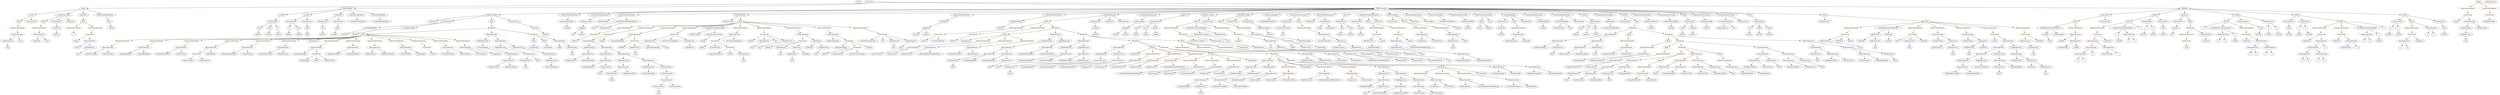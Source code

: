 strict digraph {
	graph [bb="0,0,23256,1044"];
	node [label="\N"];
	Enter	[height=0.5,
		pos="7870,1026",
		width=0.83628];
	ExpressionStatement_Unnamed_55	[color=orange,
		height=0.5,
		label=ExpressionStatement,
		pos="11005,522",
		width=2.458];
	BinaryOperation_Unnamed_101	[color=brown,
		height=0.5,
		label=BinaryOperation,
		pos="12393,450",
		width=1.9867];
	ExpressionStatement_Unnamed_55 -> BinaryOperation_Unnamed_101	[pos="e,12330,458.83 11067,508.85 11079,506.93 11091,505.18 11103,504 11603,452.9 11732,502.76 12234,468 12262,466.08 12292,463.06 12319,\
460.09"];
	Identifier__	[color=black,
		height=0.5,
		label=_,
		pos="653.03,666",
		width=0.75];
	VariableDeclaration__from	[color=black,
		height=0.5,
		label=_from,
		pos="12462,738",
		width=0.93331];
	ElementaryTypeName_address_14	[color=black,
		height=0.5,
		label=address,
		pos="12454,666",
		width=1.0996];
	VariableDeclaration__from -> ElementaryTypeName_address_14	[pos="e,12456,684.1 12460,719.7 12459,712.41 12458,703.73 12457,695.54"];
	VariableDeclaration_c	[color=black,
		height=0.5,
		label=c,
		pos="19693,666",
		width=0.75];
	ElementaryTypeName_uint256_3	[color=black,
		height=0.5,
		label=uint256,
		pos="19711,594",
		width=1.0442];
	VariableDeclaration_c -> ElementaryTypeName_uint256_3	[pos="e,19707,612.28 19697,648.05 19699,640.6 19702,631.64 19704,623.22"];
	ExpressionStatement_Unnamed_2	[color=orange,
		height=0.5,
		label=ExpressionStatement,
		pos="653.03,738",
		width=2.458];
	ExpressionStatement_Unnamed_2 -> Identifier__	[pos="e,653.03,684.1 653.03,719.7 653.03,712.41 653.03,703.73 653.03,695.54"];
	ElementaryTypeName_bool	[color=black,
		height=0.5,
		label=bool,
		pos="20206,666",
		width=0.76697];
	BinaryOperation_Unnamed_124	[color=brown,
		height=0.5,
		label=BinaryOperation,
		pos="13010,90",
		width=1.9867];
	Identifier_amountRaisedInWei_9	[color=black,
		height=0.5,
		label=amountRaisedInWei,
		pos="12815,18",
		width=2.3887];
	BinaryOperation_Unnamed_124 -> Identifier_amountRaisedInWei_9	[pos="e,12857,34.041 12970,74.666 12940,64.028 12900,49.423 12868,37.842"];
	Identifier_fundingMinCapInWei_7	[color=black,
		height=0.5,
		label=fundingMinCapInWei,
		pos="13010,18",
		width=2.5273];
	BinaryOperation_Unnamed_124 -> Identifier_fundingMinCapInWei_7	[pos="e,13010,36.104 13010,71.697 13010,64.407 13010,55.726 13010,47.536"];
	Identifier_safeAdd	[color=black,
		height=0.5,
		label=safeAdd,
		pos="5772,522",
		width=1.1689];
	BinaryOperation_Unnamed_19	[color=brown,
		height=0.5,
		label=BinaryOperation,
		pos="20956,522",
		width=1.9867];
	Identifier_b_9	[color=black,
		height=0.5,
		label=b,
		pos="20920,450",
		width=0.75];
	BinaryOperation_Unnamed_19 -> Identifier_b_9	[pos="e,20928,467.14 20947,503.7 20943,495.75 20938,486.16 20934,477.34"];
	Identifier_c_5	[color=black,
		height=0.5,
		label=c,
		pos="20992,450",
		width=0.75];
	BinaryOperation_Unnamed_19 -> Identifier_c_5	[pos="e,20984,467.14 20965,503.7 20969,495.75 20974,486.16 20978,477.34"];
	Parameter_None_3	[color=black,
		height=0.5,
		label=None,
		pos="21035,738",
		width=0.85014];
	ElementaryTypeName_uint256_13	[color=black,
		height=0.5,
		label=uint256,
		pos="21012,666",
		width=1.0442];
	Parameter_None_3 -> ElementaryTypeName_uint256_13	[pos="e,21018,684.28 21029,720.05 21027,712.52 21024,703.44 21021,694.94"];
	Identifier_block_7	[color=black,
		height=0.5,
		label=block,
		pos="15358,234",
		width=0.87786];
	Identifier_a_7	[color=black,
		height=0.5,
		label=a,
		pos="22576,666",
		width=0.75];
	ParameterList_Unnamed_19	[color=black,
		height=0.5,
		label=ParameterList,
		pos="16317,810",
		width=1.7095];
	VariableDeclaration__eth	[color=black,
		height=0.5,
		label=_eth,
		pos="16229,738",
		width=0.75];
	ParameterList_Unnamed_19 -> VariableDeclaration__eth	[pos="e,16246,752.33 16297,792.76 16284,782.79 16268,769.93 16255,759.28"];
	VariableDeclaration__EBET	[color=black,
		height=0.5,
		label=_EBET,
		pos="16317,738",
		width=1.0719];
	ParameterList_Unnamed_19 -> VariableDeclaration__EBET	[pos="e,16317,756.1 16317,791.7 16317,784.41 16317,775.73 16317,767.54"];
	VariableDeclaration__sender	[color=black,
		height=0.5,
		label=_sender,
		pos="16414,738",
		width=1.1135];
	ParameterList_Unnamed_19 -> VariableDeclaration__sender	[pos="e,16394,753.72 16340,792.76 16353,783.09 16370,770.7 16385,760.25"];
	TupleExpression_Unnamed_10	[color=black,
		height=0.5,
		label=TupleExpression,
		pos="12969,522",
		width=2.0422];
	BinaryOperation_Unnamed_87	[color=brown,
		height=0.5,
		label=BinaryOperation,
		pos="13594,450",
		width=1.9867];
	TupleExpression_Unnamed_10 -> BinaryOperation_Unnamed_87	[pos="e,13525,455.35 13022,509.19 13031,507.27 13042,505.44 13051,504 13215,479.14 13408,463.53 13514,456.12"];
	ParameterList_Unnamed_22	[color=black,
		height=0.5,
		label=ParameterList,
		pos="12910,810",
		width=1.7095];
	Identifier_fundingStartBlock_4	[color=black,
		height=0.5,
		label=fundingStartBlock,
		pos="16997,378",
		width=2.1669];
	Identifier_isCrowdSaleClosed_6	[color=black,
		height=0.5,
		label=isCrowdSaleClosed,
		pos="14045,90",
		width=2.3471];
	VariableDeclaration__value	[color=black,
		height=0.5,
		label=_value,
		pos="15611,738",
		width=0.96103];
	ElementaryTypeName_uint256_29	[color=black,
		height=0.5,
		label=uint256,
		pos="15611,666",
		width=1.0442];
	VariableDeclaration__value -> ElementaryTypeName_uint256_29	[pos="e,15611,684.1 15611,719.7 15611,712.41 15611,703.73 15611,695.54"];
	Block_Unnamed_21	[color=black,
		height=0.5,
		label=Block,
		pos="15373,522",
		width=0.90558];
	ExpressionStatement_Unnamed_33	[color=orange,
		height=0.5,
		label=ExpressionStatement,
		pos="15301,450",
		width=2.458];
	Block_Unnamed_21 -> ExpressionStatement_Unnamed_33	[pos="e,15319,468.13 15357,505.81 15348,497.14 15337,486.05 15327,476.12"];
	Identifier_tokensPerEthPrice_6	[color=black,
		height=0.5,
		label=tokensPerEthPrice,
		pos="6656,450",
		width=2.1947];
	ElementaryTypeName_uint_2	[color=black,
		height=0.5,
		label=uint,
		pos="11441,594",
		width=0.75];
	ElementaryTypeName_uint256_34	[color=black,
		height=0.5,
		label=uint256,
		pos="13930,666",
		width=1.0442];
	Identifier_tokensRemaining	[color=black,
		height=0.5,
		label=tokensRemaining,
		pos="14079,594",
		width=2.056];
	Identifier_CurrentStatus_1	[color=black,
		height=0.5,
		label=CurrentStatus,
		pos="4476,450",
		width=1.7095];
	Identifier_tokensPerEthPrice_5	[color=black,
		height=0.5,
		label=tokensPerEthPrice,
		pos="15156,162",
		width=2.1947];
	ExpressionStatement_Unnamed_74	[color=orange,
		height=0.5,
		label=ExpressionStatement,
		pos="17198,738",
		width=2.458];
	FunctionCall_Unnamed_33	[color=orange,
		height=0.5,
		label=FunctionCall,
		pos="17127,666",
		width=1.6125];
	ExpressionStatement_Unnamed_74 -> FunctionCall_Unnamed_33	[pos="e,17144,683.31 17181,720.05 17172,711.42 17161,700.76 17152,691.27"];
	UnaryOperation_Unnamed_2	[color=black,
		height=0.5,
		label=UnaryOperation,
		pos="4490,522",
		width=1.9452];
	TupleExpression_Unnamed_4	[color=black,
		height=0.5,
		label=TupleExpression,
		pos="4756,450",
		width=2.0422];
	UnaryOperation_Unnamed_2 -> TupleExpression_Unnamed_4	[pos="e,4707.5,463.76 4537.6,508.49 4582.1,496.77 4648.7,479.24 4696.7,466.62"];
	ParameterList_Unnamed_33	[color=black,
		height=0.5,
		label=ParameterList,
		pos="6791,810",
		width=1.7095];
	BinaryOperation_Unnamed_114	[color=brown,
		height=0.5,
		label=BinaryOperation,
		pos="11782,378",
		width=1.9867];
	BinaryOperation_Unnamed_115	[color=brown,
		height=0.5,
		label=BinaryOperation,
		pos="11638,306",
		width=1.9867];
	BinaryOperation_Unnamed_114 -> BinaryOperation_Unnamed_115	[pos="e,11670,322.49 11750,361.46 11729,351.45 11702,338.32 11680,327.46"];
	TupleExpression_Unnamed_21	[color=black,
		height=0.5,
		label=TupleExpression,
		pos="11801,306",
		width=2.0422];
	BinaryOperation_Unnamed_114 -> TupleExpression_Unnamed_21	[pos="e,11796,324.1 11787,359.7 11789,352.24 11791,343.32 11793,334.97"];
	BinaryOperation_Unnamed_121	[color=brown,
		height=0.5,
		label=BinaryOperation,
		pos="12564,234",
		width=1.9867];
	stringLiteral_Unnamed_15	[color=black,
		height=0.5,
		label=stringLiteral,
		pos="12564,162",
		width=1.5016];
	BinaryOperation_Unnamed_121 -> stringLiteral_Unnamed_15	[pos="e,12564,180.1 12564,215.7 12564,208.41 12564,199.73 12564,191.54"];
	Identifier_CurrentStatus_6	[color=black,
		height=0.5,
		label=CurrentStatus,
		pos="12698,162",
		width=1.7095];
	BinaryOperation_Unnamed_121 -> Identifier_CurrentStatus_6	[pos="e,12669,178.18 12594,217.29 12613,207.29 12638,194.23 12659,183.43"];
	Identifier_Burn	[color=black,
		height=0.5,
		label=Burn,
		pos="17630,594",
		width=0.7947];
	FunctionDefinition_SetupCrowdsale	[color=black,
		height=0.5,
		label=SetupCrowdsale,
		pos="4571,882",
		width=2.0006];
	ModifierInvocation_onlyOwner_2	[color=black,
		height=0.5,
		label=onlyOwner,
		pos="4307,810",
		width=1.4323];
	FunctionDefinition_SetupCrowdsale -> ModifierInvocation_onlyOwner_2	[pos="e,4346,822.19 4521.9,868.56 4480.5,858 4419.8,842.34 4367,828 4363.7,827.11 4360.4,826.18 4356.9,825.23"];
	ParameterList_Unnamed_29	[color=black,
		height=0.5,
		label=ParameterList,
		pos="4438,810",
		width=1.7095];
	FunctionDefinition_SetupCrowdsale -> ParameterList_Unnamed_29	[pos="e,4466.9,826.18 4541.2,865.29 4522.2,855.29 4497.4,842.23 4476.8,831.43"];
	Block_Unnamed_14	[color=black,
		height=0.5,
		label=Block,
		pos="4571,810",
		width=0.90558];
	FunctionDefinition_SetupCrowdsale -> Block_Unnamed_14	[pos="e,4571,828.1 4571,863.7 4571,856.41 4571,847.73 4571,839.54"];
	ParameterList_Unnamed_30	[color=black,
		height=0.5,
		label=ParameterList,
		pos="4781,810",
		width=1.7095];
	FunctionDefinition_SetupCrowdsale -> ParameterList_Unnamed_30	[pos="e,4741.6,824.14 4613,867 4647,855.69 4694.9,839.72 4730.8,827.73"];
	ElementaryTypeName_uint8	[color=black,
		height=0.5,
		label=uint8,
		pos="19066,594",
		width=0.7947];
	Block_Unnamed_17	[color=black,
		height=0.5,
		label=Block,
		pos="4963,594",
		width=0.90558];
	stringLiteral_Unnamed_6	[color=black,
		height=0.5,
		label=stringLiteral,
		pos="4963,522",
		width=1.5016];
	Block_Unnamed_17 -> stringLiteral_Unnamed_6	[pos="e,4963,540.1 4963,575.7 4963,568.41 4963,559.73 4963,551.54"];
	TupleExpression_Unnamed_20	[color=black,
		height=0.5,
		label=TupleExpression,
		pos="11492,234",
		width=2.0422];
	BinaryOperation_Unnamed_115 -> TupleExpression_Unnamed_20	[pos="e,11524,250.57 11606,289.64 11585,279.59 11557,266.34 11535,255.41"];
	TupleExpression_Unnamed_19	[color=black,
		height=0.5,
		label=TupleExpression,
		pos="11657,234",
		width=2.0422];
	BinaryOperation_Unnamed_115 -> TupleExpression_Unnamed_19	[pos="e,11652,252.1 11643,287.7 11645,280.24 11647,271.32 11649,262.97"];
	Identifier_isCrowdSaleSetup	[color=black,
		height=0.5,
		label=isCrowdSaleSetup,
		pos="5139,306",
		width=2.2085];
	NumberLiteral_Unnamed_6	[color=black,
		height=0.5,
		label=NumberLiteral,
		pos="4598,306",
		width=1.765];
	BinaryOperation_Unnamed_23	[color=brown,
		height=0.5,
		label=BinaryOperation,
		pos="13203,666",
		width=1.9867];
	stringLiteral_Unnamed_2	[color=black,
		height=0.5,
		label=stringLiteral,
		pos="13203,594",
		width=1.5016];
	BinaryOperation_Unnamed_23 -> stringLiteral_Unnamed_2	[pos="e,13203,612.1 13203,647.7 13203,640.41 13203,631.73 13203,623.54"];
	Identifier_CurrentStatus	[color=black,
		height=0.5,
		label=CurrentStatus,
		pos="13337,594",
		width=1.7095];
	BinaryOperation_Unnamed_23 -> Identifier_CurrentStatus	[pos="e,13308,610.18 13233,649.29 13252,639.29 13277,626.23 13298,615.43"];
	TupleExpression_Unnamed_22	[color=black,
		height=0.5,
		label=TupleExpression,
		pos="13012,162",
		width=2.0422];
	TupleExpression_Unnamed_22 -> BinaryOperation_Unnamed_124	[pos="e,13011,108.1 13012,143.7 13011,136.41 13011,127.73 13011,119.54"];
	ExpressionStatement_Unnamed_67	[color=orange,
		height=0.5,
		label=ExpressionStatement,
		pos="13192,234",
		width=2.458];
	BinaryOperation_Unnamed_129	[color=brown,
		height=0.5,
		label=BinaryOperation,
		pos="13340,162",
		width=1.9867];
	ExpressionStatement_Unnamed_67 -> BinaryOperation_Unnamed_129	[pos="e,13308,178.38 13226,216.94 13247,206.94 13275,193.99 13297,183.28"];
	MemberAccess_Unnamed_12	[color=black,
		height=0.5,
		label=MemberAccess,
		pos="16853,450",
		width=1.9174];
	Identifier_block_3	[color=black,
		height=0.5,
		label=block,
		pos="16869,378",
		width=0.87786];
	MemberAccess_Unnamed_12 -> Identifier_block_3	[pos="e,16865,396.1 16857,431.7 16859,424.32 16861,415.52 16863,407.25"];
	BooleanLiteral_Unnamed_11	[color=black,
		height=0.5,
		label=BooleanLiteral,
		pos="13167,378",
		width=1.7788];
	BooleanLiteral_Unnamed_4	[color=black,
		height=0.5,
		label=BooleanLiteral,
		pos="14439,738",
		width=1.7788];
	ExpressionStatement_Unnamed_19	[color=orange,
		height=0.5,
		label=ExpressionStatement,
		pos="1161,594",
		width=2.458];
	BinaryOperation_Unnamed_33	[color=brown,
		height=0.5,
		label=BinaryOperation,
		pos="1019,522",
		width=1.9867];
	ExpressionStatement_Unnamed_19 -> BinaryOperation_Unnamed_33	[pos="e,1050.5,538.5 1128.5,576.94 1108.3,567.02 1082.3,554.19 1060.7,543.54"];
	BinaryOperation_Unnamed_34	[color=brown,
		height=0.5,
		label=BinaryOperation,
		pos="3495,522",
		width=1.9867];
	NumberLiteral_Unnamed_9	[color=black,
		height=0.5,
		label=NumberLiteral,
		pos="3458,450",
		width=1.765];
	BinaryOperation_Unnamed_34 -> NumberLiteral_Unnamed_9	[pos="e,3467.1,468.1 3485.9,503.7 3481.8,495.98 3476.9,486.71 3472.4,478.11"];
	Identifier_tokensPerEthPrice	[color=black,
		height=0.5,
		label=tokensPerEthPrice,
		pos="3619,450",
		width=2.1947];
	BinaryOperation_Unnamed_34 -> Identifier_tokensPerEthPrice	[pos="e,3590.6,467.06 3523.2,505.12 3540.2,495.52 3562.1,483.15 3580.6,472.67"];
	Identifier_tokensPerEthPrice_3	[color=black,
		height=0.5,
		label=tokensPerEthPrice,
		pos="14597,306",
		width=2.1947];
	Parameter_a_1	[color=black,
		height=0.5,
		label=a,
		pos="21384,738",
		width=0.75];
	ElementaryTypeName_uint256_4	[color=black,
		height=0.5,
		label=uint256,
		pos="21384,666",
		width=1.0442];
	Parameter_a_1 -> ElementaryTypeName_uint256_4	[pos="e,21384,684.1 21384,719.7 21384,712.41 21384,703.73 21384,695.54"];
	ExpressionStatement_Unnamed_59	[color=orange,
		height=0.5,
		label=ExpressionStatement,
		pos="11087,378",
		width=2.458];
	BinaryOperation_Unnamed_111	[color=brown,
		height=0.5,
		label=BinaryOperation,
		pos="11155,306",
		width=1.9867];
	ExpressionStatement_Unnamed_59 -> BinaryOperation_Unnamed_111	[pos="e,11139,323.79 11103,360.05 11112,351.63 11122,341.28 11131,331.97"];
	ElementaryTypeName_uint256_33	[color=black,
		height=0.5,
		label=uint256,
		pos="11835,666",
		width=1.0442];
	Mapping_Unnamed_2	[color=black,
		height=0.5,
		label=Mapping,
		pos="5443,738",
		width=1.2105];
	ElementaryTypeName_uint	[color=black,
		height=0.5,
		label=uint,
		pos="5358,666",
		width=0.75];
	Mapping_Unnamed_2 -> ElementaryTypeName_uint	[pos="e,5374.5,680.6 5424.2,721.46 5412.1,711.52 5396.3,698.49 5383.1,687.67"];
	ElementaryTypeName_address_17	[color=black,
		height=0.5,
		label=address,
		pos="5443,666",
		width=1.0996];
	Mapping_Unnamed_2 -> ElementaryTypeName_address_17	[pos="e,5443,684.1 5443,719.7 5443,712.41 5443,703.73 5443,695.54"];
	Identifier_require_2	[color=black,
		height=0.5,
		label=require,
		pos="22862,810",
		width=1.0026];
	Identifier_block_4	[color=black,
		height=0.5,
		label=block,
		pos="16505,306",
		width=0.87786];
	BooleanLiteral_Unnamed_19	[color=black,
		height=0.5,
		label=BooleanLiteral,
		pos="14212,90",
		width=1.7788];
	Parameter_a_2	[color=black,
		height=0.5,
		label=a,
		pos="22247,738",
		width=0.75];
	ElementaryTypeName_uint256_8	[color=black,
		height=0.5,
		label=uint256,
		pos="22236,666",
		width=1.0442];
	Parameter_a_2 -> ElementaryTypeName_uint256_8	[pos="e,22239,684.1 22244,719.7 22243,712.32 22242,703.52 22240,695.25"];
	Identifier_fundingStartBlock_6	[color=black,
		height=0.5,
		label=fundingStartBlock,
		pos="16633,306",
		width=2.1669];
	ElementaryTypeName_bool_3	[color=black,
		height=0.5,
		label=bool,
		pos="5585,738",
		width=0.76697];
	Identifier_Transfer	[color=black,
		height=0.5,
		label=Transfer,
		pos="6985,594",
		width=1.1689];
	StateVariableDeclaration_Unnamed_7	[color=black,
		height=0.5,
		label=StateVariableDeclaration,
		pos="5331,882",
		width=2.8184];
	VariableDeclaration_amountRaisedInWei	[color=black,
		height=0.5,
		label=amountRaisedInWei,
		pos="5303,810",
		width=2.3887];
	StateVariableDeclaration_Unnamed_7 -> VariableDeclaration_amountRaisedInWei	[pos="e,5309.9,828.1 5324.1,863.7 5321.1,856.15 5317.5,847.12 5314.1,838.68"];
	ParameterList_Unnamed_5	[color=black,
		height=0.5,
		label=ParameterList,
		pos="21291,810",
		width=1.7095];
	Parameter_None_1	[color=black,
		height=0.5,
		label=None,
		pos="21291,738",
		width=0.85014];
	ParameterList_Unnamed_5 -> Parameter_None_1	[pos="e,21291,756.1 21291,791.7 21291,784.41 21291,775.73 21291,767.54"];
	StateVariableDeclaration_Unnamed_17	[color=black,
		height=0.5,
		label=StateVariableDeclaration,
		pos="5581,882",
		width=2.8184];
	VariableDeclaration_lockTime_intou21	[color=black,
		height=0.5,
		label=lockTime_intou21,
		pos="5485,810",
		width=2.1669];
	StateVariableDeclaration_Unnamed_17 -> VariableDeclaration_lockTime_intou21	[pos="e,5507.7,827.55 5557.8,864.05 5545.4,855.05 5530.1,843.84 5516.6,834.05"];
	ElementaryTypeName_uint256_18	[color=black,
		height=0.5,
		label=uint256,
		pos="13523,738",
		width=1.0442];
	Parameter_b_2	[color=black,
		height=0.5,
		label=b,
		pos="22319,738",
		width=0.75];
	ElementaryTypeName_uint256_9	[color=black,
		height=0.5,
		label=uint256,
		pos="22329,666",
		width=1.0442];
	Parameter_b_2 -> ElementaryTypeName_uint256_9	[pos="e,22327,684.1 22321,719.7 22323,712.32 22324,703.52 22325,695.25"];
	VariableDeclaration_vundflw	[color=black,
		height=0.5,
		label=vundflw,
		pos="19031,666",
		width=1.1274];
	VariableDeclaration_vundflw -> ElementaryTypeName_uint8	[pos="e,19058,611.31 19040,648.05 19043,640.12 19048,630.47 19053,621.59"];
	FunctionCall_Unnamed_10	[color=orange,
		height=0.5,
		label=FunctionCall,
		pos="1843,450",
		width=1.6125];
	Identifier_StandardToken	[color=black,
		height=0.5,
		label=StandardToken,
		pos="1768,378",
		width=1.8897];
	FunctionCall_Unnamed_10 -> Identifier_StandardToken	[pos="e,1785.9,395.71 1825.3,432.41 1816,423.76 1804.5,413 1794.2,403.42"];
	NumberLiteral_Unnamed_7	[color=black,
		height=0.5,
		label=NumberLiteral,
		pos="1918,378",
		width=1.765];
	FunctionCall_Unnamed_10 -> NumberLiteral_Unnamed_7	[pos="e,1900.1,395.71 1860.8,432.41 1870.1,423.76 1881.6,413 1891.9,403.42"];
	ElementaryTypeName_uint256_35	[color=black,
		height=0.5,
		label=uint256,
		pos="3310,666",
		width=1.0442];
	ParameterList_Unnamed_37	[color=black,
		height=0.5,
		label=ParameterList,
		pos="17340,810",
		width=1.7095];
	ParameterList_Unnamed_21	[color=black,
		height=0.5,
		label=ParameterList,
		pos="12424,810",
		width=1.7095];
	ParameterList_Unnamed_21 -> VariableDeclaration__from	[pos="e,12453,755.79 12433,792.05 12438,784.14 12443,774.54 12448,765.69"];
	VariableDeclaration__value_1	[color=black,
		height=0.5,
		label=_value,
		pos="12548,738",
		width=0.96103];
	ParameterList_Unnamed_21 -> VariableDeclaration__value_1	[pos="e,12525,751.91 12452,793.46 12470,782.83 12495,768.68 12515,757.47"];
	ElementaryTypeName_uint256_30	[color=black,
		height=0.5,
		label=uint256,
		pos="12549,666",
		width=1.0442];
	VariableDeclaration__value_1 -> ElementaryTypeName_uint256_30	[pos="e,12549,684.1 12548,719.7 12548,712.41 12549,703.73 12549,695.54"];
	BinaryOperation_Unnamed_58	[color=brown,
		height=0.5,
		label=BinaryOperation,
		pos="16273,378",
		width=1.9867];
	Identifier_fundingStartBlock_5	[color=black,
		height=0.5,
		label=fundingStartBlock,
		pos="16232,306",
		width=2.1669];
	BinaryOperation_Unnamed_58 -> Identifier_fundingStartBlock_5	[pos="e,16242,324.1 16263,359.7 16258,351.9 16253,342.51 16248,333.83"];
	NumberLiteral_Unnamed_19	[color=black,
		height=0.5,
		label=NumberLiteral,
		pos="16392,306",
		width=1.765];
	BinaryOperation_Unnamed_58 -> NumberLiteral_Unnamed_19	[pos="e,16365,322.74 16300,360.94 16317,351.27 16338,338.83 16356,328.34"];
	Identifier_assertion	[color=black,
		height=0.5,
		label=assertion,
		pos="20517,594",
		width=1.2105];
	ElementaryTypeName_uint_1	[color=black,
		height=0.5,
		label=uint,
		pos="11920,666",
		width=0.75];
	BinaryOperation_Unnamed_82	[color=brown,
		height=0.5,
		label=BinaryOperation,
		pos="5901,666",
		width=1.9867];
	Identifier_amountRaisedInWei_1	[color=black,
		height=0.5,
		label=amountRaisedInWei,
		pos="5739,594",
		width=2.3887];
	BinaryOperation_Unnamed_82 -> Identifier_amountRaisedInWei_1	[pos="e,5775.4,610.72 5866.3,649.98 5842.7,639.81 5811.4,626.26 5785.7,615.16"];
	FunctionCall_Unnamed_17	[color=orange,
		height=0.5,
		label=FunctionCall,
		pos="5901,594",
		width=1.6125];
	BinaryOperation_Unnamed_82 -> FunctionCall_Unnamed_17	[pos="e,5901,612.1 5901,647.7 5901,640.41 5901,631.73 5901,623.54"];
	FunctionDefinition_bug_intou3	[color=black,
		height=0.5,
		label=bug_intou3,
		pos="19579,882",
		width=1.46];
	Block_Unnamed_8	[color=black,
		height=0.5,
		label=Block,
		pos="19306,810",
		width=0.90558];
	FunctionDefinition_bug_intou3 -> Block_Unnamed_8	[pos="e,19335,818.51 19538,870.44 19486,857.16 19398,834.51 19346,821.33"];
	ParameterList_Unnamed_11	[color=black,
		height=0.5,
		label=ParameterList,
		pos="19579,810",
		width=1.7095];
	FunctionDefinition_bug_intou3 -> ParameterList_Unnamed_11	[pos="e,19579,828.1 19579,863.7 19579,856.41 19579,847.73 19579,839.54"];
	Identifier_beneficiaryWallet	[color=black,
		height=0.5,
		label=beneficiaryWallet,
		pos="4754,306",
		width=2.0699];
	MemberAccess_Unnamed_19	[color=black,
		height=0.5,
		label=MemberAccess,
		pos="22950,738",
		width=1.9174];
	MemberAccess_Unnamed_20	[color=black,
		height=0.5,
		label=MemberAccess,
		pos="22950,666",
		width=1.9174];
	MemberAccess_Unnamed_19 -> MemberAccess_Unnamed_20	[pos="e,22950,684.1 22950,719.7 22950,712.41 22950,703.73 22950,695.54"];
	Identifier_msg_21	[color=black,
		height=0.5,
		label=msg,
		pos="17421,522",
		width=0.75];
	IfStatement_Unnamed_6	[color=orange,
		height=0.5,
		label=IfStatement,
		pos="15533,522",
		width=1.4739];
	IfStatement_Unnamed_7	[color=orange,
		height=0.5,
		label=IfStatement,
		pos="15461,450",
		width=1.4739];
	IfStatement_Unnamed_6 -> IfStatement_Unnamed_7	[pos="e,15478,467.15 15516,504.76 15507,495.93 15496,484.83 15486,475.01"];
	BinaryOperation_Unnamed_62	[color=brown,
		height=0.5,
		label=BinaryOperation,
		pos="15604,450",
		width=1.9867];
	IfStatement_Unnamed_6 -> BinaryOperation_Unnamed_62	[pos="e,15587,467.63 15549,504.76 15558,496.06 15569,485.15 15579,475.43"];
	Block_Unnamed_22	[color=black,
		height=0.5,
		label=Block,
		pos="15895,450",
		width=0.90558];
	IfStatement_Unnamed_6 -> Block_Unnamed_22	[pos="e,15865,456.87 15578,512.28 15649,498.59 15785,472.28 15853,459.03"];
	Identifier_amountRaisedInWei_6	[color=black,
		height=0.5,
		label=amountRaisedInWei,
		pos="9753,306",
		width=2.3887];
	stringLiteral_Unnamed_12	[color=black,
		height=0.5,
		label=stringLiteral,
		pos="10577,450",
		width=1.5016];
	Identifier_owner_3	[color=black,
		height=0.5,
		label=owner,
		pos="13724,738",
		width=0.93331];
	FunctionCall_Unnamed_31	[color=orange,
		height=0.5,
		label=FunctionCall,
		pos="17770,666",
		width=1.6125];
	FunctionCall_Unnamed_31 -> Identifier_Burn	[pos="e,17652,605.93 17740,650.15 17717,638.67 17686,622.79 17662,611.02"];
	MemberAccess_Unnamed_47	[color=black,
		height=0.5,
		label=MemberAccess,
		pos="17746,594",
		width=1.9174];
	FunctionCall_Unnamed_31 -> MemberAccess_Unnamed_47	[pos="e,17752,612.1 17764,647.7 17762,640.24 17758,631.32 17756,622.97"];
	Identifier_ethRefund	[color=black,
		height=0.5,
		label=ethRefund,
		pos="17882,594",
		width=1.363];
	FunctionCall_Unnamed_31 -> Identifier_ethRefund	[pos="e,17858,610.01 17795,649.46 17811,639.63 17831,626.8 17848,616.06"];
	Block_Unnamed_15	[color=black,
		height=0.5,
		label=Block,
		pos="3398,666",
		width=0.90558];
	Block_Unnamed_15 -> ExpressionStatement_Unnamed_19	[pos="e,1245.3,599.79 3374.2,653.38 3368.7,651.19 3362.8,649.2 3357,648 3156.1,605.96 1715.2,618.99 1510,612 1424.3,609.08 1326.8,604.2 \
1256.7,600.41"];
	ExpressionStatement_Unnamed_26	[color=orange,
		height=0.5,
		label=ExpressionStatement,
		pos="1607,594",
		width=2.458];
	Block_Unnamed_15 -> ExpressionStatement_Unnamed_26	[pos="e,1687.1,602.09 3374.2,653.4 3368.7,651.2 3362.8,649.21 3357,648 3191.1,612.92 2000.4,620.42 1831,612 1787.3,609.83 1738.9,606.29 \
1698.3,603.01"];
	ExpressionStatement_Unnamed_22	[color=orange,
		height=0.5,
		label=ExpressionStatement,
		pos="1928,594",
		width=2.458];
	Block_Unnamed_15 -> ExpressionStatement_Unnamed_22	[pos="e,2002.5,604.07 3374.2,653.42 3368.7,651.22 3362.8,649.22 3357,648 3081.4,589.04 2370.3,630.81 2089,612 2064.6,610.36 2038.1,607.87 \
2013.8,605.29"];
	ExpressionStatement_Unnamed_18	[color=orange,
		height=0.5,
		label=ExpressionStatement,
		pos="2186,594",
		width=2.458];
	Block_Unnamed_15 -> ExpressionStatement_Unnamed_18	[pos="e,2257.3,604.93 3374.2,653.45 3368.7,651.25 3362.8,649.24 3357,648 3132.8,599.27 2553.8,629.95 2325,612 2306.8,610.57 2287.2,608.5 \
2268.7,606.31"];
	ExpressionStatement_Unnamed_21	[color=orange,
		height=0.5,
		label=ExpressionStatement,
		pos="2422,594",
		width=2.458];
	Block_Unnamed_15 -> ExpressionStatement_Unnamed_21	[pos="e,2501.2,602.35 3374.2,653.51 3368.7,651.3 3362.7,649.28 3357,648 3197.7,612.2 2786,622.88 2623,612 2586.8,609.58 2546.9,606.33 \
2512.3,603.32"];
	ExpressionStatement_Unnamed_28	[color=orange,
		height=0.5,
		label=ExpressionStatement,
		pos="2720,594",
		width=2.458];
	Block_Unnamed_15 -> ExpressionStatement_Unnamed_28	[pos="e,2796.1,603.51 3373.7,653.45 3368.3,651.3 3362.6,649.32 3357,648 3150.7,598.75 3092.3,631.14 2881,612 2857.1,609.83 2831.2,607.22 \
2807.3,604.7"];
	stringLiteral_Unnamed_4	[color=black,
		height=0.5,
		label=stringLiteral,
		pos="2944,594",
		width=1.5016];
	Block_Unnamed_15 -> stringLiteral_Unnamed_4	[pos="e,2983.8,606.59 3373.7,653.56 3368.3,651.41 3362.6,649.4 3357,648 3205.9,609.74 3161.4,640.1 3008,612 3003.7,611.21 2999.2,610.27 \
2994.8,609.25"];
	ExpressionStatement_Unnamed_24	[color=orange,
		height=0.5,
		label=ExpressionStatement,
		pos="3105,594",
		width=2.458];
	Block_Unnamed_15 -> ExpressionStatement_Unnamed_24	[pos="e,3168.3,606.91 3373.1,653.82 3367.9,651.7 3362.3,649.64 3357,648 3324.5,637.94 3241.5,621.09 3179.6,609.1"];
	ExpressionStatement_Unnamed_25	[color=orange,
		height=0.5,
		label=ExpressionStatement,
		pos="3300,594",
		width=2.458];
	Block_Unnamed_15 -> ExpressionStatement_Unnamed_25	[pos="e,3323.5,611.76 3378.7,651.17 3365.5,641.8 3347.9,629.19 3332.6,618.29"];
	ExpressionStatement_Unnamed_20	[color=orange,
		height=0.5,
		label=ExpressionStatement,
		pos="3495,594",
		width=2.458];
	Block_Unnamed_15 -> ExpressionStatement_Unnamed_20	[pos="e,3471.8,611.76 3417.2,651.17 3430.2,641.8 3447.7,629.19 3462.8,618.29"];
	ExpressionStatement_Unnamed_23	[color=orange,
		height=0.5,
		label=ExpressionStatement,
		pos="3691,594",
		width=2.458];
	Block_Unnamed_15 -> ExpressionStatement_Unnamed_23	[pos="e,3635.3,608.31 3427.7,657.9 3473.6,646.95 3562.7,625.66 3624.5,610.9"];
	ExpressionStatement_Unnamed_30	[color=orange,
		height=0.5,
		label=ExpressionStatement,
		pos="3905,594",
		width=2.458];
	Block_Unnamed_15 -> ExpressionStatement_Unnamed_30	[pos="e,3834.8,605.31 3429.6,660.8 3496,651.97 3654.9,630.72 3788,612 3799.5,610.39 3811.6,608.66 3823.5,606.94"];
	ExpressionStatement_Unnamed_27	[color=orange,
		height=0.5,
		label=ExpressionStatement,
		pos="4109,594",
		width=2.458];
	Block_Unnamed_15 -> ExpressionStatement_Unnamed_27	[pos="e,4042.6,606.29 3430.5,662.95 3521.2,657.07 3784.5,638.8 4002,612 4011.6,610.82 4021.6,609.44 4031.5,607.97"];
	ExpressionStatement_Unnamed_29	[color=orange,
		height=0.5,
		label=ExpressionStatement,
		pos="4309,594",
		width=2.458];
	Block_Unnamed_15 -> ExpressionStatement_Unnamed_29	[pos="e,4244.3,606.67 3430.8,664 3540.8,660.41 3906.1,646.5 4206,612 4214.9,610.98 4224.1,609.73 4233.2,608.37"];
	UserDefinedTypeName_Unnamed	[color=black,
		height=0.5,
		label=UserDefinedTypeName,
		pos="3325,810",
		width=2.7214];
	VariableDeclaration_from_1	[color=black,
		height=0.5,
		label=from,
		pos="14626,738",
		width=0.7947];
	ElementaryTypeName_address_8	[color=black,
		height=0.5,
		label=address,
		pos="14609,666",
		width=1.0996];
	VariableDeclaration_from_1 -> ElementaryTypeName_address_8	[pos="e,14613,684.1 14622,719.7 14620,712.32 14618,703.52 14616,695.25"];
	Identifier_tokensPerEthPrice_4	[color=black,
		height=0.5,
		label=tokensPerEthPrice,
		pos="16208,234",
		width=2.1947];
	Identifier_fundValue_2	[color=black,
		height=0.5,
		label=fundValue,
		pos="18896,306",
		width=1.3491];
	FunctionCall_Unnamed_8	[color=orange,
		height=0.5,
		label=FunctionCall,
		pos="11535,666",
		width=1.6125];
	Identifier_require_1	[color=black,
		height=0.5,
		label=require,
		pos="11535,594",
		width=1.0026];
	FunctionCall_Unnamed_8 -> Identifier_require_1	[pos="e,11535,612.1 11535,647.7 11535,640.41 11535,631.73 11535,623.54"];
	BinaryOperation_Unnamed_27	[color=brown,
		height=0.5,
		label=BinaryOperation,
		pos="11811,594",
		width=1.9867];
	FunctionCall_Unnamed_8 -> BinaryOperation_Unnamed_27	[pos="e,11762,607.43 11579,653.83 11626,642.04 11699,623.36 11751,610.23"];
	ExpressionStatement_Unnamed_32	[color=orange,
		height=0.5,
		label=ExpressionStatement,
		pos="15178,522",
		width=2.458];
	BinaryOperation_Unnamed_55	[color=brown,
		height=0.5,
		label=BinaryOperation,
		pos="15123,450",
		width=1.9867];
	ExpressionStatement_Unnamed_32 -> BinaryOperation_Unnamed_55	[pos="e,15136,467.79 15165,504.05 15158,495.89 15150,485.91 15143,476.82"];
	Identifier_safeDiv_2	[color=black,
		height=0.5,
		label=safeDiv,
		pos="6533,522",
		width=1.0719];
	BooleanLiteral_Unnamed_15	[color=black,
		height=0.5,
		label=BooleanLiteral,
		pos="10881,234",
		width=1.7788];
	NumberLiteral_Unnamed_25	[color=black,
		height=0.5,
		label=NumberLiteral,
		pos="14640,162",
		width=1.765];
	BinaryOperation_Unnamed_68	[color=brown,
		height=0.5,
		label=BinaryOperation,
		pos="15204,378",
		width=1.9867];
	IfStatement_Unnamed_7 -> BinaryOperation_Unnamed_68	[pos="e,15251,391.85 15421,437.99 15378,426.38 15310,407.98 15262,394.82"];
	Block_Unnamed_23	[color=black,
		height=0.5,
		label=Block,
		pos="15457,378",
		width=0.90558];
	IfStatement_Unnamed_7 -> Block_Unnamed_23	[pos="e,15458,396.1 15460,431.7 15460,424.41 15459,415.73 15459,407.54"];
	BinaryOperation_Unnamed_102	[color=brown,
		height=0.5,
		label=BinaryOperation,
		pos="10431,522",
		width=1.9867];
	TupleExpression_Unnamed_16	[color=black,
		height=0.5,
		label=TupleExpression,
		pos="10266,450",
		width=2.0422];
	BinaryOperation_Unnamed_102 -> TupleExpression_Unnamed_16	[pos="e,10302,466.11 10396,505.98 10371,495.64 10339,481.79 10312,470.58"];
	TupleExpression_Unnamed_15	[color=black,
		height=0.5,
		label=TupleExpression,
		pos="10431,450",
		width=2.0422];
	BinaryOperation_Unnamed_102 -> TupleExpression_Unnamed_15	[pos="e,10431,468.1 10431,503.7 10431,496.41 10431,487.73 10431,479.54"];
	Identifier_msg_24	[color=black,
		height=0.5,
		label=msg,
		pos="17746,522",
		width=0.75];
	BinaryOperation_Unnamed_83	[color=brown,
		height=0.5,
		label=BinaryOperation,
		pos="6851,666",
		width=1.9867];
	FunctionCall_Unnamed_18	[color=orange,
		height=0.5,
		label=FunctionCall,
		pos="6653,594",
		width=1.6125];
	BinaryOperation_Unnamed_83 -> FunctionCall_Unnamed_18	[pos="e,6690.4,608.2 6811,650.83 6779.1,639.59 6734.6,623.83 6700.9,611.92"];
	Identifier_rewardTransferAmount	[color=black,
		height=0.5,
		label=rewardTransferAmount,
		pos="6827,594",
		width=2.7075];
	BinaryOperation_Unnamed_83 -> Identifier_rewardTransferAmount	[pos="e,6832.9,612.1 6845.1,647.7 6842.5,640.24 6839.5,631.32 6836.6,622.97"];
	ExpressionStatement_Unnamed_49	[color=orange,
		height=0.5,
		label=ExpressionStatement,
		pos="9474,738",
		width=2.458];
	FunctionCall_Unnamed_28	[color=orange,
		height=0.5,
		label=FunctionCall,
		pos="8857,666",
		width=1.6125];
	ExpressionStatement_Unnamed_49 -> FunctionCall_Unnamed_28	[pos="e,8913,671.37 9410.2,725.14 9399.2,723.28 9387.8,721.49 9377,720 9215.1,697.59 9023.6,680.48 8924.3,672.3"];
	Block_Unnamed_31	[color=black,
		height=0.5,
		label=Block,
		pos="11282,450",
		width=0.90558];
	Block_Unnamed_31 -> ExpressionStatement_Unnamed_59	[pos="e,11129,394.24 11255,439.41 11226,428.81 11177,411.47 11140,398.08"];
	ExpressionStatement_Unnamed_60	[color=orange,
		height=0.5,
		label=ExpressionStatement,
		pos="11282,378",
		width=2.458];
	Block_Unnamed_31 -> ExpressionStatement_Unnamed_60	[pos="e,11282,396.1 11282,431.7 11282,424.41 11282,415.73 11282,407.54"];
	ExpressionStatement_Unnamed_61	[color=orange,
		height=0.5,
		label=ExpressionStatement,
		pos="11477,378",
		width=2.458];
	Block_Unnamed_31 -> ExpressionStatement_Unnamed_61	[pos="e,11435,394.24 11309,439.41 11338,428.81 11387,411.47 11424,398.08"];
	stringLiteral_Unnamed_14	[color=black,
		height=0.5,
		label=stringLiteral,
		pos="11638,378",
		width=1.5016];
	Block_Unnamed_31 -> stringLiteral_Unnamed_14	[pos="e,11598,390.28 11313,444.17 11367,435.69 11480,417.04 11574,396 11578,395.1 11582,394.11 11586,393.08"];
	Identifier_beneficiaryWallet_1	[color=black,
		height=0.5,
		label=beneficiaryWallet,
		pos="863.03,450",
		width=2.0699];
	BinaryOperation_Unnamed_65	[color=brown,
		height=0.5,
		label=BinaryOperation,
		pos="15585,378",
		width=1.9867];
	MemberAccess_Unnamed_16	[color=black,
		height=0.5,
		label=MemberAccess,
		pos="15426,306",
		width=1.9174];
	BinaryOperation_Unnamed_65 -> MemberAccess_Unnamed_16	[pos="e,15460,322.04 15551,361.81 15527,351.5 15496,337.77 15471,326.64"];
	BinaryOperation_Unnamed_66	[color=brown,
		height=0.5,
		label=BinaryOperation,
		pos="15585,306",
		width=1.9867];
	BinaryOperation_Unnamed_65 -> BinaryOperation_Unnamed_66	[pos="e,15585,324.1 15585,359.7 15585,352.41 15585,343.73 15585,335.54"];
	BinaryOperation_Unnamed_98	[color=brown,
		height=0.5,
		label=BinaryOperation,
		pos="10103,450",
		width=1.9867];
	Identifier_fundingStartBlock_12	[color=black,
		height=0.5,
		label=fundingStartBlock,
		pos="9940,378",
		width=2.1669];
	BinaryOperation_Unnamed_98 -> Identifier_fundingStartBlock_12	[pos="e,9975.8,394.35 10068,433.98 10044,423.71 10012,409.98 9986.2,398.81"];
	MemberAccess_Unnamed_38	[color=black,
		height=0.5,
		label=MemberAccess,
		pos="10105,378",
		width=1.9174];
	BinaryOperation_Unnamed_98 -> MemberAccess_Unnamed_38	[pos="e,10105,396.1 10104,431.7 10104,424.41 10104,415.73 10104,407.54"];
	Identifier_amountRaisedInWei_3	[color=black,
		height=0.5,
		label=amountRaisedInWei,
		pos="13594,378",
		width=2.3887];
	ElementaryTypeName_uint256_39	[color=black,
		height=0.5,
		label=uint256,
		pos="17546,594",
		width=1.0442];
	BinaryOperation_Unnamed_30	[color=brown,
		height=0.5,
		label=BinaryOperation,
		pos="4919,450",
		width=1.9867];
	MemberAccess_Unnamed_7	[color=black,
		height=0.5,
		label=MemberAccess,
		pos="4894,378",
		width=1.9174];
	BinaryOperation_Unnamed_30 -> MemberAccess_Unnamed_7	[pos="e,4900.1,396.1 4912.8,431.7 4910.2,424.15 4906.9,415.12 4903.9,406.68"];
	Identifier_admin_1	[color=black,
		height=0.5,
		label=admin,
		pos="5014,378",
		width=0.91945];
	BinaryOperation_Unnamed_30 -> Identifier_admin_1	[pos="e,4995,393.02 4941.1,432.76 4954.5,422.89 4971.7,410.19 4986.1,399.61"];
	stringLiteral_Unnamed_8	[color=black,
		height=0.5,
		label=stringLiteral,
		pos="9016,594",
		width=1.5016];
	FunctionDefinition_safeMul	[color=black,
		height=0.5,
		label=safeMul,
		pos="20040,882",
		width=1.1135];
	Block_Unnamed_3	[color=black,
		height=0.5,
		label=Block,
		pos="19789,810",
		width=0.90558];
	FunctionDefinition_safeMul -> Block_Unnamed_3	[pos="e,19818,819.01 20006,871.63 19960,858.77 19878,835.7 19829,822.03"];
	ParameterList_Unnamed_2	[color=black,
		height=0.5,
		label=ParameterList,
		pos="19970,810",
		width=1.7095];
	FunctionDefinition_safeMul -> ParameterList_Unnamed_2	[pos="e,19987,827.8 20024,865.12 20015,856.42 20004,845.45 19995,835.66"];
	ParameterList_Unnamed_3	[color=black,
		height=0.5,
		label=ParameterList,
		pos="20111,810",
		width=1.7095];
	FunctionDefinition_safeMul -> ParameterList_Unnamed_3	[pos="e,20094,827.31 20056,865.12 20065,856.29 20076,845.13 20086,835.24"];
	Identifier_require_6	[color=black,
		height=0.5,
		label=require,
		pos="18549,594",
		width=1.0026];
	Identifier_fundingMinCapInWei_8	[color=black,
		height=0.5,
		label=fundingMinCapInWei,
		pos="18147,234",
		width=2.5273];
	Identifier_require_5	[color=black,
		height=0.5,
		label=require,
		pos="8632,594",
		width=1.0026];
	ParameterList_Unnamed_26	[color=black,
		height=0.5,
		label=ParameterList,
		pos="13936,810",
		width=1.7095];
	Parameter_tokensLeft	[color=black,
		height=0.5,
		label=tokensLeft,
		pos="13930,738",
		width=1.3907];
	ParameterList_Unnamed_26 -> Parameter_tokensLeft	[pos="e,13931,756.1 13935,791.7 13934,784.41 13933,775.73 13932,767.54"];
	Identifier_block_1	[color=black,
		height=0.5,
		label=block,
		pos="14680,450",
		width=0.87786];
	Identifier_fundingMinCapInWei_3	[color=black,
		height=0.5,
		label=fundingMinCapInWei,
		pos="9563,378",
		width=2.5273];
	Identifier_now	[color=black,
		height=0.5,
		label=now,
		pos="11811,522",
		width=0.75];
	Identifier_msg_9	[color=black,
		height=0.5,
		label=msg,
		pos="6126,18",
		width=0.75];
	BinaryOperation_Unnamed_32	[color=brown,
		height=0.5,
		label=BinaryOperation,
		pos="1979,522",
		width=1.9867];
	BinaryOperation_Unnamed_32 -> FunctionCall_Unnamed_10	[pos="e,1872,465.94 1948.5,505.29 1928.9,495.18 1903.1,481.93 1882,471.06"];
	Identifier_tokenReward	[color=black,
		height=0.5,
		label=tokenReward,
		pos="1979,450",
		width=1.6679];
	BinaryOperation_Unnamed_32 -> Identifier_tokenReward	[pos="e,1979,468.1 1979,503.7 1979,496.41 1979,487.73 1979,479.54"];
	MemberAccess_Unnamed_32	[color=black,
		height=0.5,
		label=MemberAccess,
		pos="7114,594",
		width=1.9174];
	Identifier_msg_17	[color=black,
		height=0.5,
		label=msg,
		pos="7008,522",
		width=0.75];
	MemberAccess_Unnamed_32 -> Identifier_msg_17	[pos="e,7026.9,535.43 7089.4,576.76 7073.5,566.23 7052.7,552.48 7036.1,541.52"];
	FunctionCall_Unnamed	[color=orange,
		height=0.5,
		label=FunctionCall,
		pos="802.03,666",
		width=1.6125];
	Identifier_require	[color=black,
		height=0.5,
		label=require,
		pos="676.03,594",
		width=1.0026];
	FunctionCall_Unnamed -> Identifier_require	[pos="e,699.5,608.04 774.69,649.81 755.49,639.15 729.71,624.83 709.32,613.5"];
	BinaryOperation_Unnamed_1	[color=brown,
		height=0.5,
		label=BinaryOperation,
		pos="802.03,594",
		width=1.9867];
	FunctionCall_Unnamed -> BinaryOperation_Unnamed_1	[pos="e,802.03,612.1 802.03,647.7 802.03,640.41 802.03,631.73 802.03,623.54"];
	ElementaryTypeName_address_2	[color=black,
		height=0.5,
		label=address,
		pos="3006,666",
		width=1.0996];
	Identifier_CurrentStatus_3	[color=black,
		height=0.5,
		label=CurrentStatus,
		pos="12471,378",
		width=1.7095];
	Identifier_fundingMinCapInWei	[color=black,
		height=0.5,
		label=fundingMinCapInWei,
		pos="2148,450",
		width=2.5273];
	NumberLiteral_Unnamed_31	[color=black,
		height=0.5,
		label=NumberLiteral,
		pos="6653,522",
		width=1.765];
	FunctionCall_Unnamed_18 -> Identifier_safeDiv_2	[pos="e,6556.5,536.67 6626.7,577.64 6608.9,567.27 6585.3,553.5 6566.2,542.37"];
	FunctionCall_Unnamed_18 -> NumberLiteral_Unnamed_31	[pos="e,6653,540.1 6653,575.7 6653,568.41 6653,559.73 6653,551.54"];
	FunctionCall_Unnamed_19	[color=orange,
		height=0.5,
		label=FunctionCall,
		pos="6793,522",
		width=1.6125];
	FunctionCall_Unnamed_18 -> FunctionCall_Unnamed_19	[pos="e,6763.4,537.82 6682.7,578.15 6703.2,567.9 6730.7,554.14 6753.2,542.93"];
	MemberAccess_Unnamed_13	[color=black,
		height=0.5,
		label=MemberAccess,
		pos="16432,378",
		width=1.9174];
	MemberAccess_Unnamed_13 -> Identifier_block_4	[pos="e,16489,322.04 16449,360.41 16459,351.31 16471,339.9 16481,329.96"];
	MemberAccess_Unnamed_42	[color=black,
		height=0.5,
		label=MemberAccess,
		pos="18591,306",
		width=1.9174];
	Identifier_block_18	[color=black,
		height=0.5,
		label=block,
		pos="18591,234",
		width=0.87786];
	MemberAccess_Unnamed_42 -> Identifier_block_18	[pos="e,18591,252.1 18591,287.7 18591,280.41 18591,271.73 18591,263.54"];
	NumberLiteral_Unnamed_1	[color=black,
		height=0.5,
		label=NumberLiteral,
		pos="21814,522",
		width=1.765];
	VariableDeclaration_tokensRemaining	[color=black,
		height=0.5,
		label=tokensRemaining,
		pos="15829,810",
		width=2.056];
	ElementaryTypeName_uint256_19	[color=black,
		height=0.5,
		label=uint256,
		pos="15829,738",
		width=1.0442];
	VariableDeclaration_tokensRemaining -> ElementaryTypeName_uint256_19	[pos="e,15829,756.1 15829,791.7 15829,784.41 15829,775.73 15829,767.54"];
	BinaryOperation_Unnamed_46	[color=brown,
		height=0.5,
		label=BinaryOperation,
		pos="14374,594",
		width=1.9867];
	Identifier_fundingStartBlock_1	[color=black,
		height=0.5,
		label=fundingStartBlock,
		pos="14209,522",
		width=2.1669];
	BinaryOperation_Unnamed_46 -> Identifier_fundingStartBlock_1	[pos="e,14245,538.35 14339,577.98 14314,567.71 14282,553.98 14256,542.81"];
	MemberAccess_Unnamed_9	[color=black,
		height=0.5,
		label=MemberAccess,
		pos="14374,522",
		width=1.9174];
	BinaryOperation_Unnamed_46 -> MemberAccess_Unnamed_9	[pos="e,14374,540.1 14374,575.7 14374,568.41 14374,559.73 14374,551.54"];
	Identifier_msg_10	[color=black,
		height=0.5,
		label=msg,
		pos="5910,450",
		width=0.75];
	Identifier_tokensRemaining_6	[color=black,
		height=0.5,
		label=tokensRemaining,
		pos="11512,162",
		width=2.056];
	ElementaryTypeName_address_4	[color=black,
		height=0.5,
		label=address,
		pos="2418,666",
		width=1.0996];
	BinaryOperation_Unnamed_14	[color=brown,
		height=0.5,
		label=BinaryOperation,
		pos="22382,594",
		width=1.9867];
	Identifier_a_6	[color=black,
		height=0.5,
		label=a,
		pos="22346,522",
		width=0.75];
	BinaryOperation_Unnamed_14 -> Identifier_a_6	[pos="e,22354,539.14 22373,575.7 22369,567.75 22364,558.16 22360,549.34"];
	Identifier_b_6	[color=black,
		height=0.5,
		label=b,
		pos="22418,522",
		width=0.75];
	BinaryOperation_Unnamed_14 -> Identifier_b_6	[pos="e,22410,539.14 22391,575.7 22395,567.75 22400,558.16 22404,549.34"];
	StateVariableDeclaration_Unnamed_13	[color=black,
		height=0.5,
		label=StateVariableDeclaration,
		pos="5858,882",
		width=2.8184];
	BooleanLiteral_Unnamed_3	[color=black,
		height=0.5,
		label=BooleanLiteral,
		pos="5645,810",
		width=1.7788];
	StateVariableDeclaration_Unnamed_13 -> BooleanLiteral_Unnamed_3	[pos="e,5685.6,824.32 5811.3,865.64 5777.2,854.44 5731.1,839.28 5696.1,827.77"];
	VariableDeclaration_areFundsReleasedToBeneficiary	[color=black,
		height=0.5,
		label=areFundsReleasedToBeneficiary,
		pos="5858,810",
		width=3.6362];
	StateVariableDeclaration_Unnamed_13 -> VariableDeclaration_areFundsReleasedToBeneficiary	[pos="e,5858,828.1 5858,863.7 5858,856.41 5858,847.73 5858,839.54"];
	NumberLiteral_Unnamed_35	[color=black,
		height=0.5,
		label=NumberLiteral,
		pos="13183,18",
		width=1.765];
	Identifier_amountRaisedInWei	[color=black,
		height=0.5,
		label=amountRaisedInWei,
		pos="1535,450",
		width=2.3887];
	Block_Unnamed_32	[color=black,
		height=0.5,
		label=Block,
		pos="11904,378",
		width=0.90558];
	ExpressionStatement_Unnamed_63	[color=orange,
		height=0.5,
		label=ExpressionStatement,
		pos="11981,306",
		width=2.458];
	Block_Unnamed_32 -> ExpressionStatement_Unnamed_63	[pos="e,11962,324.04 11920,362.15 11930,353.26 11943,341.74 11954,331.53"];
	stringLiteral_Unnamed_16	[color=black,
		height=0.5,
		label=stringLiteral,
		pos="12142,306",
		width=1.5016];
	Block_Unnamed_32 -> stringLiteral_Unnamed_16	[pos="e,12101,317.94 11929,366.25 11935,364.06 11941,361.86 11946,360 11953,357.66 12034,335.82 12090,320.91"];
	ExpressionStatement_Unnamed_62	[color=orange,
		height=0.5,
		label=ExpressionStatement,
		pos="12303,306",
		width=2.458];
	Block_Unnamed_32 -> ExpressionStatement_Unnamed_62	[pos="e,12238,318.6 11929,365.9 11934,363.67 11940,361.54 11946,360 12058,329.97 12090,341.93 12205,324 12212,322.89 12219,321.7 12227,\
320.48"];
	ExpressionStatement_Unnamed_64	[color=orange,
		height=0.5,
		label=ExpressionStatement,
		pos="12531,306",
		width=2.458];
	Block_Unnamed_32 -> ExpressionStatement_Unnamed_64	[pos="e,12459,316.96 11928,365.64 11934,363.43 11940,361.37 11946,360 12143,313.49 12199,345.03 12400,324 12416,322.36 12432,320.38 12448,\
318.36"];
	Identifier_isCrowdSaleSetup_2	[color=black,
		height=0.5,
		label=isCrowdSaleSetup,
		pos="6030,234",
		width=2.2085];
	ElementaryTypeName_uint256_7	[color=black,
		height=0.5,
		label=uint256,
		pos="22141,594",
		width=1.0442];
	BinaryOperation_Unnamed_40	[color=brown,
		height=0.5,
		label=BinaryOperation,
		pos="1355,522",
		width=1.9867];
	ExpressionStatement_Unnamed_26 -> BinaryOperation_Unnamed_40	[pos="e,1401.8,536 1556.3,578.92 1514.8,567.39 1456.1,551.07 1412.8,539.03"];
	BinaryOperation_Unnamed_112	[color=brown,
		height=0.5,
		label=BinaryOperation,
		pos="11316,306",
		width=1.9867];
	ExpressionStatement_Unnamed_60 -> BinaryOperation_Unnamed_112	[pos="e,11308,324.1 11290,359.7 11294,352.07 11299,342.92 11303,334.4"];
	BooleanLiteral_Unnamed_18	[color=black,
		height=0.5,
		label=BooleanLiteral,
		pos="13599,90",
		width=1.7788];
	ParameterList_Unnamed_20	[color=black,
		height=0.5,
		label=ParameterList,
		pos="15675,810",
		width=1.7095];
	ParameterList_Unnamed_20 -> VariableDeclaration__value	[pos="e,15625,754.51 15660,792.41 15652,783.62 15642,772.66 15633,762.96"];
	VariableDeclaration__refunder	[color=black,
		height=0.5,
		label=_refunder,
		pos="15710,738",
		width=1.2937];
	ParameterList_Unnamed_20 -> VariableDeclaration__refunder	[pos="e,15701,756.1 15684,791.7 15687,784.07 15692,774.92 15696,766.4"];
	VariableDeclaration_from	[color=black,
		height=0.5,
		label=from,
		pos="2438,738",
		width=0.7947];
	VariableDeclaration_from -> ElementaryTypeName_address_4	[pos="e,2423,684.28 2433.2,720.05 2431.1,712.6 2428.5,703.64 2426.1,695.22"];
	BinaryOperation_Unnamed_74	[color=brown,
		height=0.5,
		label=BinaryOperation,
		pos="5473,594",
		width=1.9867];
	TupleExpression_Unnamed_9	[color=black,
		height=0.5,
		label=TupleExpression,
		pos="5475,522",
		width=2.0422];
	BinaryOperation_Unnamed_74 -> TupleExpression_Unnamed_9	[pos="e,5474.5,540.1 5473.5,575.7 5473.7,568.41 5474,559.73 5474.2,551.54"];
	BinaryOperation_Unnamed_75	[color=brown,
		height=0.5,
		label=BinaryOperation,
		pos="5638,522",
		width=1.9867];
	BinaryOperation_Unnamed_74 -> BinaryOperation_Unnamed_75	[pos="e,5602.7,537.99 5508.4,577.98 5532.9,567.6 5565.7,553.7 5592.1,542.47"];
	Identifier_lockTime_intou21	[color=black,
		height=0.5,
		label=lockTime_intou21,
		pos="12455,522",
		width=2.1669];
	BinaryOperation_Unnamed_36	[color=brown,
		height=0.5,
		label=BinaryOperation,
		pos="1703,522",
		width=1.9867];
	ExpressionStatement_Unnamed_22 -> BinaryOperation_Unnamed_36	[pos="e,1746.7,536.59 1880.9,578.33 1844.9,567.12 1795.2,551.67 1757.5,539.94"];
	Identifier_a	[color=black,
		height=0.5,
		label=a,
		pos="19804,594",
		width=0.75];
	ExpressionStatement_Unnamed_18 -> BinaryOperation_Unnamed_32	[pos="e,2020.5,537.04 2141.6,577.98 2109.2,567.04 2065.3,552.17 2031.2,540.65"];
	TupleExpression_Unnamed_7	[color=black,
		height=0.5,
		label=TupleExpression,
		pos="5793,378",
		width=2.0422];
	BinaryOperation_Unnamed_79	[color=brown,
		height=0.5,
		label=BinaryOperation,
		pos="5793,306",
		width=1.9867];
	TupleExpression_Unnamed_7 -> BinaryOperation_Unnamed_79	[pos="e,5793,324.1 5793,359.7 5793,352.41 5793,343.73 5793,335.54"];
	MemberAccess_Unnamed_22	[color=black,
		height=0.5,
		label=MemberAccess,
		pos="5689,234",
		width=1.9174];
	Identifier_block_10	[color=black,
		height=0.5,
		label=block,
		pos="5689,162",
		width=0.87786];
	MemberAccess_Unnamed_22 -> Identifier_block_10	[pos="e,5689,180.1 5689,215.7 5689,208.41 5689,199.73 5689,191.54"];
	BinaryOperation_Unnamed_136	[color=brown,
		height=0.5,
		label=BinaryOperation,
		pos="18013,666",
		width=1.9867];
	NumberLiteral_Unnamed_37	[color=black,
		height=0.5,
		label=NumberLiteral,
		pos="18013,594",
		width=1.765];
	BinaryOperation_Unnamed_136 -> NumberLiteral_Unnamed_37	[pos="e,18013,612.1 18013,647.7 18013,640.41 18013,631.73 18013,623.54"];
	IndexAccess_Unnamed_6	[color=black,
		height=0.5,
		label=IndexAccess,
		pos="18154,594",
		width=1.6402];
	BinaryOperation_Unnamed_136 -> IndexAccess_Unnamed_6	[pos="e,18124,609.77 18044,649.46 18065,639.24 18092,625.77 18114,614.78"];
	FunctionDefinition_BuyEBETtokens	[color=black,
		height=0.5,
		label=BuyEBETtokens,
		pos="6903,882",
		width=2.0283];
	FunctionDefinition_BuyEBETtokens -> ParameterList_Unnamed_33	[pos="e,6816.1,826.67 6877.1,864.76 6861.7,855.18 6842.1,842.92 6825.5,832.53"];
	Block_Unnamed_25	[color=black,
		height=0.5,
		label=Block,
		pos="6903,810",
		width=0.90558];
	FunctionDefinition_BuyEBETtokens -> Block_Unnamed_25	[pos="e,6903,828.1 6903,863.7 6903,856.41 6903,847.73 6903,839.54"];
	NumberLiteral_Unnamed_2	[color=black,
		height=0.5,
		label=NumberLiteral,
		pos="19153,666",
		width=1.765];
	Identifier_fundingStartBlock_8	[color=black,
		height=0.5,
		label=fundingStartBlock,
		pos="15486,234",
		width=2.1669];
	Block_Unnamed_27	[color=black,
		height=0.5,
		label=Block,
		pos="9749,810",
		width=0.90558];
	Block_Unnamed_27 -> ExpressionStatement_Unnamed_49	[pos="e,9527.8,752.7 9719.9,801.58 9677.1,790.69 9596.3,770.11 9539,755.53"];
	ExpressionStatement_Unnamed_68	[color=orange,
		height=0.5,
		label=ExpressionStatement,
		pos="9669,738",
		width=2.458];
	Block_Unnamed_27 -> ExpressionStatement_Unnamed_68	[pos="e,9688.5,756.04 9732.1,794.15 9721.9,785.26 9708.7,773.74 9697.1,763.53"];
	IfStatement_Unnamed_8	[color=orange,
		height=0.5,
		label=IfStatement,
		pos="9829,738",
		width=1.4739];
	Block_Unnamed_27 -> IfStatement_Unnamed_8	[pos="e,9810.4,755.29 9766,794.15 9776.4,785.07 9789.9,773.24 9801.7,762.87"];
	BinaryOperation_Unnamed_45	[color=brown,
		height=0.5,
		label=BinaryOperation,
		pos="14928,666",
		width=1.9867];
	BinaryOperation_Unnamed_45 -> BinaryOperation_Unnamed_46	[pos="e,14441,600.44 14876,653.19 14867,651.3 14857,649.47 14848,648 14710,625.63 14547,609.68 14453,601.43"];
	BinaryOperation_Unnamed_47	[color=brown,
		height=0.5,
		label=BinaryOperation,
		pos="14696,594",
		width=1.9867];
	BinaryOperation_Unnamed_45 -> BinaryOperation_Unnamed_47	[pos="e,14741,608.46 14883,651.5 14846,640.17 14792,623.93 14752,611.77"];
	BinaryOperation_Unnamed_120	[color=brown,
		height=0.5,
		label=BinaryOperation,
		pos="11981,234",
		width=1.9867];
	ExpressionStatement_Unnamed_63 -> BinaryOperation_Unnamed_120	[pos="e,11981,252.1 11981,287.7 11981,280.41 11981,271.73 11981,263.54"];
	BinaryOperation_Unnamed_25	[color=brown,
		height=0.5,
		label=BinaryOperation,
		pos="14087,666",
		width=1.9867];
	BinaryOperation_Unnamed_25 -> Identifier_tokensRemaining	[pos="e,14081,612.1 14085,647.7 14084,640.41 14083,631.73 14082,623.54"];
	Identifier_tokensLeft	[color=black,
		height=0.5,
		label=tokensLeft,
		pos="14221,594",
		width=1.3907];
	BinaryOperation_Unnamed_25 -> Identifier_tokensLeft	[pos="e,14193,609.46 14117,649.29 14137,639.08 14162,625.69 14183,614.77"];
	FunctionDefinition_owned	[color=black,
		height=0.5,
		label=owned,
		pos="266.03,882",
		width=0.98875];
	Block_Unnamed	[color=black,
		height=0.5,
		label=Block,
		pos="146.03,810",
		width=0.90558];
	FunctionDefinition_owned -> Block_Unnamed	[pos="e,167.69,823.64 243.46,867.83 224.87,856.99 198.31,841.5 177.61,829.42"];
	ParameterList_Unnamed	[color=black,
		height=0.5,
		label=ParameterList,
		pos="266.03,810",
		width=1.7095];
	FunctionDefinition_owned -> ParameterList_Unnamed	[pos="e,266.03,828.1 266.03,863.7 266.03,856.41 266.03,847.73 266.03,839.54"];
	ExpressionStatement_Unnamed_12	[color=orange,
		height=0.5,
		label=ExpressionStatement,
		pos="13184,738",
		width=2.458];
	ExpressionStatement_Unnamed_12 -> BinaryOperation_Unnamed_23	[pos="e,13198,684.1 13189,719.7 13191,712.24 13193,703.32 13195,694.97"];
	ExpressionStatement_Unnamed_48	[color=orange,
		height=0.5,
		label=ExpressionStatement,
		pos="12794,738",
		width=2.458];
	FunctionCall_Unnamed_27	[color=orange,
		height=0.5,
		label=FunctionCall,
		pos="12794,666",
		width=1.6125];
	ExpressionStatement_Unnamed_48 -> FunctionCall_Unnamed_27	[pos="e,12794,684.1 12794,719.7 12794,712.41 12794,703.73 12794,695.54"];
	Identifier_tokensRemaining_7	[color=black,
		height=0.5,
		label=tokensRemaining,
		pos="13339,18",
		width=2.056];
	MemberAccess_Unnamed_50	[color=black,
		height=0.5,
		label=MemberAccess,
		pos="16939,594",
		width=1.9174];
	Identifier_msg_26	[color=black,
		height=0.5,
		label=msg,
		pos="17276,522",
		width=0.75];
	MemberAccess_Unnamed_50 -> Identifier_msg_26	[pos="e,17255,533.91 16990,581.53 16999,579.6 17008,577.68 17017,576 17116,557.3 17144,569.73 17240,540 17242,539.5 17243,538.94 17245,\
538.34"];
	Identifier_safeAdd_1	[color=black,
		height=0.5,
		label=safeAdd,
		pos="7167,522",
		width=1.1689];
	ElementaryTypeName_address_12	[color=black,
		height=0.5,
		label=address,
		pos="16414,666",
		width=1.0996];
	Identifier_msg_18	[color=black,
		height=0.5,
		label=msg,
		pos="8411,522",
		width=0.75];
	Identifier_block_12	[color=black,
		height=0.5,
		label=block,
		pos="8885,306",
		width=0.87786];
	BinaryOperation_Unnamed_36 -> Identifier_amountRaisedInWei	[pos="e,1572.5,466.6 1667,505.98 1642.4,495.73 1609.5,482.05 1582.8,470.89"];
	NumberLiteral_Unnamed_11	[color=black,
		height=0.5,
		label=NumberLiteral,
		pos="1703,450",
		width=1.765];
	BinaryOperation_Unnamed_36 -> NumberLiteral_Unnamed_11	[pos="e,1703,468.1 1703,503.7 1703,496.41 1703,487.73 1703,479.54"];
	BinaryOperation_Unnamed_113	[color=brown,
		height=0.5,
		label=BinaryOperation,
		pos="11477,306",
		width=1.9867];
	stringLiteral_Unnamed_13	[color=black,
		height=0.5,
		label=stringLiteral,
		pos="11205,234",
		width=1.5016];
	BinaryOperation_Unnamed_113 -> stringLiteral_Unnamed_13	[pos="e,11246,246.16 11428,292.68 11385,282.07 11323,266.26 11268,252 11264,251.07 11261,250.1 11257,249.12"];
	Identifier_CurrentStatus_5	[color=black,
		height=0.5,
		label=CurrentStatus,
		pos="11339,234",
		width=1.7095];
	BinaryOperation_Unnamed_113 -> Identifier_CurrentStatus_5	[pos="e,11369,250.01 11446,289.46 11426,279.36 11400,266.07 11379,255.16"];
	ExpressionStatement_Unnamed_4	[color=orange,
		height=0.5,
		label=ExpressionStatement,
		pos="19501,738",
		width=2.458];
	FunctionCall_Unnamed_1	[color=orange,
		height=0.5,
		label=FunctionCall,
		pos="19501,666",
		width=1.6125];
	ExpressionStatement_Unnamed_4 -> FunctionCall_Unnamed_1	[pos="e,19501,684.1 19501,719.7 19501,712.41 19501,703.73 19501,695.54"];
	ElementaryTypeName_uint256_21	[color=black,
		height=0.5,
		label=uint256,
		pos="5303,738",
		width=1.0442];
	Identifier_this	[color=black,
		height=0.5,
		label=this,
		pos="7228,594",
		width=0.75];
	ExpressionStatement_Unnamed_58	[color=orange,
		height=0.5,
		label=ExpressionStatement,
		pos="10738,450",
		width=2.458];
	BinaryOperation_Unnamed_107	[color=brown,
		height=0.5,
		label=BinaryOperation,
		pos="10586,378",
		width=1.9867];
	ExpressionStatement_Unnamed_58 -> BinaryOperation_Unnamed_107	[pos="e,10619,394.34 10704,433.12 10682,423.04 10653,409.92 10630,399.12"];
	ElementaryTypeName_uint256_17	[color=black,
		height=0.5,
		label=uint256,
		pos="2513,666",
		width=1.0442];
	VariableDeclaration_transferValue_intou21	[color=black,
		height=0.5,
		label=transferValue_intou21,
		pos="11175,666",
		width=2.555];
	VariableDeclaration_transferValue_intou21 -> ElementaryTypeName_uint_2	[pos="e,11420,605.84 11243,653.41 11289,644.48 11352,630.53 11405,612 11407,611.46 11408,610.88 11410,610.26"];
	ElementaryTypeName_uint256_32	[color=black,
		height=0.5,
		label=uint256,
		pos="8646,666",
		width=1.0442];
	TupleExpression_Unnamed_24	[color=black,
		height=0.5,
		label=TupleExpression,
		pos="12849,234",
		width=2.0422];
	BinaryOperation_Unnamed_126	[color=brown,
		height=0.5,
		label=BinaryOperation,
		pos="12849,162",
		width=1.9867];
	TupleExpression_Unnamed_24 -> BinaryOperation_Unnamed_126	[pos="e,12849,180.1 12849,215.7 12849,208.41 12849,199.73 12849,191.54"];
	Identifier_msg_23	[color=black,
		height=0.5,
		label=msg,
		pos="18309,450",
		width=0.75];
	Identifier_fundingEndBlock_2	[color=black,
		height=0.5,
		label=fundingEndBlock,
		pos="5467,306",
		width=2.0976];
	ExpressionStatement_Unnamed_53	[color=orange,
		height=0.5,
		label=ExpressionStatement,
		pos="11200,522",
		width=2.458];
	BinaryOperation_Unnamed_99	[color=brown,
		height=0.5,
		label=BinaryOperation,
		pos="12554,450",
		width=1.9867];
	ExpressionStatement_Unnamed_53 -> BinaryOperation_Unnamed_99	[pos="e,12503,463.17 11262,508.84 11274,506.92 11286,505.18 11298,504 11818,451.18 11955,530.6 12474,468 12480,467.28 12486,466.33 12492,\
465.24"];
	BinaryOperation_Unnamed_118	[color=brown,
		height=0.5,
		label=BinaryOperation,
		pos="11820,234",
		width=1.9867];
	TupleExpression_Unnamed_21 -> BinaryOperation_Unnamed_118	[pos="e,11815,252.1 11806,287.7 11808,280.24 11810,271.32 11812,262.97"];
	Identifier_ethRefund_2	[color=black,
		height=0.5,
		label=ethRefund,
		pos="17075,594",
		width=1.363];
	ElementaryTypeName_string	[color=black,
		height=0.5,
		label=string,
		pos="12253,738",
		width=0.864];
	Identifier_msg_8	[color=black,
		height=0.5,
		label=msg,
		pos="22950,594",
		width=0.75];
	ExpressionStatement_Unnamed_54	[color=orange,
		height=0.5,
		label=ExpressionStatement,
		pos="11395,522",
		width=2.458];
	BinaryOperation_Unnamed_100	[color=brown,
		height=0.5,
		label=BinaryOperation,
		pos="12715,450",
		width=1.9867];
	ExpressionStatement_Unnamed_54 -> BinaryOperation_Unnamed_100	[pos="e,12664,463.16 11457,508.85 11469,506.92 11481,505.18 11493,504 11998,452.48 12131,529.02 12635,468 12641,467.27 12647,466.32 12653,\
465.24"];
	BinaryOperation_Unnamed_3	[color=brown,
		height=0.5,
		label=BinaryOperation,
		pos="19810,666",
		width=1.9867];
	BinaryOperation_Unnamed_3 -> Identifier_a	[pos="e,19805,612.1 19809,647.7 19808,640.41 19807,631.73 19806,623.54"];
	Identifier_b	[color=black,
		height=0.5,
		label=b,
		pos="19876,594",
		width=0.75];
	BinaryOperation_Unnamed_3 -> Identifier_b	[pos="e,19862,609.89 19826,648.05 19835,639.04 19845,627.83 19854,618.04"];
	NumberLiteral_Unnamed_10	[color=black,
		height=0.5,
		label=NumberLiteral,
		pos="2321,450",
		width=1.765];
	NumberLiteral_Unnamed_18	[color=black,
		height=0.5,
		label=NumberLiteral,
		pos="14713,378",
		width=1.765];
	ElementaryTypeName_uint256_38	[color=black,
		height=0.5,
		label=uint256,
		pos="12644,666",
		width=1.0442];
	BinaryOperation_Unnamed_35	[color=brown,
		height=0.5,
		label=BinaryOperation,
		pos="2321,522",
		width=1.9867];
	ExpressionStatement_Unnamed_21 -> BinaryOperation_Unnamed_35	[pos="e,2344.7,539.39 2397.8,576.23 2384.6,567.08 2368.1,555.61 2353.7,545.66"];
	ElementaryTypeName_address_7	[color=black,
		height=0.5,
		label=address,
		pos="13618,738",
		width=1.0996];
	ExpressionStatement_Unnamed_39	[color=orange,
		height=0.5,
		label=ExpressionStatement,
		pos="5866,738",
		width=2.458];
	FunctionCall_Unnamed_16	[color=orange,
		height=0.5,
		label=FunctionCall,
		pos="5559,666",
		width=1.6125];
	ExpressionStatement_Unnamed_39 -> FunctionCall_Unnamed_16	[pos="e,5602.6,678.26 5806.2,724.34 5757.6,713.91 5687.3,698.53 5626,684 5622,683.04 5617.8,682.04 5613.6,681.01"];
	TupleExpression_Unnamed_23	[color=black,
		height=0.5,
		label=TupleExpression,
		pos="13177,162",
		width=2.0422];
	BinaryOperation_Unnamed_125	[color=brown,
		height=0.5,
		label=BinaryOperation,
		pos="13177,90",
		width=1.9867];
	TupleExpression_Unnamed_23 -> BinaryOperation_Unnamed_125	[pos="e,13177,108.1 13177,143.7 13177,136.41 13177,127.73 13177,119.54"];
	BinaryOperation_Unnamed_89	[color=brown,
		height=0.5,
		label=BinaryOperation,
		pos="9766,522",
		width=1.9867];
	Identifier_fundingMinCapInWei_2	[color=black,
		height=0.5,
		label=fundingMinCapInWei,
		pos="9571,450",
		width=2.5273];
	BinaryOperation_Unnamed_89 -> Identifier_fundingMinCapInWei_2	[pos="e,9613.6,466.29 9726.1,506.67 9696.7,496.1 9656.3,481.62 9624.2,470.08"];
	Identifier_amountRaisedInWei_4	[color=black,
		height=0.5,
		label=amountRaisedInWei,
		pos="9766,450",
		width=2.3887];
	BinaryOperation_Unnamed_89 -> Identifier_amountRaisedInWei_4	[pos="e,9766,468.1 9766,503.7 9766,496.41 9766,487.73 9766,479.54"];
	TupleExpression_Unnamed_8	[color=black,
		height=0.5,
		label=TupleExpression,
		pos="5630,450",
		width=2.0422];
	BinaryOperation_Unnamed_80	[color=brown,
		height=0.5,
		label=BinaryOperation,
		pos="5630,378",
		width=1.9867];
	TupleExpression_Unnamed_8 -> BinaryOperation_Unnamed_80	[pos="e,5630,396.1 5630,431.7 5630,424.41 5630,415.73 5630,407.54"];
	MemberAccess_Unnamed_18	[color=black,
		height=0.5,
		label=MemberAccess,
		pos="14909,234",
		width=1.9174];
	Identifier_block_9	[color=black,
		height=0.5,
		label=block,
		pos="14928,162",
		width=0.87786];
	MemberAccess_Unnamed_18 -> Identifier_block_9	[pos="e,14923,180.1 14914,215.7 14916,208.24 14918,199.32 14920,190.97"];
	Identifier_isCrowdSaleClosed_2	[color=black,
		height=0.5,
		label=isCrowdSaleClosed,
		pos="13334,378",
		width=2.3471];
	Identifier_fundingEndBlock_7	[color=black,
		height=0.5,
		label=fundingEndBlock,
		pos="18754,306",
		width=2.0976];
	Identifier_fundingStartBlock_11	[color=black,
		height=0.5,
		label=fundingStartBlock,
		pos="9220,378",
		width=2.1669];
	ElementaryTypeName_address_13	[color=black,
		height=0.5,
		label=address,
		pos="15710,666",
		width=1.0996];
	BinaryOperation_Unnamed_101 -> Identifier_CurrentStatus_3	[pos="e,12453,395.47 12412,432.41 12421,423.61 12434,412.63 12444,402.92"];
	stringLiteral_Unnamed_9	[color=black,
		height=0.5,
		label=stringLiteral,
		pos="12605,378",
		width=1.5016];
	BinaryOperation_Unnamed_101 -> stringLiteral_Unnamed_9	[pos="e,12568,391.36 12435,435.09 12470,423.52 12520,407.07 12557,394.97"];
	Identifier_Refund	[color=black,
		height=0.5,
		label=Refund,
		pos="17180,594",
		width=1.0581];
	StateVariableDeclaration_Unnamed_16	[color=black,
		height=0.5,
		label=StateVariableDeclaration,
		pos="9652,882",
		width=2.8184];
	VariableDeclaration_fundValue	[color=black,
		height=0.5,
		label=fundValue,
		pos="8921,810",
		width=1.3491];
	StateVariableDeclaration_Unnamed_16 -> VariableDeclaration_fundValue	[pos="e,8967.7,815.46 9564.6,872.63 9413.4,858.14 9106.9,828.8 8979.1,816.56"];
	BinaryOperation_Unnamed_135	[color=brown,
		height=0.5,
		label=BinaryOperation,
		pos="18755,450",
		width=1.9867];
	NumberLiteral_Unnamed_36	[color=black,
		height=0.5,
		label=NumberLiteral,
		pos="18755,378",
		width=1.765];
	BinaryOperation_Unnamed_135 -> NumberLiteral_Unnamed_36	[pos="e,18755,396.1 18755,431.7 18755,424.41 18755,415.73 18755,407.54"];
	IndexAccess_Unnamed_4	[color=black,
		height=0.5,
		label=IndexAccess,
		pos="18896,378",
		width=1.6402];
	BinaryOperation_Unnamed_135 -> IndexAccess_Unnamed_4	[pos="e,18866,393.77 18786,433.46 18807,423.24 18834,409.77 18856,398.78"];
	NumberLiteral_Unnamed_21	[color=black,
		height=0.5,
		label=NumberLiteral,
		pos="14758,306",
		width=1.765];
	Identifier_safeAssert_2	[color=black,
		height=0.5,
		label=safeAssert,
		pos="21452,594",
		width=1.3769];
	Block_Unnamed_2	[color=black,
		height=0.5,
		label=Block,
		pos="382.03,810",
		width=0.90558];
	ExpressionStatement_Unnamed_3	[color=orange,
		height=0.5,
		label=ExpressionStatement,
		pos="339.03,738",
		width=2.458];
	Block_Unnamed_2 -> ExpressionStatement_Unnamed_3	[pos="e,349.44,755.96 371.84,792.41 366.93,784.42 360.92,774.64 355.4,765.64"];
	ParameterList_Unnamed_1	[color=black,
		height=0.5,
		label=ParameterList,
		pos="496.03,810",
		width=1.7095];
	Parameter_newOwner	[color=black,
		height=0.5,
		label=newOwner,
		pos="496.03,738",
		width=1.4046];
	ParameterList_Unnamed_1 -> Parameter_newOwner	[pos="e,496.03,756.1 496.03,791.7 496.03,784.41 496.03,775.73 496.03,767.54"];
	BinaryOperation_Unnamed_63	[color=brown,
		height=0.5,
		label=BinaryOperation,
		pos="15746,378",
		width=1.9867];
	BinaryOperation_Unnamed_64	[color=brown,
		height=0.5,
		label=BinaryOperation,
		pos="15746,306",
		width=1.9867];
	BinaryOperation_Unnamed_63 -> BinaryOperation_Unnamed_64	[pos="e,15746,324.1 15746,359.7 15746,352.41 15746,343.73 15746,335.54"];
	MemberAccess_Unnamed_15	[color=black,
		height=0.5,
		label=MemberAccess,
		pos="15905,306",
		width=1.9174];
	BinaryOperation_Unnamed_63 -> MemberAccess_Unnamed_15	[pos="e,15871,322.04 15781,361.81 15804,351.5 15835,337.77 15860,326.64"];
	NumberLiteral_Unnamed_30	[color=black,
		height=0.5,
		label=NumberLiteral,
		pos="6485,666",
		width=1.765];
	MemberAccess_Unnamed_47 -> Identifier_msg_24	[pos="e,17746,540.1 17746,575.7 17746,568.41 17746,559.73 17746,551.54"];
	BinaryOperation_Unnamed_106	[color=brown,
		height=0.5,
		label=BinaryOperation,
		pos="10747,378",
		width=1.9867];
	Identifier_isCrowdSaleClosed_3	[color=black,
		height=0.5,
		label=isCrowdSaleClosed,
		pos="10409,306",
		width=2.3471];
	BinaryOperation_Unnamed_106 -> Identifier_isCrowdSaleClosed_3	[pos="e,10469,319.15 10694,365.61 10685,363.73 10676,361.8 10667,360 10604,346.78 10532,331.99 10480,321.41"];
	BooleanLiteral_Unnamed_13	[color=black,
		height=0.5,
		label=BooleanLiteral,
		pos="10576,306",
		width=1.7788];
	BinaryOperation_Unnamed_106 -> BooleanLiteral_Unnamed_13	[pos="e,10611,321.46 10711,362.15 10685,351.51 10650,337.1 10622,325.68"];
	NumberLiteral_Unnamed_3	[color=black,
		height=0.5,
		label=NumberLiteral,
		pos="19192,522",
		width=1.765];
	FunctionCall_Unnamed_25	[color=orange,
		height=0.5,
		label=FunctionCall,
		pos="8239,666",
		width=1.6125];
	Identifier_rewardTransferAmount_3	[color=black,
		height=0.5,
		label=rewardTransferAmount,
		pos="8097,594",
		width=2.7075];
	FunctionCall_Unnamed_25 -> Identifier_rewardTransferAmount_3	[pos="e,8130.1,611.29 8208.9,650.15 8189,640.32 8162.5,627.25 8140.3,616.31"];
	Identifier_Buy	[color=black,
		height=0.5,
		label=Buy,
		pos="8239,594",
		width=0.75];
	FunctionCall_Unnamed_25 -> Identifier_Buy	[pos="e,8239,612.1 8239,647.7 8239,640.41 8239,631.73 8239,623.54"];
	MemberAccess_Unnamed_34	[color=black,
		height=0.5,
		label=MemberAccess,
		pos="8353,594",
		width=1.9174];
	FunctionCall_Unnamed_25 -> MemberAccess_Unnamed_34	[pos="e,8327,610.98 8264.3,649.46 8279.9,639.9 8300.1,627.5 8317.3,616.94"];
	MemberAccess_Unnamed_33	[color=black,
		height=0.5,
		label=MemberAccess,
		pos="8509,594",
		width=1.9174];
	FunctionCall_Unnamed_25 -> MemberAccess_Unnamed_33	[pos="e,8461.2,607.4 8282.4,653.75 8327.9,641.97 8399.6,623.38 8450.1,610.27"];
	ExpressionStatement_Unnamed_17	[color=orange,
		height=0.5,
		label=ExpressionStatement,
		pos="10905,738",
		width=2.458];
	FunctionCall_Unnamed_9	[color=orange,
		height=0.5,
		label=FunctionCall,
		pos="11007,666",
		width=1.6125];
	ExpressionStatement_Unnamed_17 -> FunctionCall_Unnamed_9	[pos="e,10984,682.91 10929,720.23 10943,710.94 10960,699.28 10975,689.23"];
	NumberLiteral_Unnamed_27	[color=black,
		height=0.5,
		label=NumberLiteral,
		pos="23101,738",
		width=1.765];
	ElementaryTypeName_address_1	[color=black,
		height=0.5,
		label=address,
		pos="496.03,666",
		width=1.0996];
	Parameter_newOwner -> ElementaryTypeName_address_1	[pos="e,496.03,684.1 496.03,719.7 496.03,712.41 496.03,703.73 496.03,695.54"];
	Block_Unnamed_20	[color=black,
		height=0.5,
		label=Block,
		pos="15258,594",
		width=0.90558];
	Block_Unnamed_20 -> ExpressionStatement_Unnamed_32	[pos="e,15198,540.04 15241,578.15 15231,569.26 15218,557.74 15206,547.53"];
	Identifier_tokensRemaining_5	[color=black,
		height=0.5,
		label=tokensRemaining,
		pos="13889,234",
		width=2.056];
	BinaryOperation_Unnamed_57	[color=brown,
		height=0.5,
		label=BinaryOperation,
		pos="16352,450",
		width=1.9867];
	BinaryOperation_Unnamed_57 -> BinaryOperation_Unnamed_58	[pos="e,16292,395.71 16333,432.41 16323,423.67 16311,412.79 16300,403.13"];
	BinaryOperation_Unnamed_57 -> MemberAccess_Unnamed_13	[pos="e,16413,395.71 16371,432.41 16381,423.67 16393,412.79 16404,403.13"];
	TupleExpression_Unnamed_3	[color=black,
		height=0.5,
		label=TupleExpression,
		pos="4490,594",
		width=2.0422];
	TupleExpression_Unnamed_3 -> UnaryOperation_Unnamed_2	[pos="e,4490,540.1 4490,575.7 4490,568.41 4490,559.73 4490,551.54"];
	MemberAccess_Unnamed_16 -> Identifier_block_7	[pos="e,15373,250.36 15410,288.05 15401,279.17 15390,268.14 15381,258.45"];
	ElementaryTypeName_uint256_12	[color=black,
		height=0.5,
		label=uint256,
		pos="21198,666",
		width=1.0442];
	NumberLiteral_Unnamed_23	[color=black,
		height=0.5,
		label=NumberLiteral,
		pos="15646,234",
		width=1.765];
	ElementaryTypeName_uint256_15	[color=black,
		height=0.5,
		label=uint256,
		pos="3124,666",
		width=1.0442];
	StateVariableDeclaration_Unnamed_10	[color=black,
		height=0.5,
		label=StateVariableDeclaration,
		pos="9880,882",
		width=2.8184];
	VariableDeclaration_fundingStartBlock	[color=black,
		height=0.5,
		label=fundingStartBlock,
		pos="9475,810",
		width=2.1669];
	StateVariableDeclaration_Unnamed_10 -> VariableDeclaration_fundingStartBlock	[pos="e,9536,821.54 9809,868.73 9735.4,856.01 9621,836.24 9547.1,823.45"];
	VariableDeclaration_admin	[color=black,
		height=0.5,
		label=admin,
		pos="13738,810",
		width=0.91945];
	VariableDeclaration_admin -> Identifier_owner_3	[pos="e,13727,756.1 13735,791.7 13733,784.32 13731,775.52 13730,767.25"];
	ElementaryTypeName_address_6	[color=black,
		height=0.5,
		label=address,
		pos="13815,738",
		width=1.0996];
	VariableDeclaration_admin -> ElementaryTypeName_address_6	[pos="e,13798,754.55 13754,794.15 13765,784.88 13778,772.74 13789,762.21"];
	Parameter_a	[color=black,
		height=0.5,
		label=a,
		pos="19963,738",
		width=0.75];
	ElementaryTypeName_uint256	[color=black,
		height=0.5,
		label=uint256,
		pos="19937,666",
		width=1.0442];
	Parameter_a -> ElementaryTypeName_uint256	[pos="e,19943,683.79 19957,720.05 19954,712.4 19950,703.16 19947,694.56"];
	BinaryOperation_Unnamed_130	[color=brown,
		height=0.5,
		label=BinaryOperation,
		pos="18675,594",
		width=1.9867];
	BinaryOperation_Unnamed_131	[color=brown,
		height=0.5,
		label=BinaryOperation,
		pos="18586,522",
		width=1.9867];
	BinaryOperation_Unnamed_130 -> BinaryOperation_Unnamed_131	[pos="e,18607,539.47 18654,576.41 18643,567.43 18628,556.19 18616,546.34"];
	TupleExpression_Unnamed_28	[color=black,
		height=0.5,
		label=TupleExpression,
		pos="18749,522",
		width=2.0422];
	BinaryOperation_Unnamed_130 -> TupleExpression_Unnamed_28	[pos="e,18731,539.71 18693,576.41 18702,567.76 18713,557 18723,547.42"];
	FunctionDefinition_checkGoalReached	[color=black,
		height=0.5,
		label=checkGoalReached,
		pos="10341,882",
		width=2.3055];
	FunctionDefinition_checkGoalReached -> Block_Unnamed_27	[pos="e,9780.9,814.76 10269,872.52 10145,857.82 9892.9,828.01 9792.1,816.09"];
	ParameterList_Unnamed_36	[color=black,
		height=0.5,
		label=ParameterList,
		pos="10210,810",
		width=1.7095];
	FunctionDefinition_checkGoalReached -> ParameterList_Unnamed_36	[pos="e,10239,826.26 10311,864.94 10292,855.04 10269,842.25 10249,831.61"];
	ModifierInvocation_onlyOwner_4	[color=black,
		height=0.5,
		label=onlyOwner,
		pos="10341,810",
		width=1.4323];
	FunctionDefinition_checkGoalReached -> ModifierInvocation_onlyOwner_4	[pos="e,10341,828.1 10341,863.7 10341,856.41 10341,847.73 10341,839.54"];
	ParameterList_Unnamed_35	[color=black,
		height=0.5,
		label=ParameterList,
		pos="10472,810",
		width=1.7095];
	FunctionDefinition_checkGoalReached -> ParameterList_Unnamed_35	[pos="e,10443,826.26 10371,864.94 10390,855.04 10414,842.25 10433,831.61"];
	Identifier_msg_1	[color=black,
		height=0.5,
		label=msg,
		pos="743.03,450",
		width=0.75];
	Identifier_initialSupply_2	[color=black,
		height=0.5,
		label=initialSupply,
		pos="2847,378",
		width=1.5571];
	BinaryOperation_Unnamed_81	[color=brown,
		height=0.5,
		label=BinaryOperation,
		pos="5466,450",
		width=1.9867];
	TupleExpression_Unnamed_9 -> BinaryOperation_Unnamed_81	[pos="e,5468.2,468.1 5472.8,503.7 5471.9,496.32 5470.7,487.52 5469.7,479.25"];
	ElementaryTypeName_uint256_31	[color=black,
		height=0.5,
		label=uint256,
		pos="10388,666",
		width=1.0442];
	BinaryOperation_Unnamed_27 -> Identifier_now	[pos="e,11811,540.1 11811,575.7 11811,568.41 11811,559.73 11811,551.54"];
	IndexAccess_Unnamed_1	[color=black,
		height=0.5,
		label=IndexAccess,
		pos="11915,522",
		width=1.6402];
	BinaryOperation_Unnamed_27 -> IndexAccess_Unnamed_1	[pos="e,11891,538.91 11835,576.76 11849,567.42 11867,555.55 11882,545.33"];
	ExpressionStatement_Unnamed_36	[color=orange,
		height=0.5,
		label=ExpressionStatement,
		pos="22972,954",
		width=2.458];
	FunctionCall_Unnamed_13	[color=orange,
		height=0.5,
		label=FunctionCall,
		pos="22972,882",
		width=1.6125];
	ExpressionStatement_Unnamed_36 -> FunctionCall_Unnamed_13	[pos="e,22972,900.1 22972,935.7 22972,928.41 22972,919.73 22972,911.54"];
	Identifier_tokensRemaining_4	[color=black,
		height=0.5,
		label=tokensRemaining,
		pos="7865,522",
		width=2.056];
	Mapping_Unnamed	[color=black,
		height=0.5,
		label=Mapping,
		pos="10483,738",
		width=1.2105];
	Mapping_Unnamed -> ElementaryTypeName_uint256_31	[pos="e,10408,681.68 10462,721.81 10449,712.05 10432,699.22 10417,688.42"];
	ElementaryTypeName_address_15	[color=black,
		height=0.5,
		label=address,
		pos="10483,666",
		width=1.0996];
	Mapping_Unnamed -> ElementaryTypeName_address_15	[pos="e,10483,684.1 10483,719.7 10483,712.41 10483,703.73 10483,695.54"];
	TupleExpression_Unnamed_25	[color=black,
		height=0.5,
		label=TupleExpression,
		pos="18250,378",
		width=2.0422];
	BinaryOperation_Unnamed_133	[color=brown,
		height=0.5,
		label=BinaryOperation,
		pos="18245,306",
		width=1.9867];
	TupleExpression_Unnamed_25 -> BinaryOperation_Unnamed_133	[pos="e,18246,324.1 18249,359.7 18248,352.41 18248,343.73 18247,335.54"];
	VariableDeclarationStatement_Unnamed_6	[color=black,
		height=0.5,
		label=VariableDeclarationStatement,
		pos="17546,738",
		width=3.3174];
	IndexAccess_Unnamed_5	[color=black,
		height=0.5,
		label=IndexAccess,
		pos="17420,666",
		width=1.6402];
	VariableDeclarationStatement_Unnamed_6 -> IndexAccess_Unnamed_5	[pos="e,17447,682.2 17516,720.23 17498,710.47 17476,698.09 17457,687.72"];
	VariableDeclaration_ethRefund	[color=black,
		height=0.5,
		label=ethRefund,
		pos="17546,666",
		width=1.363];
	VariableDeclarationStatement_Unnamed_6 -> VariableDeclaration_ethRefund	[pos="e,17546,684.1 17546,719.7 17546,712.41 17546,703.73 17546,695.54"];
	NumberLiteral_Unnamed_24	[color=black,
		height=0.5,
		label=NumberLiteral,
		pos="16369,234",
		width=1.765];
	BinaryOperation_Unnamed_69	[color=brown,
		height=0.5,
		label=BinaryOperation,
		pos="14911,306",
		width=1.9867];
	MemberAccess_Unnamed_17	[color=black,
		height=0.5,
		label=MemberAccess,
		pos="14587,234",
		width=1.9174];
	BinaryOperation_Unnamed_69 -> MemberAccess_Unnamed_17	[pos="e,14639,246.2 14858,293.52 14801,281.2 14710,261.63 14650,248.56"];
	BinaryOperation_Unnamed_70	[color=brown,
		height=0.5,
		label=BinaryOperation,
		pos="14750,234",
		width=1.9867];
	BinaryOperation_Unnamed_69 -> BinaryOperation_Unnamed_70	[pos="e,14785,250.11 14876,289.98 14853,279.64 14821,265.79 14795,254.58"];
	BinaryOperation_Unnamed_52	[color=brown,
		height=0.5,
		label=BinaryOperation,
		pos="17302,450",
		width=1.9867];
	NumberLiteral_Unnamed_16	[color=black,
		height=0.5,
		label=NumberLiteral,
		pos="17302,378",
		width=1.765];
	BinaryOperation_Unnamed_52 -> NumberLiteral_Unnamed_16	[pos="e,17302,396.1 17302,431.7 17302,424.41 17302,415.73 17302,407.54"];
	Identifier_fundingStartBlock_3	[color=black,
		height=0.5,
		label=fundingStartBlock,
		pos="17462,378",
		width=2.1669];
	BinaryOperation_Unnamed_52 -> Identifier_fundingStartBlock_3	[pos="e,17427,394.4 17337,433.81 17360,423.61 17391,410.06 17416,398.98"];
	StateVariableDeclaration_Unnamed_15	[color=black,
		height=0.5,
		label=StateVariableDeclaration,
		pos="10686,882",
		width=2.8184];
	VariableDeclaration_balancesArray	[color=black,
		height=0.5,
		label=balancesArray,
		pos="10615,810",
		width=1.765];
	StateVariableDeclaration_Unnamed_15 -> VariableDeclaration_balancesArray	[pos="e,10632,827.79 10669,864.05 10660,855.54 10650,845.07 10640,835.68"];
	FunctionCall_Unnamed_7	[color=orange,
		height=0.5,
		label=FunctionCall,
		pos="11962,594",
		width=1.6125];
	Identifier_safeDiv	[color=black,
		height=0.5,
		label=safeDiv,
		pos="12031,522",
		width=1.0719];
	FunctionCall_Unnamed_7 -> Identifier_safeDiv	[pos="e,12016,538.51 11978,576.41 11987,567.53 11998,556.44 12008,546.67"];
	NumberLiteral_Unnamed_4	[color=black,
		height=0.5,
		label=NumberLiteral,
		pos="12151,522",
		width=1.765];
	FunctionCall_Unnamed_7 -> NumberLiteral_Unnamed_4	[pos="e,12114,536.88 11998,579.67 12028,568.66 12070,552.93 12103,540.83"];
	Identifier_initialSupply	[color=black,
		height=0.5,
		label=initialSupply,
		pos="12289,522",
		width=1.5571];
	FunctionCall_Unnamed_7 -> Identifier_initialSupply	[pos="e,12247,534.43 12005,581.61 12013,579.64 12021,577.69 12029,576 12115,557.15 12138,559.16 12224,540 12228,539.11 12232,538.15 12236,\
537.14"];
	ExpressionStatement_Unnamed_9	[color=orange,
		height=0.5,
		label=ExpressionStatement,
		pos="20340,666",
		width=2.458];
	FunctionCall_Unnamed_6	[color=orange,
		height=0.5,
		label=FunctionCall,
		pos="20340,594",
		width=1.6125];
	ExpressionStatement_Unnamed_9 -> FunctionCall_Unnamed_6	[pos="e,20340,612.1 20340,647.7 20340,640.41 20340,631.73 20340,623.54"];
	BinaryOperation_Unnamed_22	[color=brown,
		height=0.5,
		label=BinaryOperation,
		pos="13486,666",
		width=1.9867];
	MemberAccess_Unnamed_2	[color=black,
		height=0.5,
		label=MemberAccess,
		pos="13486,594",
		width=1.9174];
	BinaryOperation_Unnamed_22 -> MemberAccess_Unnamed_2	[pos="e,13486,612.1 13486,647.7 13486,640.41 13486,631.73 13486,623.54"];
	Identifier_admin	[color=black,
		height=0.5,
		label=admin,
		pos="13606,594",
		width=0.91945];
	BinaryOperation_Unnamed_22 -> Identifier_admin	[pos="e,13584,607.72 13514,648.94 13532,638.38 13555,624.53 13574,613.51"];
	BinaryOperation_Unnamed_29	[color=brown,
		height=0.5,
		label=BinaryOperation,
		pos="4653,594",
		width=1.9867];
	TupleExpression_Unnamed	[color=black,
		height=0.5,
		label=TupleExpression,
		pos="4652,522",
		width=2.0422];
	BinaryOperation_Unnamed_29 -> TupleExpression_Unnamed	[pos="e,4652.3,540.1 4652.8,575.7 4652.7,568.41 4652.6,559.73 4652.4,551.54"];
	TupleExpression_Unnamed_1	[color=black,
		height=0.5,
		label=TupleExpression,
		pos="4817,522",
		width=2.0422];
	BinaryOperation_Unnamed_29 -> TupleExpression_Unnamed_1	[pos="e,4781.6,538.11 4688.2,577.98 4712.4,567.64 4744.9,553.79 4771.2,542.58"];
	ExpressionStatement_Unnamed_72	[color=orange,
		height=0.5,
		label=ExpressionStatement,
		pos="17795,738",
		width=2.458];
	ExpressionStatement_Unnamed_72 -> FunctionCall_Unnamed_31	[pos="e,17776,684.1 17789,719.7 17786,712.15 17783,703.12 17780,694.68"];
	NumberLiteral_Unnamed_5	[color=black,
		height=0.5,
		label=NumberLiteral,
		pos="11349,666",
		width=1.765];
	Identifier_isCrowdSaleClosed_4	[color=black,
		height=0.5,
		label=isCrowdSaleClosed,
		pos="11048,234",
		width=2.3471];
	Identifier_tokensPerEthPrice_2	[color=black,
		height=0.5,
		label=tokensPerEthPrice,
		pos="14874,378",
		width=2.1947];
	Identifier_owner_1	[color=black,
		height=0.5,
		label=owner,
		pos="681.03,522",
		width=0.93331];
	BinaryOperation_Unnamed_13	[color=brown,
		height=0.5,
		label=BinaryOperation,
		pos="21424,450",
		width=1.9867];
	Identifier_a_5	[color=black,
		height=0.5,
		label=a,
		pos="21392,378",
		width=0.75];
	BinaryOperation_Unnamed_13 -> Identifier_a_5	[pos="e,21400,395.62 21416,431.7 21413,423.95 21408,414.64 21404,406.02"];
	Identifier_b_5	[color=black,
		height=0.5,
		label=b,
		pos="21464,378",
		width=0.75];
	BinaryOperation_Unnamed_13 -> Identifier_b_5	[pos="e,21455,395.14 21434,431.7 21439,423.67 21444,413.95 21449,405.05"];
	BinaryOperation_Unnamed_26	[color=brown,
		height=0.5,
		label=BinaryOperation,
		pos="12299,666",
		width=1.9867];
	Identifier__secondsToIncrease	[color=black,
		height=0.5,
		label=_secondsToIncrease,
		pos="12299,594",
		width=2.458];
	BinaryOperation_Unnamed_26 -> Identifier__secondsToIncrease	[pos="e,12299,612.1 12299,647.7 12299,640.41 12299,631.73 12299,623.54"];
	IndexAccess_Unnamed	[color=black,
		height=0.5,
		label=IndexAccess,
		pos="12465,594",
		width=1.6402];
	BinaryOperation_Unnamed_26 -> IndexAccess_Unnamed	[pos="e,12431,609.16 12335,649.98 12360,639.31 12394,624.9 12421,613.52"];
	BinaryOperation_Unnamed_53	[color=brown,
		height=0.5,
		label=BinaryOperation,
		pos="16853,522",
		width=1.9867];
	BinaryOperation_Unnamed_53 -> MemberAccess_Unnamed_12	[pos="e,16853,468.1 16853,503.7 16853,496.41 16853,487.73 16853,479.54"];
	BinaryOperation_Unnamed_54	[color=brown,
		height=0.5,
		label=BinaryOperation,
		pos="17012,450",
		width=1.9867];
	BinaryOperation_Unnamed_53 -> BinaryOperation_Unnamed_54	[pos="e,16978,466.16 16888,505.81 16911,495.54 16942,481.87 16967,470.75"];
	ParameterList_Unnamed_10	[color=black,
		height=0.5,
		label=ParameterList,
		pos="20252,810",
		width=1.7095];
	Parameter_assertion	[color=black,
		height=0.5,
		label=assertion,
		pos="20234,738",
		width=1.2105];
	ParameterList_Unnamed_10 -> Parameter_assertion	[pos="e,20238,756.1 20248,791.7 20246,784.32 20243,775.52 20241,767.25"];
	ElementaryTypeName_uint256_20	[color=black,
		height=0.5,
		label=uint256,
		pos="15316,738",
		width=1.0442];
	ParameterList_Unnamed_18	[color=black,
		height=0.5,
		label=ParameterList,
		pos="10758,810",
		width=1.7095];
	VariableDeclaration_value_2	[color=black,
		height=0.5,
		label=value,
		pos="10581,738",
		width=0.82242];
	ParameterList_Unnamed_18 -> VariableDeclaration_value_2	[pos="e,10605,748.75 10722,795.04 10695,784.41 10657,769.38 10623,756 10621,755.02 10618,754 10615,752.97"];
	VariableDeclaration_owner_1	[color=black,
		height=0.5,
		label=owner,
		pos="10666,738",
		width=0.93331];
	ParameterList_Unnamed_18 -> VariableDeclaration_owner_1	[pos="e,10685,753.25 10737,792.76 10724,783.05 10708,770.6 10694,760.13"];
	VariableDeclaration_spender	[color=black,
		height=0.5,
		label=spender,
		pos="10758,738",
		width=1.1135];
	ParameterList_Unnamed_18 -> VariableDeclaration_spender	[pos="e,10758,756.1 10758,791.7 10758,784.41 10758,775.73 10758,767.54"];
	TupleExpression_Unnamed -> BinaryOperation_Unnamed_30	[pos="e,4870.8,463.64 4701,508.16 4745.7,496.43 4812,479.06 4859.7,466.55"];
	Identifier_isCrowdSaleClosed	[color=black,
		height=0.5,
		label=isCrowdSaleClosed,
		pos="2487,450",
		width=2.3471];
	Identifier__fundingEndBlock	[color=black,
		height=0.5,
		label=_fundingEndBlock,
		pos="1181,450",
		width=2.2362];
	EventDefinition_Approval	[color=black,
		height=0.5,
		label=Approval,
		pos="10922,882",
		width=1.266];
	EventDefinition_Approval -> ParameterList_Unnamed_18	[pos="e,10792,825.45 10892,868.16 10867,857.45 10831,842.04 10802,829.92"];
	Identifier_lockTime_intou21_1	[color=black,
		height=0.5,
		label=lockTime_intou21,
		pos="12955,450",
		width=2.1669];
	Identifier_block	[color=black,
		height=0.5,
		label=block,
		pos="14279,450",
		width=0.87786];
	MemberAccess_Unnamed_9 -> Identifier_block	[pos="e,14298,464.79 14352,504.76 14339,494.83 14321,482.02 14307,471.4"];
	ElementaryTypeName_uint256_25	[color=black,
		height=0.5,
		label=uint256,
		pos="14801,666",
		width=1.0442];
	NumberLiteral_Unnamed_8	[color=black,
		height=0.5,
		label=NumberLiteral,
		pos="1019,450",
		width=1.765];
	BinaryOperation_Unnamed_132	[color=brown,
		height=0.5,
		label=BinaryOperation,
		pos="18426,450",
		width=1.9867];
	BinaryOperation_Unnamed_132 -> TupleExpression_Unnamed_25	[pos="e,18287,393.9 18389,434.33 18363,423.8 18327,409.53 18298,398.12"];
	TupleExpression_Unnamed_26	[color=black,
		height=0.5,
		label=TupleExpression,
		pos="18424,378",
		width=2.0422];
	BinaryOperation_Unnamed_132 -> TupleExpression_Unnamed_26	[pos="e,18425,396.1 18426,431.7 18425,424.41 18425,415.73 18425,407.54"];
	MemberAccess_Unnamed_30	[color=black,
		height=0.5,
		label=MemberAccess,
		pos="7296,522",
		width=1.9174];
	Identifier_msg_15	[color=black,
		height=0.5,
		label=msg,
		pos="7288,450",
		width=0.75];
	MemberAccess_Unnamed_30 -> Identifier_msg_15	[pos="e,7290,468.1 7294.1,503.7 7293.2,496.41 7292.2,487.73 7291.3,479.54"];
	BooleanLiteral_Unnamed	[color=black,
		height=0.5,
		label=BooleanLiteral,
		pos="15977,738",
		width=1.7788];
	MemberAccess_Unnamed_23	[color=black,
		height=0.5,
		label=MemberAccess,
		pos="5630,306",
		width=1.9174];
	Identifier_block_11	[color=black,
		height=0.5,
		label=block,
		pos="5570,234",
		width=0.87786];
	MemberAccess_Unnamed_23 -> Identifier_block_11	[pos="e,5583.2,250.36 5615.5,288.05 5608,279.35 5598.8,268.59 5590.6,259.03"];
	Identifier_b_2	[color=black,
		height=0.5,
		label=b,
		pos="21923,522",
		width=0.75];
	NumberLiteral_Unnamed_12	[color=black,
		height=0.5,
		label=NumberLiteral,
		pos="3780,450",
		width=1.765];
	MemberAccess_Unnamed_39	[color=black,
		height=0.5,
		label=MemberAccess,
		pos="9410,306",
		width=1.9174];
	Identifier_block_15	[color=black,
		height=0.5,
		label=block,
		pos="9410,234",
		width=0.87786];
	MemberAccess_Unnamed_39 -> Identifier_block_15	[pos="e,9410,252.1 9410,287.7 9410,280.41 9410,271.73 9410,263.54"];
	ContractDefinition_owned	[color=black,
		height=0.5,
		label=owned,
		pos="782.03,954",
		width=0.98875];
	ContractDefinition_owned -> FunctionDefinition_owned	[pos="e,300.27,887.65 747.77,948.35 657.5,936.11 413.08,902.95 311.38,889.15"];
	FunctionDefinition_transferOwnership	[color=black,
		height=0.5,
		label=transferOwnership,
		pos="562.03,882",
		width=2.1947];
	ContractDefinition_owned -> FunctionDefinition_transferOwnership	[pos="e,606.82,897.25 752.36,943.56 717.94,932.61 660.45,914.32 617.64,900.7"];
	ModifierDefinition_onlyOwner	[color=black,
		height=0.5,
		label=onlyOwner,
		pos="782.03,882",
		width=1.4323];
	ContractDefinition_owned -> ModifierDefinition_onlyOwner	[pos="e,782.03,900.1 782.03,935.7 782.03,928.41 782.03,919.73 782.03,911.54"];
	StateVariableDeclaration_Unnamed	[color=black,
		height=0.5,
		label=StateVariableDeclaration,
		pos="976.03,882",
		width=2.8184];
	ContractDefinition_owned -> StateVariableDeclaration_Unnamed	[pos="e,932.73,898.62 810.24,942.82 839.51,932.26 885.99,915.49 922.3,902.39"];
	BinaryOperation_Unnamed_137	[color=brown,
		height=0.5,
		label=BinaryOperation,
		pos="18295,666",
		width=1.9867];
	NumberLiteral_Unnamed_38	[color=black,
		height=0.5,
		label=NumberLiteral,
		pos="18295,594",
		width=1.765];
	BinaryOperation_Unnamed_137 -> NumberLiteral_Unnamed_38	[pos="e,18295,612.1 18295,647.7 18295,640.41 18295,631.73 18295,623.54"];
	IndexAccess_Unnamed_7	[color=black,
		height=0.5,
		label=IndexAccess,
		pos="18436,594",
		width=1.6402];
	BinaryOperation_Unnamed_137 -> IndexAccess_Unnamed_7	[pos="e,18406,609.77 18326,649.46 18347,639.24 18374,625.77 18396,614.78"];
	ExpressionStatement_Unnamed_65	[color=orange,
		height=0.5,
		label=ExpressionStatement,
		pos="13387,234",
		width=2.458];
	BinaryOperation_Unnamed_127	[color=brown,
		height=0.5,
		label=BinaryOperation,
		pos="13599,162",
		width=1.9867];
	ExpressionStatement_Unnamed_65 -> BinaryOperation_Unnamed_127	[pos="e,13557,176.96 13432,218.07 13466,207.04 13511,192 13546,180.43"];
	BinaryOperation_Unnamed_117	[color=brown,
		height=0.5,
		label=BinaryOperation,
		pos="11170,162",
		width=1.9867];
	Identifier_fundingEndBlock_5	[color=black,
		height=0.5,
		label=fundingEndBlock,
		pos="11007,90",
		width=2.0976];
	BinaryOperation_Unnamed_117 -> Identifier_fundingEndBlock_5	[pos="e,11042,106.23 11135,145.98 11111,135.67 11079,121.88 11053,110.69"];
	MemberAccess_Unnamed_40	[color=black,
		height=0.5,
		label=MemberAccess,
		pos="11170,90",
		width=1.9174];
	BinaryOperation_Unnamed_117 -> MemberAccess_Unnamed_40	[pos="e,11170,108.1 11170,143.7 11170,136.41 11170,127.73 11170,119.54"];
	FunctionDefinition_transferOwnership -> Block_Unnamed_2	[pos="e,407.94,821.28 523.02,866 495.59,855.43 458.04,840.91 425.03,828 422.87,827.15 420.65,826.28 418.41,825.4"];
	FunctionDefinition_transferOwnership -> ParameterList_Unnamed_1	[pos="e,511.86,827.79 546.05,864.05 538.11,855.63 528.35,845.28 519.57,835.97"];
	ModifierInvocation_onlyOwner	[color=black,
		height=0.5,
		label=onlyOwner,
		pos="627.03,810",
		width=1.4323];
	FunctionDefinition_transferOwnership -> ModifierInvocation_onlyOwner	[pos="e,611.89,827.31 577.76,864.05 585.7,855.5 595.48,844.97 604.23,835.56"];
	BinaryOperation_Unnamed_67	[color=brown,
		height=0.5,
		label=BinaryOperation,
		pos="16064,306",
		width=1.9867];
	BinaryOperation_Unnamed_67 -> Identifier_tokensPerEthPrice_4	[pos="e,16175,250.86 16096,289.46 16116,279.55 16143,266.59 16165,255.8"];
	BinaryOperation_Unnamed_67 -> NumberLiteral_Unnamed_24	[pos="e,16321,246.19 16116,293.27 16163,282.58 16234,266.3 16296,252 16301,250.95 16305,249.85 16310,248.75"];
	NumberLiteral_Unnamed_26	[color=black,
		height=0.5,
		label=NumberLiteral,
		pos="15317,162",
		width=1.765];
	UserDefinedTypeName_Unnamed_3	[color=black,
		height=0.5,
		label=UserDefinedTypeName,
		pos="11754,810",
		width=2.7214];
	Identifier_transferValue_intou21	[color=black,
		height=0.5,
		label=transferValue_intou21,
		pos="11148,594",
		width=2.555];
	MemberAccess_Unnamed_36	[color=black,
		height=0.5,
		label=MemberAccess,
		pos="8885,378",
		width=1.9174];
	MemberAccess_Unnamed_36 -> Identifier_block_12	[pos="e,8885,324.1 8885,359.7 8885,352.41 8885,343.73 8885,335.54"];
	ParameterList_Unnamed_16	[color=black,
		height=0.5,
		label=ParameterList,
		pos="2562,810",
		width=1.7095];
	ParameterList_Unnamed_16 -> VariableDeclaration_from	[pos="e,2458.9,750.8 2534.5,793.46 2515.1,782.49 2489,767.77 2468.8,756.4"];
	VariableDeclaration_value	[color=black,
		height=0.5,
		label=value,
		pos="2523,738",
		width=0.82242];
	ParameterList_Unnamed_16 -> VariableDeclaration_value	[pos="e,2532.1,755.31 2552.6,792.05 2548.1,784.03 2542.7,774.26 2537.7,765.3"];
	VariableDeclaration_to	[color=black,
		height=0.5,
		label=to,
		pos="2603,738",
		width=0.75];
	ParameterList_Unnamed_16 -> VariableDeclaration_to	[pos="e,2593.5,755.31 2572,792.05 2576.7,783.94 2582.5,774.04 2587.8,765.01"];
	ElementaryTypeName_uint256_27	[color=black,
		height=0.5,
		label=uint256,
		pos="16225,666",
		width=1.0442];
	VariableDeclaration__eth -> ElementaryTypeName_uint256_27	[pos="e,16226,684.1 16228,719.7 16228,712.41 16227,703.73 16227,695.54"];
	Block_Unnamed_3 -> ExpressionStatement_Unnamed_4	[pos="e,19556,752.42 19760,801.84 19715,790.91 19628,769.81 19567,755.09"];
	VariableDeclarationStatement_Unnamed	[color=black,
		height=0.5,
		label=VariableDeclarationStatement,
		pos="19727,738",
		width=3.3174];
	Block_Unnamed_3 -> VariableDeclarationStatement_Unnamed	[pos="e,19742,755.96 19775,793.46 19768,784.95 19758,774.19 19750,764.48"];
	Identifier_c_1	[color=black,
		height=0.5,
		label=c,
		pos="19891,738",
		width=0.75];
	Block_Unnamed_3 -> Identifier_c_1	[pos="e,19873,751.51 19809,795.5 19824,784.78 19846,769.65 19864,757.75"];
	BinaryOperation_Unnamed_54 -> Identifier_fundingStartBlock_4	[pos="e,17001,396.1 17008,431.7 17007,424.32 17005,415.52 17003,407.25"];
	NumberLiteral_Unnamed_17	[color=black,
		height=0.5,
		label=NumberLiteral,
		pos="17157,378",
		width=1.765];
	BinaryOperation_Unnamed_54 -> NumberLiteral_Unnamed_17	[pos="e,17126,394.01 17044,433.46 17065,423.31 17093,409.95 17116,399.01"];
	Identifier_isCrowdSaleClosed_7	[color=black,
		height=0.5,
		label=isCrowdSaleClosed,
		pos="18419,306",
		width=2.3471];
	FunctionDefinition_withdraw_intou21	[color=black,
		height=0.5,
		label=withdraw_intou21,
		pos="11211,882",
		width=2.1392];
	Block_Unnamed_13	[color=black,
		height=0.5,
		label=Block,
		pos="11099,810",
		width=0.90558];
	FunctionDefinition_withdraw_intou21 -> Block_Unnamed_13	[pos="e,11120,824.1 11185,864.76 11169,854.43 11147,841.01 11130,830.15"];
	ParameterList_Unnamed_28	[color=black,
		height=0.5,
		label=ParameterList,
		pos="11211,810",
		width=1.7095];
	FunctionDefinition_withdraw_intou21 -> ParameterList_Unnamed_28	[pos="e,11211,828.1 11211,863.7 11211,856.41 11211,847.73 11211,839.54"];
	FunctionDefinition_initialEBETSupply	[color=black,
		height=0.5,
		label=initialEBETSupply,
		pos="11504,882",
		width=2.1947];
	Block_Unnamed_10	[color=black,
		height=0.5,
		label=Block,
		pos="11323,810",
		width=0.90558];
	FunctionDefinition_initialEBETSupply -> Block_Unnamed_10	[pos="e,11349,821.73 11464,866.14 11436,855.69 11397,841.27 11364,828 11362,827.32 11361,826.61 11359,825.89"];
	ParameterList_Unnamed_23	[color=black,
		height=0.5,
		label=ParameterList,
		pos="11435,810",
		width=1.7095];
	FunctionDefinition_initialEBETSupply -> ParameterList_Unnamed_23	[pos="e,11452,827.79 11487,864.05 11479,855.63 11469,845.28 11460,835.97"];
	ParameterList_Unnamed_24	[color=black,
		height=0.5,
		label=ParameterList,
		pos="11576,810",
		width=1.7095];
	FunctionDefinition_initialEBETSupply -> ParameterList_Unnamed_24	[pos="e,11559,827.31 11521,864.05 11530,855.42 11541,844.76 11551,835.27"];
	ExpressionStatement_Unnamed_13	[color=orange,
		height=0.5,
		label=ExpressionStatement,
		pos="11552,738",
		width=2.458];
	Block_Unnamed_10 -> ExpressionStatement_Unnamed_13	[pos="e,11498,752.52 11348,798.1 11353,795.96 11359,793.82 11364,792 11404,778.05 11450,765.04 11487,755.4"];
	stringLiteral_Unnamed_10	[color=black,
		height=0.5,
		label=stringLiteral,
		pos="11556,522",
		width=1.5016];
	MemberAccess_Unnamed_1	[color=black,
		height=0.5,
		label=MemberAccess,
		pos="802.03,522",
		width=1.9174];
	MemberAccess_Unnamed_1 -> Identifier_msg_1	[pos="e,755.58,465.89 787.75,504.05 780.3,495.22 771.08,484.28 762.95,474.63"];
	Identifier_block_6	[color=black,
		height=0.5,
		label=block,
		pos="16079,234",
		width=0.87786];
	BinaryOperation_Unnamed_131 -> BinaryOperation_Unnamed_132	[pos="e,18461,466.16 18551,505.81 18528,495.54 18497,481.87 18471,470.75"];
	TupleExpression_Unnamed_27	[color=black,
		height=0.5,
		label=TupleExpression,
		pos="18589,450",
		width=2.0422];
	BinaryOperation_Unnamed_131 -> TupleExpression_Unnamed_27	[pos="e,18588,468.1 18587,503.7 18587,496.41 18587,487.73 18588,479.54"];
	ElementaryTypeName_bool_4	[color=black,
		height=0.5,
		label=bool,
		pos="14549,738",
		width=0.76697];
	ParameterList_Unnamed_31	[color=black,
		height=0.5,
		label=ParameterList,
		pos="15074,810",
		width=1.7095];
	VariableDeclaration_initialSupply	[color=black,
		height=0.5,
		label=initialSupply,
		pos="13250,810",
		width=1.5571];
	VariableDeclaration_initialSupply -> ElementaryTypeName_uint256_18	[pos="e,13494,750.01 13292,797.72 13300,795.76 13308,793.79 13315,792 13386,774.72 13406,776.51 13476,756 13479,755.26 13481,754.46 13484,\
753.62"];
	Identifier_a_2	[color=black,
		height=0.5,
		label=a,
		pos="19332,378",
		width=0.75];
	Identifier_require_3	[color=black,
		height=0.5,
		label=require,
		pos="5599,594",
		width=1.0026];
	Identifier_a_3	[color=black,
		height=0.5,
		label=a,
		pos="21986,594",
		width=0.75];
	FunctionCall_Unnamed_23	[color=orange,
		height=0.5,
		label=FunctionCall,
		pos="7487,594",
		width=1.6125];
	FunctionCall_Unnamed_23 -> Identifier_safeAdd_1	[pos="e,7198.6,534.33 7443.9,581.57 7436,579.61 7427.8,577.67 7420,576 7330.9,556.77 7306.4,562.48 7218,540 7215.3,539.3 7212.4,538.52 \
7209.6,537.69"];
	FunctionCall_Unnamed_23 -> MemberAccess_Unnamed_30	[pos="e,7334.9,537.24 7450.7,579.67 7420.9,568.76 7378.5,553.23 7345.6,541.18"];
	IndexAccess_Unnamed_3	[color=black,
		height=0.5,
		label=IndexAccess,
		pos="7442,522",
		width=1.6402];
	FunctionCall_Unnamed_23 -> IndexAccess_Unnamed_3	[pos="e,7452.8,539.79 7476.1,576.05 7471,568.06 7464.7,558.33 7459,549.4"];
	InheritanceSpecifier_Unnamed_3	[color=black,
		height=0.5,
		label=InheritanceSpecifier,
		pos="11792,882",
		width=2.3333];
	InheritanceSpecifier_Unnamed_3 -> UserDefinedTypeName_Unnamed_3	[pos="e,11763,828.1 11783,863.7 11778,855.98 11773,846.71 11769,838.11"];
	NumberLiteral_Unnamed_29	[color=black,
		height=0.5,
		label=NumberLiteral,
		pos="5310,378",
		width=1.765];
	BinaryOperation_Unnamed_81 -> NumberLiteral_Unnamed_29	[pos="e,5343,393.8 5432.2,433.81 5409,423.43 5378.2,409.59 5353.3,398.41"];
	Identifier_tokensRemaining_2	[color=black,
		height=0.5,
		label=tokensRemaining,
		pos="5466,378",
		width=2.056];
	BinaryOperation_Unnamed_81 -> Identifier_tokensRemaining_2	[pos="e,5466,396.1 5466,431.7 5466,424.41 5466,415.73 5466,407.54"];
	BooleanLiteral_Unnamed_17	[color=black,
		height=0.5,
		label=BooleanLiteral,
		pos="11814,162",
		width=1.7788];
	FunctionDefinition_increaseLockTime_intou21	[color=black,
		height=0.5,
		label=increaseLockTime_intou21,
		pos="12044,882",
		width=3.0956];
	ParameterList_Unnamed_27	[color=black,
		height=0.5,
		label=ParameterList,
		pos="11932,810",
		width=1.7095];
	FunctionDefinition_increaseLockTime_intou21 -> ParameterList_Unnamed_27	[pos="e,11957,826.83 12017,864.05 12002,854.67 11983,842.91 11967,832.84"];
	Block_Unnamed_12	[color=black,
		height=0.5,
		label=Block,
		pos="12044,810",
		width=0.90558];
	FunctionDefinition_increaseLockTime_intou21 -> Block_Unnamed_12	[pos="e,12044,828.1 12044,863.7 12044,856.41 12044,847.73 12044,839.54"];
	VariableDeclaration_to_1	[color=black,
		height=0.5,
		label=to,
		pos="14713,738",
		width=0.75];
	ElementaryTypeName_address_9	[color=black,
		height=0.5,
		label=address,
		pos="14706,666",
		width=1.0996];
	VariableDeclaration_to_1 -> ElementaryTypeName_address_9	[pos="e,14708,684.1 14711,719.7 14711,712.41 14710,703.73 14709,695.54"];
	Block_Unnamed_11	[color=black,
		height=0.5,
		label=Block,
		pos="14048,810",
		width=0.90558];
	ExpressionStatement_Unnamed_14	[color=orange,
		height=0.5,
		label=ExpressionStatement,
		pos="14087,738",
		width=2.458];
	Block_Unnamed_11 -> ExpressionStatement_Unnamed_14	[pos="e,14078,755.96 14057,792.41 14062,784.51 14067,774.85 14072,765.94"];
	Identifier_fundValue_3	[color=black,
		height=0.5,
		label=fundValue,
		pos="17285,594",
		width=1.3491];
	Identifier_safeMul	[color=black,
		height=0.5,
		label=safeMul,
		pos="6793,450",
		width=1.1135];
	ExpressionStatement_Unnamed	[color=orange,
		height=0.5,
		label=ExpressionStatement,
		pos="144.03,738",
		width=2.458];
	Block_Unnamed -> ExpressionStatement_Unnamed	[pos="e,144.52,756.1 145.53,791.7 145.33,784.41 145.08,775.73 144.84,767.54"];
	Parameter_b	[color=black,
		height=0.5,
		label=b,
		pos="20035,738",
		width=0.75];
	ElementaryTypeName_uint256_1	[color=black,
		height=0.5,
		label=uint256,
		pos="20030,666",
		width=1.0442];
	Parameter_b -> ElementaryTypeName_uint256_1	[pos="e,20031,684.1 20034,719.7 20033,712.41 20033,703.73 20032,695.54"];
	FunctionDefinition_safeAssert	[color=black,
		height=0.5,
		label=safeAssert,
		pos="20308,882",
		width=1.3769];
	FunctionDefinition_safeAssert -> ParameterList_Unnamed_10	[pos="e,20266,827.96 20295,864.41 20288,856.16 20280,846.01 20273,836.78"];
	Block_Unnamed_7	[color=black,
		height=0.5,
		label=Block,
		pos="20364,810",
		width=0.90558];
	FunctionDefinition_safeAssert -> Block_Unnamed_7	[pos="e,20351,826.99 20321,864.41 20328,855.92 20336,845.41 20344,835.96"];
	TupleExpression_Unnamed_18	[color=black,
		height=0.5,
		label=TupleExpression,
		pos="12153,378",
		width=2.0422];
	BinaryOperation_Unnamed_110	[color=brown,
		height=0.5,
		label=BinaryOperation,
		pos="13889,306",
		width=1.9867];
	TupleExpression_Unnamed_18 -> BinaryOperation_Unnamed_110	[pos="e,13819,309.74 12205,364.83 12215,362.9 12225,361.16 12235,360 12762,297.88 12898,341.8 13429,324 13562,319.55 13715,313.73 13807,\
310.18"];
	FunctionCall_Unnamed_15	[color=orange,
		height=0.5,
		label=FunctionCall,
		pos="5693,666",
		width=1.6125];
	FunctionCall_Unnamed_15 -> BinaryOperation_Unnamed_74	[pos="e,5516.1,608.69 5653.4,652.4 5618.1,641.17 5566.1,624.61 5527,612.17"];
	FunctionCall_Unnamed_15 -> Identifier_require_3	[pos="e,5618.4,609.39 5671.7,649.12 5658.5,639.32 5641.5,626.65 5627.3,616.02"];
	Identifier_setPrice_1	[color=black,
		height=0.5,
		label=setPrice,
		pos="5343,594",
		width=1.1135];
	Block_Unnamed_28	[color=black,
		height=0.5,
		label=Block,
		pos="9372,666",
		width=0.90558];
	Block_Unnamed_28 -> stringLiteral_Unnamed_8	[pos="e,9056.5,606.28 9340.7,660.17 9287.1,651.69 9174.3,633.04 9080,612 9076,611.1 9071.8,610.11 9067.6,609.08"];
	ExpressionStatement_Unnamed_52	[color=orange,
		height=0.5,
		label=ExpressionStatement,
		pos="9177,594",
		width=2.458];
	Block_Unnamed_28 -> ExpressionStatement_Unnamed_52	[pos="e,9219.5,610.24 9345.3,655.41 9315.8,644.81 9267.5,627.47 9230.2,614.08"];
	ExpressionStatement_Unnamed_50	[color=orange,
		height=0.5,
		label=ExpressionStatement,
		pos="9372,594",
		width=2.458];
	Block_Unnamed_28 -> ExpressionStatement_Unnamed_50	[pos="e,9372,612.1 9372,647.7 9372,640.41 9372,631.73 9372,623.54"];
	ExpressionStatement_Unnamed_51	[color=orange,
		height=0.5,
		label=ExpressionStatement,
		pos="9567,594",
		width=2.458];
	Block_Unnamed_28 -> ExpressionStatement_Unnamed_51	[pos="e,9524.6,610.24 9398.7,655.41 9428.3,644.81 9476.6,627.47 9513.9,614.08"];
	Block_Unnamed_16	[color=black,
		height=0.5,
		label=Block,
		pos="5059,594",
		width=0.90558];
	stringLiteral_Unnamed_5	[color=black,
		height=0.5,
		label=stringLiteral,
		pos="5089,522",
		width=1.5016];
	Block_Unnamed_16 -> stringLiteral_Unnamed_5	[pos="e,5081.6,540.28 5066.3,576.05 5069.6,568.43 5073.5,559.23 5077.2,550.65"];
	ElementaryTypeName_uint256_6	[color=black,
		height=0.5,
		label=uint256,
		pos="21291,666",
		width=1.0442];
	Parameter_None_1 -> ElementaryTypeName_uint256_6	[pos="e,21291,684.1 21291,719.7 21291,712.41 21291,703.73 21291,695.54"];
	TupleExpression_Unnamed_6	[color=black,
		height=0.5,
		label=TupleExpression,
		pos="6030,306",
		width=2.0422];
	TupleExpression_Unnamed_6 -> Identifier_isCrowdSaleSetup_2	[pos="e,6030,252.1 6030,287.7 6030,280.41 6030,271.73 6030,263.54"];
	Identifier_safeAssert_1	[color=black,
		height=0.5,
		label=safeAssert,
		pos="21730,594",
		width=1.3769];
	ElementaryTypeName_uint256_26	[color=black,
		height=0.5,
		label=uint256,
		pos="10578,666",
		width=1.0442];
	Parameter__secondsToIncrease	[color=black,
		height=0.5,
		label=_secondsToIncrease,
		pos="11920,738",
		width=2.458];
	ParameterList_Unnamed_27 -> Parameter__secondsToIncrease	[pos="e,11923,756.1 11929,791.7 11928,784.32 11926,775.52 11925,767.25"];
	StateVariableDeclaration_Unnamed_9	[color=black,
		height=0.5,
		label=StateVariableDeclaration,
		pos="12283,882",
		width=2.8184];
	stringLiteral_Unnamed_1	[color=black,
		height=0.5,
		label=stringLiteral,
		pos="12149,810",
		width=1.5016];
	StateVariableDeclaration_Unnamed_9 -> stringLiteral_Unnamed_1	[pos="e,12177,825.64 12252,864.59 12232,854.54 12208,841.61 12187,830.97"];
	VariableDeclaration_CurrentStatus	[color=black,
		height=0.5,
		label=CurrentStatus,
		pos="12283,810",
		width=1.7095];
	StateVariableDeclaration_Unnamed_9 -> VariableDeclaration_CurrentStatus	[pos="e,12283,828.1 12283,863.7 12283,856.41 12283,847.73 12283,839.54"];
	VariableDeclaration_beneficiaryWallet	[color=black,
		height=0.5,
		label=beneficiaryWallet,
		pos="13612,810",
		width=2.0699];
	VariableDeclaration_beneficiaryWallet -> ElementaryTypeName_address_7	[pos="e,13617,756.1 13614,791.7 13614,784.41 13615,775.73 13616,767.54"];
	ExpressionStatement_Unnamed_61 -> BinaryOperation_Unnamed_113	[pos="e,11477,324.1 11477,359.7 11477,352.41 11477,343.73 11477,335.54"];
	BinaryOperation_Unnamed_120 -> BooleanLiteral_Unnamed_17	[pos="e,11849,177.51 11945,217.98 11920,207.41 11886,193.19 11859,181.86"];
	Identifier_isCrowdSaleClosed_5	[color=black,
		height=0.5,
		label=isCrowdSaleClosed,
		pos="11981,162",
		width=2.3471];
	BinaryOperation_Unnamed_120 -> Identifier_isCrowdSaleClosed_5	[pos="e,11981,180.1 11981,215.7 11981,208.41 11981,199.73 11981,191.54"];
	BinaryOperation_Unnamed_123	[color=brown,
		height=0.5,
		label=BinaryOperation,
		pos="13012,234",
		width=1.9867];
	BinaryOperation_Unnamed_123 -> TupleExpression_Unnamed_22	[pos="e,13012,180.1 13012,215.7 13012,208.41 13012,199.73 13012,191.54"];
	BinaryOperation_Unnamed_123 -> TupleExpression_Unnamed_23	[pos="e,13141,178.11 13047,217.98 13072,207.64 13104,193.79 13131,182.58"];
	IndexAccess_Unnamed_5 -> Identifier_fundValue_3	[pos="e,17313,609.27 17391,649.98 17371,639.63 17344,625.76 17323,614.54"];
	MemberAccess_Unnamed_44	[color=black,
		height=0.5,
		label=MemberAccess,
		pos="17421,594",
		width=1.9174];
	IndexAccess_Unnamed_5 -> MemberAccess_Unnamed_44	[pos="e,17421,612.1 17420,647.7 17420,640.41 17421,631.73 17421,623.54"];
	Identifier_balancesArray	[color=black,
		height=0.5,
		label=balancesArray,
		pos="18003,522",
		width=1.765];
	IndexAccess_Unnamed_6 -> Identifier_balancesArray	[pos="e,18035,537.97 18123,578.5 18100,568.12 18070,554.04 18045,542.66"];
	MemberAccess_Unnamed_45	[color=black,
		height=0.5,
		label=MemberAccess,
		pos="18154,522",
		width=1.9174];
	IndexAccess_Unnamed_6 -> MemberAccess_Unnamed_45	[pos="e,18154,540.1 18154,575.7 18154,568.41 18154,559.73 18154,551.54"];
	MemberAccess_Unnamed_46	[color=black,
		height=0.5,
		label=MemberAccess,
		pos="18310,522",
		width=1.9174];
	MemberAccess_Unnamed_46 -> Identifier_msg_23	[pos="e,18309,468.1 18310,503.7 18310,496.41 18310,487.73 18309,479.54"];
	ParameterList_Unnamed_14	[color=black,
		height=0.5,
		label=ParameterList,
		pos="2724,810",
		width=1.7095];
	Parameter_to	[color=black,
		height=0.5,
		label=to,
		pos="2710,738",
		width=0.75];
	ParameterList_Unnamed_14 -> Parameter_to	[pos="e,2713.4,756.1 2720.6,791.7 2719.1,784.32 2717.3,775.52 2715.7,767.25"];
	Parameter_value	[color=black,
		height=0.5,
		label=value,
		pos="2795,738",
		width=0.82242];
	ParameterList_Unnamed_14 -> Parameter_value	[pos="e,2780.2,753.57 2740.9,792.41 2750.2,783.19 2762,771.58 2772.2,761.54"];
	Identifier_safeDiv_3	[color=black,
		height=0.5,
		label=safeDiv,
		pos="7716,450",
		width=1.0719];
	FunctionCall_Unnamed_5	[color=orange,
		height=0.5,
		label=FunctionCall,
		pos="20898,666",
		width=1.6125];
	Identifier_safeAssert_4	[color=black,
		height=0.5,
		label=safeAssert,
		pos="20898,594",
		width=1.3769];
	FunctionCall_Unnamed_5 -> Identifier_safeAssert_4	[pos="e,20898,612.1 20898,647.7 20898,640.41 20898,631.73 20898,623.54"];
	BinaryOperation_Unnamed_17	[color=brown,
		height=0.5,
		label=BinaryOperation,
		pos="21037,594",
		width=1.9867];
	FunctionCall_Unnamed_5 -> BinaryOperation_Unnamed_17	[pos="e,21006,610.55 20928,650.15 20947,640.11 20974,626.7 20996,615.62"];
	ElementaryTypeName_address_3	[color=black,
		height=0.5,
		label=address,
		pos="2705,666",
		width=1.0996];
	Parameter_to -> ElementaryTypeName_address_3	[pos="e,2706.2,684.1 2708.8,719.7 2708.3,712.41 2707.7,703.73 2707.1,695.54"];
	BinaryOperation_Unnamed_127 -> BooleanLiteral_Unnamed_18	[pos="e,13599,108.1 13599,143.7 13599,136.41 13599,127.73 13599,119.54"];
	Identifier_areFundsReleasedToBeneficiary_6	[color=black,
		height=0.5,
		label=areFundsReleasedToBeneficiary,
		pos="13812,90",
		width=3.6362];
	BinaryOperation_Unnamed_127 -> Identifier_areFundsReleasedToBeneficiary_6	[pos="e,13763,107.09 13641,147.09 13673,136.64 13717,122.21 13752,110.6"];
	BinaryOperation_Unnamed_122	[color=brown,
		height=0.5,
		label=BinaryOperation,
		pos="12849,306",
		width=1.9867];
	BinaryOperation_Unnamed_122 -> TupleExpression_Unnamed_24	[pos="e,12849,252.1 12849,287.7 12849,280.41 12849,271.73 12849,263.54"];
	BinaryOperation_Unnamed_122 -> BinaryOperation_Unnamed_123	[pos="e,12977,250.11 12884,289.98 12908,279.64 12940,265.79 12966,254.58"];
	IfStatement_Unnamed_3	[color=orange,
		height=0.5,
		label=IfStatement,
		pos="15171,738",
		width=1.4739];
	IfStatement_Unnamed_3 -> BinaryOperation_Unnamed_45	[pos="e,14974,680.19 15131,725.6 15092,714.11 15030,696.27 14985,683.29"];
	Block_Unnamed_19	[color=black,
		height=0.5,
		label=Block,
		pos="15110,666",
		width=0.90558];
	IfStatement_Unnamed_3 -> Block_Unnamed_19	[pos="e,15124,682.51 15157,720.41 15149,711.62 15139,700.66 15131,690.96"];
	IfStatement_Unnamed_4	[color=orange,
		height=0.5,
		label=IfStatement,
		pos="15336,666",
		width=1.4739];
	IfStatement_Unnamed_3 -> IfStatement_Unnamed_4	[pos="e,15304,680.63 15203,723.34 15229,712.4 15265,696.97 15294,685.02"];
	MemberAccess_Unnamed_44 -> Identifier_msg_21	[pos="e,17421,540.1 17421,575.7 17421,568.41 17421,559.73 17421,551.54"];
	MemberAccess_Unnamed_20 -> Identifier_msg_8	[pos="e,22950,612.1 22950,647.7 22950,640.41 22950,631.73 22950,623.54"];
	BinaryOperation_Unnamed_97	[color=brown,
		height=0.5,
		label=BinaryOperation,
		pos="9942,450",
		width=1.9867];
	BinaryOperation_Unnamed_97 -> Identifier_fundingMinCapInWei_3	[pos="e,9629.8,390.62 9888.9,437.61 9879.6,435.69 9870.1,433.75 9861,432 9819.9,424.04 9714.6,405.46 9640.8,392.56"];
	Identifier_amountRaisedInWei_5	[color=black,
		height=0.5,
		label=amountRaisedInWei,
		pos="9758,378",
		width=2.3887];
	BinaryOperation_Unnamed_97 -> Identifier_amountRaisedInWei_5	[pos="e,9798.3,394.33 9903.9,434.5 9876.4,424.05 9839.1,409.83 9809,398.41"];
	BinaryOperation_Unnamed_77	[color=brown,
		height=0.5,
		label=BinaryOperation,
		pos="6030,378",
		width=1.9867];
	BinaryOperation_Unnamed_77 -> TupleExpression_Unnamed_6	[pos="e,6030,324.1 6030,359.7 6030,352.41 6030,343.73 6030,335.54"];
	UnaryOperation_Unnamed_3	[color=black,
		height=0.5,
		label=UnaryOperation,
		pos="6196,306",
		width=1.9452];
	BinaryOperation_Unnamed_77 -> UnaryOperation_Unnamed_3	[pos="e,6160.8,321.87 6065.6,361.98 6090.4,351.52 6123.8,337.48 6150.5,326.2"];
	Identifier_fundingMinCapInWei_6	[color=black,
		height=0.5,
		label=fundingMinCapInWei,
		pos="11348,90",
		width=2.5273];
	BinaryOperation_Unnamed_91	[color=brown,
		height=0.5,
		label=BinaryOperation,
		pos="9229,450",
		width=1.9867];
	BinaryOperation_Unnamed_91 -> MemberAccess_Unnamed_36	[pos="e,8936.2,390.32 9175.5,437.64 9166.3,435.74 9156.9,433.79 9148,432 9065.9,415.4 9045.1,412.92 8963,396 8957.9,394.94 8952.5,393.81 \
8947.2,392.67"];
	Identifier_fundingEndBlock_3	[color=black,
		height=0.5,
		label=fundingEndBlock,
		pos="9048,378",
		width=2.0976];
	BinaryOperation_Unnamed_91 -> Identifier_fundingEndBlock_3	[pos="e,9086.5,393.9 9191.1,434.33 9163.8,423.76 9126.6,409.4 9097.1,397.97"];
	NumberLiteral_Unnamed_33	[color=black,
		height=0.5,
		label=NumberLiteral,
		pos="14045,234",
		width=1.765];
	Identifier_areFundsReleasedToBeneficiary_2	[color=black,
		height=0.5,
		label=areFundsReleasedToBeneficiary,
		pos="12808,378",
		width=3.6362];
	Identifier_msg_19	[color=black,
		height=0.5,
		label=msg,
		pos="8339,522",
		width=0.75];
	MemberAccess_Unnamed_25	[color=black,
		height=0.5,
		label=MemberAccess,
		pos="6920,450",
		width=1.9174];
	Identifier_msg_11	[color=black,
		height=0.5,
		label=msg,
		pos="6920,378",
		width=0.75];
	MemberAccess_Unnamed_25 -> Identifier_msg_11	[pos="e,6920,396.1 6920,431.7 6920,424.41 6920,415.73 6920,407.54"];
	BinaryOperation_Unnamed_88	[color=brown,
		height=0.5,
		label=BinaryOperation,
		pos="9829,666",
		width=1.9867];
	TupleExpression_Unnamed_12	[color=black,
		height=0.5,
		label=TupleExpression,
		pos="9747,594",
		width=2.0422];
	BinaryOperation_Unnamed_88 -> TupleExpression_Unnamed_12	[pos="e,9766.6,611.71 9809.6,648.41 9799.4,639.67 9786.6,628.79 9775.3,619.13"];
	TupleExpression_Unnamed_11	[color=black,
		height=0.5,
		label=TupleExpression,
		pos="9912,594",
		width=2.0422];
	BinaryOperation_Unnamed_88 -> TupleExpression_Unnamed_11	[pos="e,9892.2,611.71 9848.7,648.41 9859.1,639.67 9872,628.79 9883.4,619.13"];
	ParameterList_Unnamed_2 -> Parameter_a	[pos="e,19965,756.1 19968,791.7 19968,784.41 19967,775.73 19966,767.54"];
	ParameterList_Unnamed_2 -> Parameter_b	[pos="e,20021,753.57 19985,792.41 19994,783.28 20005,771.81 20014,761.85"];
	Identifier_revert	[color=black,
		height=0.5,
		label=revert,
		pos="20340,522",
		width=0.87786];
	FunctionCall_Unnamed_6 -> Identifier_revert	[pos="e,20340,540.1 20340,575.7 20340,568.41 20340,559.73 20340,551.54"];
	FunctionCall_Unnamed_3	[color=orange,
		height=0.5,
		label=FunctionCall,
		pos="21591,666",
		width=1.6125];
	FunctionCall_Unnamed_3 -> Identifier_safeAssert_2	[pos="e,21480,609.11 21562,650.15 21541,639.69 21513,625.58 21490,614.26"];
	BinaryOperation_Unnamed_10	[color=brown,
		height=0.5,
		label=BinaryOperation,
		pos="21591,594",
		width=1.9867];
	FunctionCall_Unnamed_3 -> BinaryOperation_Unnamed_10	[pos="e,21591,612.1 21591,647.7 21591,640.41 21591,631.73 21591,623.54"];
	MemberAccess_Unnamed_27	[color=black,
		height=0.5,
		label=MemberAccess,
		pos="6046,594",
		width=1.9174];
	Identifier_msg_12	[color=black,
		height=0.5,
		label=msg,
		pos="6205,522",
		width=0.75];
	MemberAccess_Unnamed_27 -> Identifier_msg_12	[pos="e,6183.4,533.37 6081.4,578.13 6106.1,567.68 6139.7,553.25 6169,540 6170.3,539.41 6171.7,538.8 6173,538.18"];
	BinaryOperation_Unnamed_4	[color=brown,
		height=0.5,
		label=BinaryOperation,
		pos="19467,594",
		width=1.9867];
	BinaryOperation_Unnamed_6	[color=brown,
		height=0.5,
		label=BinaryOperation,
		pos="19459,522",
		width=1.9867];
	BinaryOperation_Unnamed_4 -> BinaryOperation_Unnamed_6	[pos="e,19461,540.1 19465,575.7 19464,568.41 19463,559.73 19462,551.54"];
	BinaryOperation_Unnamed_5	[color=brown,
		height=0.5,
		label=BinaryOperation,
		pos="19620,522",
		width=1.9867];
	BinaryOperation_Unnamed_4 -> BinaryOperation_Unnamed_5	[pos="e,19587,538.33 19501,577.64 19523,567.47 19552,554.04 19576,543.03"];
	ParameterList_Unnamed_12	[color=black,
		height=0.5,
		label=ParameterList,
		pos="3006,810",
		width=1.7095];
	Parameter_who	[color=black,
		height=0.5,
		label=who,
		pos="3006,738",
		width=0.75];
	ParameterList_Unnamed_12 -> Parameter_who	[pos="e,3006,756.1 3006,791.7 3006,784.41 3006,775.73 3006,767.54"];
	VariableDeclarationStatement_Unnamed_3	[color=black,
		height=0.5,
		label=VariableDeclarationStatement,
		pos="19080,738",
		width=3.3174];
	VariableDeclarationStatement_Unnamed_3 -> VariableDeclaration_vundflw	[pos="e,19043,683.62 19068,719.7 19062,711.61 19055,701.81 19049,692.87"];
	VariableDeclarationStatement_Unnamed_3 -> NumberLiteral_Unnamed_2	[pos="e,19136,683.79 19098,720.05 19107,711.54 19117,701.07 19127,691.68"];
	Identifier_block_8	[color=black,
		height=0.5,
		label=block,
		pos="14527,162",
		width=0.87786];
	Identifier_msg_16	[color=black,
		height=0.5,
		label=msg,
		pos="7080,522",
		width=0.75];
	Identifier_tokensPerEthPrice_1	[color=black,
		height=0.5,
		label=tokensPerEthPrice,
		pos="14809,450",
		width=2.1947];
	ExpressionStatement_Unnamed_38	[color=orange,
		height=0.5,
		label=ExpressionStatement,
		pos="6061,738",
		width=2.458];
	ExpressionStatement_Unnamed_38 -> FunctionCall_Unnamed_15	[pos="e,5741.5,676.22 5998.2,725.05 5929.5,711.98 5820.2,691.2 5752.8,678.37"];
	ParameterList_Unnamed_6	[color=black,
		height=0.5,
		label=ParameterList,
		pos="22319,810",
		width=1.7095];
	ParameterList_Unnamed_6 -> Parameter_a_2	[pos="e,22262,753.11 22302,792.41 22292,783.06 22280,771.26 22270,761.13"];
	ParameterList_Unnamed_6 -> Parameter_b_2	[pos="e,22319,756.1 22319,791.7 22319,784.41 22319,775.73 22319,767.54"];
	ElementaryTypeName_uint256_10	[color=black,
		height=0.5,
		label=uint256,
		pos="22750,666",
		width=1.0442];
	BinaryOperation_Unnamed_18	[color=brown,
		height=0.5,
		label=BinaryOperation,
		pos="21117,522",
		width=1.9867];
	Identifier_c_4	[color=black,
		height=0.5,
		label=c,
		pos="21091,450",
		width=0.75];
	BinaryOperation_Unnamed_18 -> Identifier_c_4	[pos="e,21097,467.62 21111,503.7 21108,496.04 21104,486.85 21101,478.3"];
	Identifier_a_9	[color=black,
		height=0.5,
		label=a,
		pos="21163,450",
		width=0.75];
	BinaryOperation_Unnamed_18 -> Identifier_a_9	[pos="e,21153,466.83 21128,504.05 21134,495.73 21140,485.54 21146,476.32"];
	ExpressionStatement_Unnamed_15	[color=orange,
		height=0.5,
		label=ExpressionStatement,
		pos="12115,738",
		width=2.458];
	ExpressionStatement_Unnamed_15 -> BinaryOperation_Unnamed_26	[pos="e,12261,681.61 12155,721.64 12183,711.03 12221,696.86 12250,685.61"];
	VariableDeclaration_value_1	[color=black,
		height=0.5,
		label=value,
		pos="14794,738",
		width=0.82242];
	VariableDeclaration_value_1 -> ElementaryTypeName_uint256_25	[pos="e,14799,684.1 14796,719.7 14796,712.41 14797,703.73 14798,695.54"];
	ElementaryTypeName_address	[color=black,
		height=0.5,
		label=address,
		pos="994.03,738",
		width=1.0996];
	BinaryOperation_Unnamed_68 -> BinaryOperation_Unnamed_69	[pos="e,14962,319.08 15153,364.89 15103,352.9 15026,334.55 14973,321.73"];
	BinaryOperation_Unnamed_71	[color=brown,
		height=0.5,
		label=BinaryOperation,
		pos="15072,306",
		width=1.9867];
	BinaryOperation_Unnamed_68 -> BinaryOperation_Unnamed_71	[pos="e,15102,322.66 15174,361.29 15156,351.47 15132,338.71 15112,328.03"];
	TupleExpression_Unnamed_20 -> BinaryOperation_Unnamed_117	[pos="e,11223,174.49 11438,221.36 11382,209.15 11294,189.94 11234,176.93"];
	VariableDeclaration_value_2 -> ElementaryTypeName_uint256_26	[pos="e,10579,684.1 10580,719.7 10580,712.41 10580,703.73 10579,695.54"];
	ExpressionStatement_Unnamed_70	[color=orange,
		height=0.5,
		label=ExpressionStatement,
		pos="18002,738",
		width=2.458];
	ExpressionStatement_Unnamed_70 -> BinaryOperation_Unnamed_136	[pos="e,18010,684.1 18005,719.7 18006,712.32 18007,703.52 18009,695.25"];
	ExpressionStatement_Unnamed_71	[color=orange,
		height=0.5,
		label=ExpressionStatement,
		pos="18240,738",
		width=2.458];
	ExpressionStatement_Unnamed_71 -> BinaryOperation_Unnamed_137	[pos="e,18282,683.79 18253,720.05 18260,711.89 18268,701.91 18275,692.82"];
	EventDefinition_Burn	[color=black,
		height=0.5,
		label=Burn,
		pos="12483,882",
		width=0.7947];
	EventDefinition_Burn -> ParameterList_Unnamed_21	[pos="e,12438,827.63 12470,865.81 12463,857.19 12454,846.18 12445,836.29"];
	Parameter_tokenTotalSupply	[color=black,
		height=0.5,
		label=tokenTotalSupply,
		pos="11736,738",
		width=2.1392];
	Parameter_tokenTotalSupply -> ElementaryTypeName_uint256_33	[pos="e,11815,681.34 11759,720.41 11773,710.66 11791,698.25 11806,687.84"];
	MemberAccess_Unnamed_11	[color=black,
		height=0.5,
		label=MemberAccess,
		pos="17525,450",
		width=1.9174];
	Identifier_block_2	[color=black,
		height=0.5,
		label=block,
		pos="17590,378",
		width=0.87786];
	MemberAccess_Unnamed_11 -> Identifier_block_2	[pos="e,17576,394.36 17541,432.05 17549,423.26 17559,412.36 17568,402.74"];
	ExpressionStatement_Unnamed_66	[color=orange,
		height=0.5,
		label=ExpressionStatement,
		pos="13582,234",
		width=2.458];
	BinaryOperation_Unnamed_128	[color=brown,
		height=0.5,
		label=BinaryOperation,
		pos="14045,162",
		width=1.9867];
	ExpressionStatement_Unnamed_66 -> BinaryOperation_Unnamed_128	[pos="e,13983,171.44 13647,221.46 13658,219.58 13669,217.7 13680,216 13781,199.88 13899,183.2 13972,172.96"];
	BinaryOperation_Unnamed_24	[color=brown,
		height=0.5,
		label=BinaryOperation,
		pos="11708,666",
		width=1.9867];
	BinaryOperation_Unnamed_24 -> FunctionCall_Unnamed_7	[pos="e,11920,606.68 11755,652.08 11798,640.07 11863,622.21 11909,609.67"];
	Identifier_tokenTotalSupply	[color=black,
		height=0.5,
		label=tokenTotalSupply,
		pos="12115,594",
		width=2.1392];
	BinaryOperation_Unnamed_24 -> Identifier_tokenTotalSupply	[pos="e,12059,606.54 11760,653.38 11770,651.49 11779,649.62 11788,648 11895,628.74 11922,630.51 12029,612 12035,610.96 12041,609.83 12047,\
608.66"];
	ElementaryTypeName_address_11	[color=black,
		height=0.5,
		label=address,
		pos="10770,666",
		width=1.0996];
	FunctionDefinition_beneficiaryMultiSigWithdraw	[color=black,
		height=0.5,
		label=beneficiaryMultiSigWithdraw,
		pos="12688,882",
		width=3.2897];
	ParameterList_Unnamed_34	[color=black,
		height=0.5,
		label=ParameterList,
		pos="12565,810",
		width=1.7095];
	FunctionDefinition_beneficiaryMultiSigWithdraw -> ParameterList_Unnamed_34	[pos="e,12592,826.43 12659,864.23 12642,854.59 12620,842.37 12602,832.08"];
	Block_Unnamed_26	[color=black,
		height=0.5,
		label=Block,
		pos="12677,810",
		width=0.90558];
	FunctionDefinition_beneficiaryMultiSigWithdraw -> Block_Unnamed_26	[pos="e,12680,828.1 12685,863.7 12684,856.32 12683,847.52 12681,839.25"];
	ModifierInvocation_onlyOwner_3	[color=black,
		height=0.5,
		label=onlyOwner,
		pos="12779,810",
		width=1.4323];
	FunctionDefinition_beneficiaryMultiSigWithdraw -> ModifierInvocation_onlyOwner_3	[pos="e,12758,826.83 12710,864.05 12722,854.94 12737,843.57 12750,833.7"];
	BinaryOperation_Unnamed_35 -> Identifier_fundingMinCapInWei	[pos="e,2186.8,466.67 2284.3,506.15 2259,495.92 2225.1,482.19 2197.4,470.99"];
	BinaryOperation_Unnamed_35 -> NumberLiteral_Unnamed_10	[pos="e,2321,468.1 2321,503.7 2321,496.41 2321,487.73 2321,479.54"];
	BinaryOperation_Unnamed_31	[color=brown,
		height=0.5,
		label=BinaryOperation,
		pos="4735,378",
		width=1.9867];
	BinaryOperation_Unnamed_31 -> NumberLiteral_Unnamed_6	[pos="e,4627.7,322.18 4704.3,361.29 4684.6,351.24 4658.9,338.12 4637.7,327.28"];
	BinaryOperation_Unnamed_31 -> Identifier_beneficiaryWallet	[pos="e,4749.4,324.1 4739.7,359.7 4741.7,352.24 4744.2,343.32 4746.4,334.97"];
	Identifier_admin_2	[color=black,
		height=0.5,
		label=admin,
		pos="5194,522",
		width=0.91945];
	Identifier_vundflw	[color=black,
		height=0.5,
		label=vundflw,
		pos="19176,594",
		width=1.1274];
	Parameter_None	[color=black,
		height=0.5,
		label=None,
		pos="20119,738",
		width=0.85014];
	ElementaryTypeName_uint256_2	[color=black,
		height=0.5,
		label=uint256,
		pos="20123,666",
		width=1.0442];
	Parameter_None -> ElementaryTypeName_uint256_2	[pos="e,20122,684.1 20120,719.7 20120,712.41 20121,703.73 20121,695.54"];
	Parameter__fundingEndBlock	[color=black,
		height=0.5,
		label=_fundingEndBlock,
		pos="3665,738",
		width=2.2362];
	ElementaryTypeName_uint256_36	[color=black,
		height=0.5,
		label=uint256,
		pos="3217,666",
		width=1.0442];
	Parameter__fundingEndBlock -> ElementaryTypeName_uint256_36	[pos="e,3244.9,678.44 3588.5,732.01 3506.9,725.51 3374.4,711.56 3263,684 3260.6,683.4 3258.1,682.72 3255.7,681.98"];
	BinaryOperation_Unnamed_95	[color=brown,
		height=0.5,
		label=BinaryOperation,
		pos="8528,522",
		width=1.9867];
	ExpressionStatement_Unnamed_52 -> BinaryOperation_Unnamed_95	[pos="e,8579.1,534.9 9113.6,581.09 9102.1,579.2 9090.3,577.4 9079,576 8870.7,550.03 8815.8,569.89 8608,540 8602.1,539.15 8596,538.13 8590,\
537.01"];
	IfStatement_Unnamed_9	[color=orange,
		height=0.5,
		label=IfStatement,
		pos="10105,666",
		width=1.4739];
	BinaryOperation_Unnamed_96	[color=brown,
		height=0.5,
		label=BinaryOperation,
		pos="10105,594",
		width=1.9867];
	IfStatement_Unnamed_9 -> BinaryOperation_Unnamed_96	[pos="e,10105,612.1 10105,647.7 10105,640.41 10105,631.73 10105,623.54"];
	IfStatement_Unnamed_10	[color=orange,
		height=0.5,
		label=IfStatement,
		pos="10585,594",
		width=1.4739];
	IfStatement_Unnamed_9 -> IfStatement_Unnamed_10	[pos="e,10534,599.14 10144,653.45 10151,651.44 10159,649.51 10167,648 10292,623.09 10440,607.54 10522,600.15"];
	Block_Unnamed_29	[color=black,
		height=0.5,
		label=Block,
		pos="11005,594",
		width=0.90558];
	IfStatement_Unnamed_9 -> Block_Unnamed_29	[pos="e,10972,596.67 10143,653.16 10151,651.14 10159,649.29 10167,648 10245,634.9 10799,605.61 10961,597.26"];
	MemberAccess_Unnamed_21	[color=black,
		height=0.5,
		label=MemberAccess,
		pos="6126,90",
		width=1.9174];
	MemberAccess_Unnamed_21 -> Identifier_msg_9	[pos="e,6126,36.104 6126,71.697 6126,64.407 6126,55.726 6126,47.536"];
	MemberAccess_Unnamed_49	[color=black,
		height=0.5,
		label=MemberAccess,
		pos="18910,522",
		width=1.9174];
	Identifier_msg_25	[color=black,
		height=0.5,
		label=msg,
		pos="18910,450",
		width=0.75];
	MemberAccess_Unnamed_49 -> Identifier_msg_25	[pos="e,18910,468.1 18910,503.7 18910,496.41 18910,487.73 18910,479.54"];
	VariableDeclaration_value -> ElementaryTypeName_uint256_17	[pos="e,2515.5,684.1 2520.6,719.7 2519.5,712.32 2518.2,703.52 2517.1,695.25"];
	BinaryOperation_Unnamed_86	[color=brown,
		height=0.5,
		label=BinaryOperation,
		pos="12969,594",
		width=1.9867];
	BinaryOperation_Unnamed_86 -> TupleExpression_Unnamed_10	[pos="e,12969,540.1 12969,575.7 12969,568.41 12969,559.73 12969,551.54"];
	Identifier_areFundsReleasedToBeneficiary	[color=black,
		height=0.5,
		label=areFundsReleasedToBeneficiary,
		pos="13191,522",
		width=3.6362];
	BinaryOperation_Unnamed_86 -> Identifier_areFundsReleasedToBeneficiary	[pos="e,13140,538.96 13012,579.34 13046,568.8 13092,554.09 13130,542.34"];
	Identifier_areFundsReleasedToBeneficiary_4	[color=black,
		height=0.5,
		label=areFundsReleasedToBeneficiary,
		pos="10522,234",
		width=3.6362];
	stringLiteral_Unnamed_17	[color=black,
		height=0.5,
		label=stringLiteral,
		pos="13321,90",
		width=1.5016];
	ElementaryTypeName_uint256_28	[color=black,
		height=0.5,
		label=uint256,
		pos="16318,666",
		width=1.0442];
	ExpressionStatement_Unnamed_69	[color=orange,
		height=0.5,
		label=ExpressionStatement,
		pos="18492,738",
		width=2.458];
	FunctionCall_Unnamed_30	[color=orange,
		height=0.5,
		label=FunctionCall,
		pos="18549,666",
		width=1.6125];
	ExpressionStatement_Unnamed_69 -> FunctionCall_Unnamed_30	[pos="e,18535,683.79 18506,720.05 18513,711.8 18521,701.7 18528,692.54"];
	Identifier_newOwner	[color=black,
		height=0.5,
		label=newOwner,
		pos="316.03,594",
		width=1.4046];
	BinaryOperation_Unnamed_11	[color=brown,
		height=0.5,
		label=BinaryOperation,
		pos="21504,522",
		width=1.9867];
	BinaryOperation_Unnamed_11 -> BinaryOperation_Unnamed_13	[pos="e,21443,467.71 21485,504.41 21475,495.67 21463,484.79 21452,475.13"];
	BinaryOperation_Unnamed_12	[color=brown,
		height=0.5,
		label=BinaryOperation,
		pos="21585,450",
		width=1.9867];
	BinaryOperation_Unnamed_11 -> BinaryOperation_Unnamed_12	[pos="e,21566,467.71 21523,504.41 21533,495.67 21546,484.79 21557,475.13"];
	Identifier_msg_13	[color=black,
		height=0.5,
		label=msg,
		pos="7632,450",
		width=0.75];
	FunctionDefinition_EBETCrowdsale	[color=black,
		height=0.5,
		label=EBETCrowdsale,
		pos="12910,882",
		width=2.0422];
	FunctionDefinition_EBETCrowdsale -> ParameterList_Unnamed_22	[pos="e,12910,828.1 12910,863.7 12910,856.41 12910,847.73 12910,839.54"];
	Block_Unnamed_9	[color=black,
		height=0.5,
		label=Block,
		pos="13022,810",
		width=0.90558];
	FunctionDefinition_EBETCrowdsale -> Block_Unnamed_9	[pos="e,13001,824.1 12936,864.76 12953,854.43 12974,841.01 12991,830.15"];
	ModifierInvocation_onlyOwner_1	[color=black,
		height=0.5,
		label=onlyOwner,
		pos="13124,810",
		width=1.4323];
	FunctionDefinition_EBETCrowdsale -> ModifierInvocation_onlyOwner_1	[pos="e,13087,822.99 12953,867 12989,855.27 13040,838.55 13077,826.44"];
	BinaryOperation_Unnamed_42	[color=brown,
		height=0.5,
		label=BinaryOperation,
		pos="2654,522",
		width=1.9867];
	ExpressionStatement_Unnamed_28 -> BinaryOperation_Unnamed_42	[pos="e,2669.9,539.79 2704.1,576.05 2696.1,567.63 2686.3,557.28 2677.6,547.97"];
	BinaryOperation_Unnamed_60	[color=brown,
		height=0.5,
		label=BinaryOperation,
		pos="16591,378",
		width=1.9867];
	BinaryOperation_Unnamed_60 -> Identifier_fundingStartBlock_6	[pos="e,16623,324.1 16601,359.7 16606,351.9 16612,342.51 16617,333.83"];
	NumberLiteral_Unnamed_20	[color=black,
		height=0.5,
		label=NumberLiteral,
		pos="16793,306",
		width=1.765];
	BinaryOperation_Unnamed_60 -> NumberLiteral_Unnamed_20	[pos="e,16754,320.55 16632,362.83 16664,351.7 16709,336.13 16743,324.26"];
	Identifier_fundValue	[color=black,
		height=0.5,
		label=fundValue,
		pos="7568,522",
		width=1.3491];
	ExpressionStatement_Unnamed_14 -> BinaryOperation_Unnamed_25	[pos="e,14087,684.1 14087,719.7 14087,712.41 14087,703.73 14087,695.54"];
	Identifier_safeDiv_1	[color=black,
		height=0.5,
		label=safeDiv,
		pos="2960,378",
		width=1.0719];
	BooleanLiteral_Unnamed_8	[color=black,
		height=0.5,
		label=BooleanLiteral,
		pos="8462,450",
		width=1.7788];
	BooleanLiteral_Unnamed_16	[color=black,
		height=0.5,
		label=BooleanLiteral,
		pos="12148,162",
		width=1.7788];
	UnaryOperation_Unnamed_1	[color=black,
		height=0.5,
		label=UnaryOperation,
		pos="5119,450",
		width=1.9452];
	TupleExpression_Unnamed_2	[color=black,
		height=0.5,
		label=TupleExpression,
		pos="5139,378",
		width=2.0422];
	UnaryOperation_Unnamed_1 -> TupleExpression_Unnamed_2	[pos="e,5134.1,396.1 5124,431.7 5126.1,424.24 5128.7,415.32 5131,406.97"];
	VariableDeclaration_fundingEndBlock	[color=black,
		height=0.5,
		label=fundingEndBlock,
		pos="14315,810",
		width=2.0976];
	ElementaryTypeName_uint256_24	[color=black,
		height=0.5,
		label=uint256,
		pos="14315,738",
		width=1.0442];
	VariableDeclaration_fundingEndBlock -> ElementaryTypeName_uint256_24	[pos="e,14315,756.1 14315,791.7 14315,784.41 14315,775.73 14315,767.54"];
	FunctionCall_Unnamed_32	[color=orange,
		height=0.5,
		label=FunctionCall,
		pos="18834,666",
		width=1.6125];
	MemberAccess_Unnamed_48	[color=black,
		height=0.5,
		label=MemberAccess,
		pos="18834,594",
		width=1.9174];
	FunctionCall_Unnamed_32 -> MemberAccess_Unnamed_48	[pos="e,18834,612.1 18834,647.7 18834,640.41 18834,631.73 18834,623.54"];
	Identifier_ethRefund_1	[color=black,
		height=0.5,
		label=ethRefund,
		pos="18970,594",
		width=1.363];
	FunctionCall_Unnamed_32 -> Identifier_ethRefund_1	[pos="e,18942,609.27 18863,649.98 18883,639.63 18910,625.76 18932,614.54"];
	FunctionDefinition_safeAdd	[color=black,
		height=0.5,
		label=safeAdd,
		pos="20775,882",
		width=1.1689];
	Block_Unnamed_6	[color=black,
		height=0.5,
		label=Block,
		pos="20718,810",
		width=0.90558];
	FunctionDefinition_safeAdd -> Block_Unnamed_6	[pos="e,20731,826.67 20762,864.76 20755,856.07 20746,845.19 20738,835.49"];
	ParameterList_Unnamed_9	[color=black,
		height=0.5,
		label=ParameterList,
		pos="20877,810",
		width=1.7095];
	FunctionDefinition_safeAdd -> ParameterList_Unnamed_9	[pos="e,20854,827.04 20797,866.15 20811,856.65 20829,844.14 20844,833.43"];
	ParameterList_Unnamed_8	[color=black,
		height=0.5,
		label=ParameterList,
		pos="21111,810",
		width=1.7095];
	FunctionDefinition_safeAdd -> ParameterList_Unnamed_8	[pos="e,21062,821.22 20812,873.24 20870,861.22 20982,837.98 21051,823.55"];
	BinaryOperation_Unnamed_7	[color=brown,
		height=0.5,
		label=BinaryOperation,
		pos="19368,450",
		width=1.9867];
	BinaryOperation_Unnamed_7 -> Identifier_a_2	[pos="e,19340,395.14 19359,431.7 19355,423.75 19350,414.16 19346,405.34"];
	Identifier_c	[color=black,
		height=0.5,
		label=c,
		pos="19404,378",
		width=0.75];
	BinaryOperation_Unnamed_7 -> Identifier_c	[pos="e,19396,395.14 19377,431.7 19381,423.75 19386,414.16 19390,405.34"];
	StateVariableDeclaration_Unnamed_3	[color=black,
		height=0.5,
		label=StateVariableDeclaration,
		pos="13104,882",
		width=2.8184];
	StateVariableDeclaration_Unnamed_3 -> VariableDeclaration_initialSupply	[pos="e,13220,825.41 13138,864.59 13160,854.33 13187,841.08 13210,830.31"];
	FunctionDefinition_safeDiv	[color=black,
		height=0.5,
		label=safeDiv,
		pos="21361,882",
		width=1.0719];
	FunctionDefinition_safeDiv -> ParameterList_Unnamed_5	[pos="e,21308,827.8 21345,865.12 21336,856.42 21325,845.45 21316,835.66"];
	ParameterList_Unnamed_4	[color=black,
		height=0.5,
		label=ParameterList,
		pos="21432,810",
		width=1.7095];
	FunctionDefinition_safeDiv -> ParameterList_Unnamed_4	[pos="e,21415,827.71 21377,865.46 21386,856.72 21397,845.59 21407,835.68"];
	Block_Unnamed_4	[color=black,
		height=0.5,
		label=Block,
		pos="21785,810",
		width=0.90558];
	FunctionDefinition_safeDiv -> Block_Unnamed_4	[pos="e,21754,816.14 21397,875.03 21475,862.15 21659,831.77 21743,818"];
	VariableDeclarationStatement_Unnamed_4	[color=black,
		height=0.5,
		label=VariableDeclarationStatement,
		pos="11131,738",
		width=3.3174];
	VariableDeclarationStatement_Unnamed_4 -> VariableDeclaration_transferValue_intou21	[pos="e,11164,684.1 11142,719.7 11147,711.9 11153,702.51 11158,693.83"];
	VariableDeclarationStatement_Unnamed_4 -> NumberLiteral_Unnamed_5	[pos="e,11308,680.16 11180,721.2 11215,709.98 11262,694.95 11297,683.57"];
	FunctionCall_Unnamed_24	[color=orange,
		height=0.5,
		label=FunctionCall,
		pos="7114,666",
		width=1.6125];
	FunctionCall_Unnamed_24 -> Identifier_Transfer	[pos="e,7010.3,608.74 7086,649.81 7066.8,639.35 7041,625.38 7020.3,614.16"];
	FunctionCall_Unnamed_24 -> MemberAccess_Unnamed_32	[pos="e,7114,612.1 7114,647.7 7114,640.41 7114,631.73 7114,623.54"];
	FunctionCall_Unnamed_24 -> Identifier_this	[pos="e,7208.8,606.8 7139.3,649.46 7157,638.59 7180.7,624.04 7199.2,612.71"];
	MemberAccess_Unnamed_31	[color=black,
		height=0.5,
		label=MemberAccess,
		pos="7342,594",
		width=1.9174];
	FunctionCall_Unnamed_24 -> MemberAccess_Unnamed_31	[pos="e,7298.7,608.3 7154.3,652.65 7191.4,641.25 7246.8,624.24 7287.8,611.65"];
	IfStatement_Unnamed_5	[color=orange,
		height=0.5,
		label=IfStatement,
		pos="15425,594",
		width=1.4739];
	IfStatement_Unnamed_5 -> Block_Unnamed_21	[pos="e,15385,538.83 15412,576.05 15406,567.65 15399,557.32 15392,548.02"];
	IfStatement_Unnamed_5 -> IfStatement_Unnamed_6	[pos="e,15509,538.49 15449,577.46 15464,567.77 15483,555.15 15500,544.5"];
	BinaryOperation_Unnamed_56	[color=brown,
		height=0.5,
		label=BinaryOperation,
		pos="16352,522",
		width=1.9867];
	IfStatement_Unnamed_5 -> BinaryOperation_Unnamed_56	[pos="e,16284,528.13 15477,589.11 15630,577.49 16088,542.96 16273,528.98"];
	ParameterList_Unnamed_4 -> Parameter_a_1	[pos="e,21395,754.83 21420,792.05 21415,783.73 21408,773.54 21401,764.32"];
	Parameter_b_1	[color=black,
		height=0.5,
		label=b,
		pos="21457,738",
		width=0.75];
	ParameterList_Unnamed_4 -> Parameter_b_1	[pos="e,21451,755.62 21438,791.7 21441,784.04 21444,774.85 21447,766.3"];
	Identifier_msg_7	[color=black,
		height=0.5,
		label=msg,
		pos="5314,450",
		width=0.75];
	ExpressionStatement_Unnamed_11	[color=orange,
		height=0.5,
		label=ExpressionStatement,
		pos="13379,738",
		width=2.458];
	ExpressionStatement_Unnamed_11 -> BinaryOperation_Unnamed_22	[pos="e,13461,683.23 13404,720.41 13419,711.1 13437,699.37 13452,689.27"];
	VariableDeclaration_owner	[color=black,
		height=0.5,
		label=owner,
		pos="988.03,810",
		width=0.93331];
	VariableDeclaration_owner -> ElementaryTypeName_address	[pos="e,992.56,756.1 989.51,791.7 990.14,784.41 990.88,775.73 991.58,767.54"];
	UserDefinedTypeName_Unnamed_4	[color=black,
		height=0.5,
		label=UserDefinedTypeName,
		pos="14940,738",
		width=2.7214];
	BinaryOperation_Unnamed_49	[color=brown,
		height=0.5,
		label=BinaryOperation,
		pos="14970,522",
		width=1.9867];
	BinaryOperation_Unnamed_49 -> Identifier_tokensPerEthPrice_1	[pos="e,14845,466.48 14935,505.98 14912,495.74 14880,482.07 14855,470.92"];
	NumberLiteral_Unnamed_15	[color=black,
		height=0.5,
		label=NumberLiteral,
		pos="14970,450",
		width=1.765];
	BinaryOperation_Unnamed_49 -> NumberLiteral_Unnamed_15	[pos="e,14970,468.1 14970,503.7 14970,496.41 14970,487.73 14970,479.54"];
	TupleExpression_Unnamed_17	[color=black,
		height=0.5,
		label=TupleExpression,
		pos="12318,378",
		width=2.0422];
	BinaryOperation_Unnamed_109	[color=brown,
		height=0.5,
		label=BinaryOperation,
		pos="14218,306",
		width=1.9867];
	TupleExpression_Unnamed_17 -> BinaryOperation_Unnamed_109	[pos="e,14151,312.45 12369,364.86 12380,362.9 12390,361.14 12400,360 12747,320.42 13621,339.94 13970,324 14027,321.41 14091,317 14139,\
313.32"];
	BinaryOperation_Unnamed_37	[color=brown,
		height=0.5,
		label=BinaryOperation,
		pos="3780,522",
		width=1.9867];
	BinaryOperation_Unnamed_37 -> NumberLiteral_Unnamed_12	[pos="e,3780,468.1 3780,503.7 3780,496.41 3780,487.73 3780,479.54"];
	Identifier_initialSupply_1	[color=black,
		height=0.5,
		label=initialSupply,
		pos="3918,450",
		width=1.5571];
	BinaryOperation_Unnamed_37 -> Identifier_initialSupply_1	[pos="e,3888.9,465.77 3810.7,505.46 3830.7,495.29 3857.1,481.89 3878.7,470.93"];
	ExpressionStatement_Unnamed_6	[color=orange,
		height=0.5,
		label=ExpressionStatement,
		pos="21590,738",
		width=2.458];
	ExpressionStatement_Unnamed_6 -> FunctionCall_Unnamed_3	[pos="e,21591,684.1 21590,719.7 21590,712.41 21591,703.73 21591,695.54"];
	InheritanceSpecifier_Unnamed_2	[color=black,
		height=0.5,
		label=InheritanceSpecifier,
		pos="13311,882",
		width=2.3333];
	UserDefinedTypeName_Unnamed_2	[color=black,
		height=0.5,
		label=UserDefinedTypeName,
		pos="13422,810",
		width=2.7214];
	InheritanceSpecifier_Unnamed_2 -> UserDefinedTypeName_Unnamed_2	[pos="e,13395,827.8 13337,864.59 13352,855.42 13370,843.85 13386,833.81"];
	BinaryOperation_Unnamed_41	[color=brown,
		height=0.5,
		label=BinaryOperation,
		pos="4169,522",
		width=1.9867];
	Identifier_isCrowdSaleSetup_1	[color=black,
		height=0.5,
		label=isCrowdSaleSetup,
		pos="4170,450",
		width=2.2085];
	BinaryOperation_Unnamed_41 -> Identifier_isCrowdSaleSetup_1	[pos="e,4169.8,468.1 4169.3,503.7 4169.4,496.41 4169.5,487.73 4169.6,479.54"];
	BooleanLiteral_Unnamed_6	[color=black,
		height=0.5,
		label=BooleanLiteral,
		pos="4332,450",
		width=1.7788];
	BinaryOperation_Unnamed_41 -> BooleanLiteral_Unnamed_6	[pos="e,4298,465.63 4204,505.98 4228.4,495.5 4261.2,481.41 4287.5,470.12"];
	ParameterList_Unnamed_29 -> Parameter__fundingEndBlock	[pos="e,3744.9,740.79 4393.8,797.11 4385.3,795.15 4376.4,793.33 4368,792 4150.3,757.58 3890.9,745.36 3756.3,741.14"];
	Parameter__fundingStartBlock	[color=black,
		height=0.5,
		label=_fundingStartBlock,
		pos="4227,738",
		width=2.3055];
	ParameterList_Unnamed_29 -> Parameter__fundingStartBlock	[pos="e,4271.3,753.68 4398.3,795.83 4365.4,784.91 4318.3,769.27 4281.8,757.16"];
	Identifier_tokensRemaining_3	[color=black,
		height=0.5,
		label=tokensRemaining,
		pos="7773,594",
		width=2.056];
	Identifier_block_13	[color=black,
		height=0.5,
		label=block,
		pos="9210,306",
		width=0.87786];
	StateVariableDeclaration_Unnamed_5	[color=black,
		height=0.5,
		label=StateVariableDeclaration,
		pos="13516,882",
		width=2.8184];
	StateVariableDeclaration_Unnamed_5 -> VariableDeclaration_beneficiaryWallet	[pos="e,13589,827.55 13539,864.05 13552,855.05 13567,843.84 13580,834.05"];
	Block_Unnamed_9 -> ExpressionStatement_Unnamed_12	[pos="e,13148,754.74 13047,798.22 13071,787.87 13108,771.98 13137,759.26"];
	Block_Unnamed_9 -> ExpressionStatement_Unnamed_11	[pos="e,13313,750.46 13046,797.82 13052,795.65 13058,793.57 13063,792 13157,765.02 13184,772.39 13281,756 13288,754.84 13295,753.62 13302,\
752.39"];
	VariableDeclarationStatement_Unnamed -> VariableDeclaration_c	[pos="e,19701,683.62 19719,719.7 19715,711.87 19710,702.44 19706,693.73"];
	VariableDeclarationStatement_Unnamed -> BinaryOperation_Unnamed_3	[pos="e,19790,683.55 19747,720.05 19757,711.31 19770,700.49 19782,690.9"];
	BinaryOperation_Unnamed_92	[color=brown,
		height=0.5,
		label=BinaryOperation,
		pos="9390,450",
		width=1.9867];
	BinaryOperation_Unnamed_92 -> Identifier_fundingStartBlock_11	[pos="e,9256.9,394.19 9354,434.15 9328.8,423.77 9294.8,409.8 9267.4,398.52"];
	MemberAccess_Unnamed_37	[color=black,
		height=0.5,
		label=MemberAccess,
		pos="9385,378",
		width=1.9174];
	BinaryOperation_Unnamed_92 -> MemberAccess_Unnamed_37	[pos="e,9386.2,396.1 9388.8,431.7 9388.3,424.41 9387.7,415.73 9387.1,407.54"];
	BinaryOperation_Unnamed_9	[color=brown,
		height=0.5,
		label=BinaryOperation,
		pos="22011,666",
		width=1.9867];
	BinaryOperation_Unnamed_9 -> Identifier_a_3	[pos="e,21992,611.62 22005,647.7 22002,640.04 21999,630.85 21996,622.3"];
	Identifier_b_3	[color=black,
		height=0.5,
		label=b,
		pos="22058,594",
		width=0.75];
	BinaryOperation_Unnamed_9 -> Identifier_b_3	[pos="e,22047,610.83 22022,648.05 22028,639.73 22035,629.54 22041,620.32"];
	BinaryOperation_Unnamed_134	[color=brown,
		height=0.5,
		label=BinaryOperation,
		pos="18591,378",
		width=1.9867];
	TupleExpression_Unnamed_27 -> BinaryOperation_Unnamed_134	[pos="e,18591,396.1 18590,431.7 18590,424.41 18590,415.73 18590,407.54"];
	ContractDefinition_StandardToken	[color=black,
		height=0.5,
		label=StandardToken,
		pos="3229,954",
		width=1.8897];
	EventDefinition_Transfer	[color=black,
		height=0.5,
		label=Transfer,
		pos="2636,882",
		width=1.1689];
	ContractDefinition_StandardToken -> EventDefinition_Transfer	[pos="e,2676.1,887.73 3167.8,945.77 3050.6,931.94 2796.5,901.94 2687.4,889.07"];
	FunctionDefinition_transfer	[color=black,
		height=0.5,
		label=transfer,
		pos="2865,882",
		width=1.0719];
	ContractDefinition_StandardToken -> FunctionDefinition_transfer	[pos="e,2900.3,889.78 3175.3,942.67 3103.9,928.94 2978.9,904.89 2911.4,891.91"];
	FunctionDefinition_balanceOf	[color=black,
		height=0.5,
		label=balanceOf,
		pos="3147,882",
		width=1.3491];
	ContractDefinition_StandardToken -> FunctionDefinition_balanceOf	[pos="e,3165.8,898.99 3209.6,936.41 3199,927.39 3185.8,916.09 3174.2,906.21"];
	InheritanceSpecifier_Unnamed	[color=black,
		height=0.5,
		label=InheritanceSpecifier,
		pos="3312,882",
		width=2.3333];
	ContractDefinition_StandardToken -> InheritanceSpecifier_Unnamed	[pos="e,3291.9,899.96 3248.7,936.41 3259,927.73 3271.8,916.95 3283.2,907.34"];
	InheritanceSpecifier_Unnamed_1	[color=black,
		height=0.5,
		label=InheritanceSpecifier,
		pos="3519,882",
		width=2.3333];
	ContractDefinition_StandardToken -> InheritanceSpecifier_Unnamed_1	[pos="e,3464.7,896.13 3278.2,941.13 3326.5,929.47 3400.4,911.63 3453.6,898.79"];
	Mapping_Unnamed_1	[color=black,
		height=0.5,
		label=Mapping,
		pos="8741,738",
		width=1.2105];
	VariableDeclaration_fundValue -> Mapping_Unnamed_1	[pos="e,8771.9,751 8888.4,796.32 8858.7,784.75 8814.5,767.58 8782.3,755.05"];
	FunctionCall_Unnamed_21	[color=orange,
		height=0.5,
		label=FunctionCall,
		pos="8015,522",
		width=1.6125];
	FunctionCall_Unnamed_21 -> Identifier_safeDiv_3	[pos="e,7745.1,462.32 7971.9,509.67 7964,507.7 7955.8,505.73 7948,504 7866.3,485.69 7843.8,490.31 7763,468 7760.7,467.37 7758.4,466.68 \
7756.1,465.95"];
	NumberLiteral_Unnamed_32	[color=black,
		height=0.5,
		label=NumberLiteral,
		pos="7836,450",
		width=1.765];
	FunctionCall_Unnamed_21 -> NumberLiteral_Unnamed_32	[pos="e,7872.1,465.11 7980.1,507.34 7952.2,496.45 7913,481.1 7882.5,469.17"];
	Identifier_rewardTransferAmount_1	[color=black,
		height=0.5,
		label=rewardTransferAmount,
		pos="8015,450",
		width=2.7075];
	FunctionCall_Unnamed_21 -> Identifier_rewardTransferAmount_1	[pos="e,8015,468.1 8015,503.7 8015,496.41 8015,487.73 8015,479.54"];
	Identifier_msg_4	[color=black,
		height=0.5,
		label=msg,
		pos="13463,378",
		width=0.75];
	FunctionCall_Unnamed_28 -> Identifier_require_5	[pos="e,8659.5,605.76 8814.6,653.46 8777.9,643.28 8723.7,627.65 8677,612 8674.8,611.25 8672.5,610.46 8670.2,609.65"];
	Identifier_isCrowdSaleSetup_3	[color=black,
		height=0.5,
		label=isCrowdSaleSetup,
		pos="8766,594",
		width=2.2085];
	FunctionCall_Unnamed_28 -> Identifier_isCrowdSaleSetup_3	[pos="e,8787.7,611.63 8835.9,648.76 8824.3,639.79 8809.6,628.49 8796.7,618.56"];
	stringLiteral_Unnamed_18	[color=black,
		height=0.5,
		label=stringLiteral,
		pos="13743,234",
		width=1.5016];
	VariableDeclaration_rewardTransferAmount	[color=black,
		height=0.5,
		label=rewardTransferAmount,
		pos="6664,666",
		width=2.7075];
	ElementaryTypeName_uint256_37	[color=black,
		height=0.5,
		label=uint256,
		pos="6539,594",
		width=1.0442];
	VariableDeclaration_rewardTransferAmount -> ElementaryTypeName_uint256_37	[pos="e,6562.6,608.2 6634.4,648.41 6615.8,637.99 6591.8,624.53 6572.5,613.73"];
	BinaryOperation_Unnamed_33 -> Identifier_beneficiaryWallet_1	[pos="e,897.35,466.4 985.18,505.81 962.44,495.61 932.24,482.06 907.55,470.98"];
	BinaryOperation_Unnamed_33 -> NumberLiteral_Unnamed_8	[pos="e,1019,468.1 1019,503.7 1019,496.41 1019,487.73 1019,479.54"];
	Parameter_who -> ElementaryTypeName_address_2	[pos="e,3006,684.1 3006,719.7 3006,712.41 3006,703.73 3006,695.54"];
	BinaryOperation_Unnamed_50	[color=brown,
		height=0.5,
		label=BinaryOperation,
		pos="16780,594",
		width=1.9867];
	BinaryOperation_Unnamed_50 -> BinaryOperation_Unnamed_53	[pos="e,16836,539.71 16797,576.41 16806,567.76 16818,557 16828,547.42"];
	BinaryOperation_Unnamed_51	[color=brown,
		height=0.5,
		label=BinaryOperation,
		pos="17159,522",
		width=1.9867];
	BinaryOperation_Unnamed_50 -> BinaryOperation_Unnamed_51	[pos="e,17101,532.83 16833,581.61 16842,579.69 16852,577.75 16861,576 16939,560.88 17029,545.12 17089,534.76"];
	VariableDeclaration_isCrowdSaleClosed	[color=black,
		height=0.5,
		label=isCrowdSaleClosed,
		pos="16006,810",
		width=2.3471];
	VariableDeclaration_isCrowdSaleClosed -> BooleanLiteral_Unnamed	[pos="e,15984,756.1 15999,791.7 15996,784.15 15992,775.12 15988,766.68"];
	ElementaryTypeName_bool_2	[color=black,
		height=0.5,
		label=bool,
		pos="16087,738",
		width=0.76697];
	VariableDeclaration_isCrowdSaleClosed -> ElementaryTypeName_bool_2	[pos="e,16071,752.97 16026,792.05 16037,782.51 16051,770.5 16062,760.32"];
	Identifier_block_14	[color=black,
		height=0.5,
		label=block,
		pos="9291,306",
		width=0.87786];
	stringLiteral_Unnamed_11	[color=black,
		height=0.5,
		label=stringLiteral,
		pos="10111,306",
		width=1.5016];
	BinaryOperation_Unnamed_107 -> stringLiteral_Unnamed_11	[pos="e,10150,318.65 10535,365.25 10525,363.33 10515,361.48 10506,360 10359,336.54 10320,351.42 10174,324 10170,323.23 10166,322.34 10162,\
321.36"];
	Identifier_CurrentStatus_4	[color=black,
		height=0.5,
		label=CurrentStatus,
		pos="10245,306",
		width=1.7095];
	BinaryOperation_Unnamed_107 -> Identifier_CurrentStatus_4	[pos="e,10291,318.3 10533,365.59 10524,363.69 10515,361.76 10506,360 10422,343.07 10400,342.01 10316,324 10311,323.01 10307,321.96 10302,\
320.87"];
	ElementaryTypeName_bool_1	[color=black,
		height=0.5,
		label=bool,
		pos="2883,666",
		width=0.76697];
	BinaryOperation_Unnamed_99 -> Identifier_areFundsReleasedToBeneficiary_2	[pos="e,12751,394.66 12601,436.08 12640,425.3 12696,409.8 12740,397.67"];
	BooleanLiteral_Unnamed_10	[color=black,
		height=0.5,
		label=BooleanLiteral,
		pos="13021,378",
		width=1.7788];
	BinaryOperation_Unnamed_99 -> BooleanLiteral_Unnamed_10	[pos="e,12974,390.68 12606,437.21 12615,435.31 12625,433.49 12634,432 12773,409.38 12810,419.97 12948,396 12953,395.14 12958,394.15 12963,\
393.09"];
	IndexAccess_Unnamed_7 -> MemberAccess_Unnamed_46	[pos="e,18338,538.81 18408,577.64 18391,567.88 18368,555.11 18349,544.38"];
	Identifier_fundValue_4	[color=black,
		height=0.5,
		label=fundValue,
		pos="18446,522",
		width=1.3491];
	IndexAccess_Unnamed_7 -> Identifier_fundValue_4	[pos="e,18444,540.1 18438,575.7 18440,568.32 18441,559.52 18442,551.25"];
	BinaryOperation_Unnamed_104	[color=brown,
		height=0.5,
		label=BinaryOperation,
		pos="10264,378",
		width=1.9867];
	BinaryOperation_Unnamed_104 -> MemberAccess_Unnamed_39	[pos="e,9459.3,319.01 10213,365 10203,363.05 10193,361.26 10183,360 9876.3,320.11 9794.6,365.07 9488,324 9482.3,323.24 9476.4,322.28 9470.6,\
321.2"];
	Identifier_fundingEndBlock_4	[color=black,
		height=0.5,
		label=fundingEndBlock,
		pos="9573,306",
		width=2.0976];
	BinaryOperation_Unnamed_104 -> Identifier_fundingEndBlock_4	[pos="e,9627.3,318.93 10213,365.13 10203,363.17 10193,361.34 10183,360 9951.4,327.9 9889.8,355 9658,324 9651.6,323.14 9645,322.1 9638.4,\
320.95"];
	VariableDeclaration__EBET -> ElementaryTypeName_uint256_28	[pos="e,16318,684.1 16317,719.7 16317,712.41 16318,703.73 16318,695.54"];
	FunctionCall_Unnamed_9 -> Identifier_transferValue_intou21	[pos="e,11115,611.29 11037,650.15 11057,640.32 11083,627.25 11105,616.31"];
	MemberAccess_Unnamed_5	[color=black,
		height=0.5,
		label=MemberAccess,
		pos="11327,594",
		width=1.9174];
	FunctionCall_Unnamed_9 -> MemberAccess_Unnamed_5	[pos="e,11275,606.33 11051,653.65 11058,651.7 11066,649.75 11074,648 11151,630.23 11171,628.46 11249,612 11254,610.95 11259,609.86 11264,\
608.76"];
	MemberAccess_Unnamed_48 -> MemberAccess_Unnamed_49	[pos="e,18892,539.71 18852,576.41 18861,567.76 18873,557 18884,547.42"];
	TupleExpression_Unnamed_13	[color=black,
		height=0.5,
		label=TupleExpression,
		pos="9941,522",
		width=2.0422];
	BinaryOperation_Unnamed_96 -> TupleExpression_Unnamed_13	[pos="e,9976.4,538.11 10070,577.98 10046,567.64 10013,553.79 9986.9,542.58"];
	TupleExpression_Unnamed_14	[color=black,
		height=0.5,
		label=TupleExpression,
		pos="10106,522",
		width=2.0422];
	BinaryOperation_Unnamed_96 -> TupleExpression_Unnamed_14	[pos="e,10106,540.1 10105,575.7 10105,568.41 10106,559.73 10106,551.54"];
	NumberLiteral_Unnamed_14	[color=black,
		height=0.5,
		label=NumberLiteral,
		pos="14392,450",
		width=1.765];
	MemberAccess_Unnamed_43	[color=black,
		height=0.5,
		label=MemberAccess,
		pos="19032,306",
		width=1.9174];
	Identifier_msg_20	[color=black,
		height=0.5,
		label=msg,
		pos="19032,234",
		width=0.75];
	MemberAccess_Unnamed_43 -> Identifier_msg_20	[pos="e,19032,252.1 19032,287.7 19032,280.41 19032,271.73 19032,263.54"];
	BinaryOperation_Unnamed_111 -> Identifier_areFundsReleasedToBeneficiary_4	[pos="e,10616,246.87 11104,293.09 11094,291.18 11084,289.38 11075,288 10893,260.8 10845,271.11 10662,252 10651,250.83 10639,249.52 10627,\
248.17"];
	BooleanLiteral_Unnamed_14	[color=black,
		height=0.5,
		label=BooleanLiteral,
		pos="10735,234",
		width=1.7788];
	BinaryOperation_Unnamed_111 -> BooleanLiteral_Unnamed_14	[pos="e,10782,246.63 11103,293.36 11094,291.45 11084,289.58 11075,288 10957,267.54 10926,273.6 10808,252 10803,251.1 10798,250.1 10793,\
249.03"];
	Block_Unnamed_13 -> ExpressionStatement_Unnamed_17	[pos="e,10947,754.24 11072,799.41 11043,788.81 10995,771.47 10958,758.08"];
	Block_Unnamed_13 -> VariableDeclarationStatement_Unnamed_4	[pos="e,11123,756.28 11107,792.05 11110,784.43 11114,775.23 11118,766.65"];
	ExpressionStatement_Unnamed_16	[color=orange,
		height=0.5,
		label=ExpressionStatement,
		pos="11357,738",
		width=2.458];
	Block_Unnamed_13 -> ExpressionStatement_Unnamed_16	[pos="e,11296,751.28 11124,797.95 11129,795.83 11135,793.73 11140,792 11188,776.44 11242,763.11 11285,753.71"];
	Block_Unnamed_8 -> VariableDeclarationStatement_Unnamed_3	[pos="e,19131,754.71 19278,800.42 19244,789.93 19186,771.87 19142,758.04"];
	ExpressionStatement_Unnamed_10	[color=orange,
		height=0.5,
		label=ExpressionStatement,
		pos="19306,738",
		width=2.458];
	Block_Unnamed_8 -> ExpressionStatement_Unnamed_10	[pos="e,19306,756.1 19306,791.7 19306,784.41 19306,775.73 19306,767.54"];
	BinaryOperation_Unnamed_87 -> Identifier_amountRaisedInWei_3	[pos="e,13594,396.1 13594,431.7 13594,424.41 13594,415.73 13594,407.54"];
	Identifier_fundingMinCapInWei_1	[color=black,
		height=0.5,
		label=fundingMinCapInWei,
		pos="13789,378",
		width=2.5273];
	BinaryOperation_Unnamed_87 -> Identifier_fundingMinCapInWei_1	[pos="e,13746,394.29 13634,434.67 13663,424.1 13704,409.62 13736,398.08"];
	Identifier_owner_2	[color=black,
		height=0.5,
		label=owner,
		pos="418.03,594",
		width=0.93331];
	ElementaryTypeName_uint256_11	[color=black,
		height=0.5,
		label=uint256,
		pos="21105,666",
		width=1.0442];
	ContractDefinition_EBETCrowdsale	[color=black,
		height=0.5,
		label=EBETCrowdsale,
		pos="12794,954",
		width=2.0422];
	ContractDefinition_EBETCrowdsale -> FunctionDefinition_SetupCrowdsale	[pos="e,4642.2,885.31 12720,953.02 12146,953.08 8325.1,951.45 5221,900 5016.9,896.62 4776.8,889.53 4653.4,885.66"];
	ContractDefinition_EBETCrowdsale -> StateVariableDeclaration_Unnamed_7	[pos="e,5408.3,893.97 12720,952.98 11999,952.68 6232.1,948.8 5471,900 5454.3,898.93 5436.5,897.21 5419.4,895.27"];
	ContractDefinition_EBETCrowdsale -> StateVariableDeclaration_Unnamed_17	[pos="e,5663.3,892.93 12720,952.87 12015,951.54 6479.8,939.91 5748,900 5724.2,898.7 5698.4,896.49 5674.5,894.08"];
	ContractDefinition_EBETCrowdsale -> StateVariableDeclaration_Unnamed_13	[pos="e,5958.5,885.06 12720,952.59 12217,949.75 9242.9,932.12 6821,900 6512.9,895.91 6149.3,888.9 5969.8,885.29"];
	ContractDefinition_EBETCrowdsale -> FunctionDefinition_BuyEBETtokens	[pos="e,6975.9,883.87 12721,952.13 12094,944.69 7656.2,891.95 6987.4,884"];
	ContractDefinition_EBETCrowdsale -> StateVariableDeclaration_Unnamed_16	[pos="e,9724.6,894.91 12720,952.97 12316,952.58 10369,948.23 9770,900 9759,899.11 9747.4,897.85 9735.9,896.41"];
	ContractDefinition_EBETCrowdsale -> StateVariableDeclaration_Unnamed_10	[pos="e,9976,888.08 12721,952.15 12417,948.48 11227,932.7 10249,900 10161,897.05 10061,892.35 9987.1,888.65"];
	ContractDefinition_EBETCrowdsale -> FunctionDefinition_checkGoalReached	[pos="e,10417,889.44 12720,952.53 12440,950.48 11418,940.47 10576,900 10527,897.65 10473,893.79 10428,890.34"];
	ContractDefinition_EBETCrowdsale -> StateVariableDeclaration_Unnamed_15	[pos="e,10771,892.16 12720,952.73 12464,951.41 11589,943.76 10867,900 10839,898.33 10810,895.82 10782,893.23"];
	ContractDefinition_EBETCrowdsale -> EventDefinition_Approval	[pos="e,10966,887.34 12721,952.03 12488,948.64 11741,935.58 11125,900 11075,897.11 11018,892.2 10977,888.4"];
	ContractDefinition_EBETCrowdsale -> FunctionDefinition_withdraw_intou21	[pos="e,11281,889.59 12721,951.33 12516,946.39 11915,930.24 11416,900 11375,897.53 11330,893.88 11293,890.6"];
	ContractDefinition_EBETCrowdsale -> FunctionDefinition_initialEBETSupply	[pos="e,11576,889.92 12722,950.46 12546,944.1 12084,926.09 11699,900 11662,897.5 11621,894.06 11587,890.92"];
	ContractDefinition_EBETCrowdsale -> InheritanceSpecifier_Unnamed_3	[pos="e,11861,892.74 12722,950.24 12572,944.18 12219,927.98 11924,900 11907,898.4 11889,896.32 11872,894.17"];
	ContractDefinition_EBETCrowdsale -> FunctionDefinition_increaseLockTime_intou21	[pos="e,12127,894.45 12724,948.08 12609,939.75 12373,921.65 12173,900 12162,898.76 12150,897.35 12138,895.87"];
	ContractDefinition_EBETCrowdsale -> StateVariableDeclaration_Unnamed_9	[pos="e,12362,893.76 12731,944.38 12641,932.07 12476,909.39 12373,895.31"];
	ContractDefinition_EBETCrowdsale -> EventDefinition_Burn	[pos="e,12510,889 12741,941.13 12679,927.03 12576,903.88 12521,891.48"];
	ContractDefinition_EBETCrowdsale -> FunctionDefinition_beneficiaryMultiSigWithdraw	[pos="e,12714,900.04 12769,936.59 12756,927.57 12738,916.24 12723,906.32"];
	ContractDefinition_EBETCrowdsale -> FunctionDefinition_EBETCrowdsale	[pos="e,12883,899.23 12821,936.94 12836,927.49 12856,915.41 12873,905.08"];
	ContractDefinition_EBETCrowdsale -> StateVariableDeclaration_Unnamed_3	[pos="e,13043,896.8 12847,941.13 12898,929.62 12975,912.09 13032,899.29"];
	ContractDefinition_EBETCrowdsale -> InheritanceSpecifier_Unnamed_2	[pos="e,13248,894.42 12860,945.67 12943,936.23 13089,918.8 13214,900 13222,898.86 13230,897.59 13237,896.29"];
	ContractDefinition_EBETCrowdsale -> StateVariableDeclaration_Unnamed_5	[pos="e,13443,894.83 12864,948.37 12978,940.54 13209,923.25 13404,900 13413,898.94 13422,897.72 13431,896.43"];
	StateVariableDeclaration_Unnamed_1	[color=black,
		height=0.5,
		label=StateVariableDeclaration,
		pos="13738,882",
		width=2.8184];
	ContractDefinition_EBETCrowdsale -> StateVariableDeclaration_Unnamed_1	[pos="e,13666,894.94 12867,950.5 13011,945.06 13346,930.1 13626,900 13635,899.01 13645,897.81 13654,896.51"];
	FunctionDefinition_remainingSupply	[color=black,
		height=0.5,
		label=remainingSupply,
		pos="13971,882",
		width=2.0145];
	ContractDefinition_EBETCrowdsale -> FunctionDefinition_remainingSupply	[pos="e,13911,892.39 12867,951.51 13039,947.54 13481,934.55 13848,900 13865,898.42 13883,896.21 13900,893.91"];
	StateVariableDeclaration_Unnamed_11	[color=black,
		height=0.5,
		label=StateVariableDeclaration,
		pos="14198,882",
		width=2.8184];
	ContractDefinition_EBETCrowdsale -> StateVariableDeclaration_Unnamed_11	[pos="e,14118,893.42 12867,951.83 13061,948.31 13603,935.78 14053,900 14071,898.61 14089,896.73 14107,894.72"];
	StateVariableDeclaration_Unnamed_14	[color=black,
		height=0.5,
		label=StateVariableDeclaration,
		pos="14488,882",
		width=2.8184];
	ContractDefinition_EBETCrowdsale -> StateVariableDeclaration_Unnamed_14	[pos="e,14403,892.08 12867,951.97 13086,948.56 13755,935.77 14308,900 14335,898.25 14365,895.73 14392,893.17"];
	EventDefinition_Transfer_1	[color=black,
		height=0.5,
		label=Transfer,
		pos="14701,882",
		width=1.1689];
	ContractDefinition_EBETCrowdsale -> EventDefinition_Transfer_1	[pos="e,14664,890.43 12868,952.16 13162,948.58 14254,933.31 14598,900 14616,898.27 14635,895.32 14653,892.37"];
	StateVariableDeclaration_Unnamed_2	[color=black,
		height=0.5,
		label=StateVariableDeclaration,
		pos="14888,882",
		width=2.8184];
	ContractDefinition_EBETCrowdsale -> StateVariableDeclaration_Unnamed_2	[pos="e,14811,893.97 12868,951.97 13177,947.48 14375,928.58 14752,900 14767,898.83 14784,897.17 14799,895.33"];
	FunctionDefinition_setPrice	[color=black,
		height=0.5,
		label=setPrice,
		pos="15074,882",
		width=1.1135];
	ContractDefinition_EBETCrowdsale -> FunctionDefinition_setPrice	[pos="e,15040,892.05 12868,953.17 13202,953.63 14572,952.24 14998,900 15008,898.76 15019,896.77 15029,894.58"];
	StateVariableDeclaration_Unnamed_6	[color=black,
		height=0.5,
		label=StateVariableDeclaration,
		pos="15235,882",
		width=2.8184];
	ContractDefinition_EBETCrowdsale -> StateVariableDeclaration_Unnamed_6	[pos="e,15164,895.21 12868,952.59 13213,950.49 14669,939.42 15123,900 15133,899.16 15143,898.03 15153,896.73"];
	StateVariableDeclaration_Unnamed_8	[color=black,
		height=0.5,
		label=StateVariableDeclaration,
		pos="15463,882",
		width=2.8184];
	ContractDefinition_EBETCrowdsale -> StateVariableDeclaration_Unnamed_8	[pos="e,15390,894.92 12868,952.69 13232,950.96 14845,941.07 15345,900 15356,899.1 15368,897.84 15379,896.4"];
	EventDefinition_Refund	[color=black,
		height=0.5,
		label=Refund,
		pos="15624,882",
		width=1.0581];
	ContractDefinition_EBETCrowdsale -> EventDefinition_Refund	[pos="e,15595,894.26 12868,952.92 13281,952.32 15300,946.98 15573,900 15577,899.35 15581,898.46 15585,897.44"];
	StateVariableDeclaration_Unnamed_4	[color=black,
		height=0.5,
		label=StateVariableDeclaration,
		pos="15784,882",
		width=2.8184];
	ContractDefinition_EBETCrowdsale -> StateVariableDeclaration_Unnamed_4	[pos="e,15713,895.17 12868,952.95 13260,952.49 15103,947.77 15671,900 15681,899.16 15691,898 15702,896.67"];
	StateVariableDeclaration_Unnamed_12	[color=black,
		height=0.5,
		label=StateVariableDeclaration,
		pos="16006,882",
		width=2.8184];
	ContractDefinition_EBETCrowdsale -> StateVariableDeclaration_Unnamed_12	[pos="e,15935,895.23 12868,953.08 13277,953.31 15279,951.71 15894,900 15904,899.19 15914,898.05 15924,896.75"];
	EventDefinition_Buy	[color=black,
		height=0.5,
		label=Buy,
		pos="16235,882",
		width=0.75];
	ContractDefinition_EBETCrowdsale -> EventDefinition_Buy	[pos="e,16209,887.66 12868,953.09 13294,953.41 15454,952.37 16116,900 16144,897.82 16175,893.34 16198,889.52"];
	FunctionDefinition_refund	[color=black,
		height=0.5,
		label=refund,
		pos="17340,882",
		width=0.96103];
	ContractDefinition_EBETCrowdsale -> FunctionDefinition_refund	[pos="e,17305,883.56 12867,951.9 13234,946.4 14904,921.29 16271,900 16667,893.83 17146,886.13 17294,883.74"];
	MemberAccess_Unnamed_3	[color=black,
		height=0.5,
		label=MemberAccess,
		pos="12620,522",
		width=1.9174];
	Identifier_msg_3	[color=black,
		height=0.5,
		label=msg,
		pos="13234,450",
		width=0.75];
	MemberAccess_Unnamed_3 -> Identifier_msg_3	[pos="e,13214,462.24 12669,509.14 12679,507.18 12689,505.35 12698,504 12919,472.2 12983,524.53 13198,468 13200,467.57 13201,467.07 13203,\
466.52"];
	Identifier_b_1	[color=black,
		height=0.5,
		label=b,
		pos="19485,450",
		width=0.75];
	VariableDeclaration_isCrowdSaleSetup	[color=black,
		height=0.5,
		label=isCrowdSaleSetup,
		pos="14488,810",
		width=2.2085];
	VariableDeclaration_isCrowdSaleSetup -> BooleanLiteral_Unnamed_4	[pos="e,14451,755.79 14476,792.05 14471,783.97 14464,774.12 14457,765.11"];
	VariableDeclaration_isCrowdSaleSetup -> ElementaryTypeName_bool_4	[pos="e,14536,753.89 14503,792.05 14511,783.13 14520,772.06 14529,762.33"];
	Identifier_setPrice	[color=black,
		height=0.5,
		label=setPrice,
		pos="4032,450",
		width=1.1135];
	BinaryOperation_Unnamed_16	[color=brown,
		height=0.5,
		label=BinaryOperation,
		pos="20677,666",
		width=1.9867];
	Identifier_b_8	[color=black,
		height=0.5,
		label=b,
		pos="20622,594",
		width=0.75];
	BinaryOperation_Unnamed_16 -> Identifier_b_8	[pos="e,20634,610.36 20664,648.05 20657,639.44 20649,628.81 20641,619.33"];
	Identifier_a_8	[color=black,
		height=0.5,
		label=a,
		pos="20694,594",
		width=0.75];
	BinaryOperation_Unnamed_16 -> Identifier_a_8	[pos="e,20690,612.1 20681,647.7 20683,640.32 20685,631.52 20687,623.25"];
	FunctionCall_Unnamed_20	[color=orange,
		height=0.5,
		label=FunctionCall,
		pos="7923,594",
		width=1.6125];
	FunctionCall_Unnamed_20 -> Identifier_tokensRemaining_4	[pos="e,7878.9,539.79 7909,576.05 7902.1,567.8 7893.8,557.7 7886.2,548.54"];
	FunctionCall_Unnamed_20 -> FunctionCall_Unnamed_21	[pos="e,7993.9,539.06 7943.9,577.12 7956.1,567.87 7971.6,556.07 7985,545.84"];
	Identifier_safeSub	[color=black,
		height=0.5,
		label=safeSub,
		pos="8132,522",
		width=1.1274];
	FunctionCall_Unnamed_20 -> Identifier_safeSub	[pos="e,8100.6,533.73 7961.6,580.21 7993.8,569.52 8040.9,553.83 8082,540 8084.6,539.15 8087.2,538.27 8089.8,537.38"];
	Identifier_areFundsReleasedToBeneficiary_5	[color=black,
		height=0.5,
		label=areFundsReleasedToBeneficiary,
		pos="12361,162",
		width=3.6362];
	Block_Unnamed_5	[color=black,
		height=0.5,
		label=Block,
		pos="22452,810",
		width=0.90558];
	ExpressionStatement_Unnamed_7	[color=orange,
		height=0.5,
		label=ExpressionStatement,
		pos="22452,738",
		width=2.458];
	Block_Unnamed_5 -> ExpressionStatement_Unnamed_7	[pos="e,22452,756.1 22452,791.7 22452,784.41 22452,775.73 22452,767.54"];
	BinaryOperation_Unnamed_15	[color=brown,
		height=0.5,
		label=BinaryOperation,
		pos="22630,738",
		width=1.9867];
	Block_Unnamed_5 -> BinaryOperation_Unnamed_15	[pos="e,22593,753.71 22478,798.82 22505,788.11 22549,771.01 22582,757.84"];
	IndexAccess_Unnamed_1 -> Identifier_lockTime_intou21_1	[pos="e,12900,463.07 11957,509.04 11966,507.03 11975,505.21 11983,504 12373,447.97 12477,513.88 12868,468 12875,467.21 12882,466.19 12889,\
465.04"];
	MemberAccess_Unnamed_4	[color=black,
		height=0.5,
		label=MemberAccess,
		pos="13120,450",
		width=1.9174];
	IndexAccess_Unnamed_1 -> MemberAccess_Unnamed_4	[pos="e,13071,463.06 11957,508.99 11966,506.99 11975,505.18 11983,504 12449,438.53 12575,526.38 13042,468 13048,467.26 13054,466.29 13060,\
465.18"];
	StateVariableDeclaration_Unnamed_1 -> VariableDeclaration_admin	[pos="e,13738,828.1 13738,863.7 13738,856.41 13738,847.73 13738,839.54"];
	Identifier_owner_4	[color=black,
		height=0.5,
		label=owner,
		pos="13823,810",
		width=0.93331];
	StateVariableDeclaration_Unnamed_1 -> Identifier_owner_4	[pos="e,13805,825.66 13759,864.05 13770,854.7 13784,842.99 13796,832.94"];
	stringLiteral_Unnamed	[color=black,
		height=0.5,
		label=stringLiteral,
		pos="12356,738",
		width=1.5016];
	Parameter_a_3	[color=black,
		height=0.5,
		label=a,
		pos="21111,738",
		width=0.75];
	Parameter_a_3 -> ElementaryTypeName_uint256_11	[pos="e,21106,684.1 21110,719.7 21109,712.41 21108,703.73 21107,695.54"];
	VariableDeclaration__refunder -> ElementaryTypeName_address_13	[pos="e,15710,684.1 15710,719.7 15710,712.41 15710,703.73 15710,695.54"];
	IfStatement_Unnamed_12	[color=orange,
		height=0.5,
		label=IfStatement,
		pos="11843,450",
		width=1.4739];
	IfStatement_Unnamed_12 -> BinaryOperation_Unnamed_114	[pos="e,11797,395.96 11829,432.41 11821,424.08 11812,413.8 11804,404.49"];
	IfStatement_Unnamed_12 -> Block_Unnamed_32	[pos="e,11891,394.51 11857,432.41 11865,423.62 11875,412.66 11883,402.96"];
	IfStatement_Unnamed_13	[color=orange,
		height=0.5,
		label=IfStatement,
		pos="12008,378",
		width=1.4739];
	IfStatement_Unnamed_12 -> IfStatement_Unnamed_13	[pos="e,11976,392.63 11875,435.34 11901,424.4 11937,408.97 11966,397.02"];
	MemberAccess_Unnamed_35	[color=black,
		height=0.5,
		label=MemberAccess,
		pos="12706,594",
		width=1.9174];
	Identifier_beneficiaryWallet_2	[color=black,
		height=0.5,
		label=beneficiaryWallet,
		pos="12782,522",
		width=2.0699];
	MemberAccess_Unnamed_35 -> Identifier_beneficiaryWallet_2	[pos="e,12764,539.71 12724,576.41 12733,567.76 12745,557 12756,547.42"];
	VariableDeclaration_tokensPerEthPrice	[color=black,
		height=0.5,
		label=tokensPerEthPrice,
		pos="15316,810",
		width=2.1947];
	VariableDeclaration_tokensPerEthPrice -> ElementaryTypeName_uint256_20	[pos="e,15316,756.1 15316,791.7 15316,784.41 15316,775.73 15316,767.54"];
	ParameterList_Unnamed_24 -> Parameter_tokenTotalSupply	[pos="e,11701,754.46 11609,794.5 11633,784.22 11664,770.3 11690,758.97"];
	Identifier_fundingEndBlock_6	[color=black,
		height=0.5,
		label=fundingEndBlock,
		pos="12686,90",
		width=2.0976];
	ExpressionStatement_Unnamed_40	[color=orange,
		height=0.5,
		label=ExpressionStatement,
		pos="6256,738",
		width=2.458];
	ExpressionStatement_Unnamed_40 -> BinaryOperation_Unnamed_82	[pos="e,5956,677.85 6194.2,724.81 6130.6,712.27 6032,692.83 5967,680"];
	NumberLiteral_Unnamed_13	[color=black,
		height=0.5,
		label=NumberLiteral,
		pos="3080,378",
		width=1.765];
	ExpressionStatement_Unnamed_31	[color=orange,
		height=0.5,
		label=ExpressionStatement,
		pos="14989,594",
		width=2.458];
	Block_Unnamed_19 -> ExpressionStatement_Unnamed_31	[pos="e,15017,611.28 15088,652.32 15071,642.48 15047,628.6 15027,616.96"];
	BinaryOperation_Unnamed_119	[color=brown,
		height=0.5,
		label=BinaryOperation,
		pos="12303,234",
		width=1.9867];
	ExpressionStatement_Unnamed_62 -> BinaryOperation_Unnamed_119	[pos="e,12303,252.1 12303,287.7 12303,280.41 12303,271.73 12303,263.54"];
	Block_Unnamed_18	[color=black,
		height=0.5,
		label=Block,
		pos="15186,810",
		width=0.90558];
	Block_Unnamed_18 -> IfStatement_Unnamed_3	[pos="e,15175,756.1 15182,791.7 15181,784.32 15179,775.52 15177,767.25"];
	Identifier_areFundsReleasedToBeneficiary_1	[color=black,
		height=0.5,
		label=areFundsReleasedToBeneficiary,
		pos="8675,450",
		width=3.6362];
	BinaryOperation_Unnamed_44	[color=brown,
		height=0.5,
		label=BinaryOperation,
		pos="5194,594",
		width=1.9867];
	BinaryOperation_Unnamed_44 -> Identifier_admin_2	[pos="e,5194,540.1 5194,575.7 5194,568.41 5194,559.73 5194,551.54"];
	MemberAccess_Unnamed_8	[color=black,
		height=0.5,
		label=MemberAccess,
		pos="5314,522",
		width=1.9174];
	BinaryOperation_Unnamed_44 -> MemberAccess_Unnamed_8	[pos="e,5286.6,538.98 5221.6,576.94 5238,567.34 5259.2,555.01 5277.1,544.56"];
	Block_Unnamed_1	[color=black,
		height=0.5,
		label=Block,
		pos="782.03,810",
		width=0.90558];
	ModifierDefinition_onlyOwner -> Block_Unnamed_1	[pos="e,782.03,828.1 782.03,863.7 782.03,856.41 782.03,847.73 782.03,839.54"];
	ElementaryTypeName_uint256_5	[color=black,
		height=0.5,
		label=uint256,
		pos="21477,666",
		width=1.0442];
	Parameter_b_1 -> ElementaryTypeName_uint256_5	[pos="e,21472,684.28 21462,720.05 21464,712.6 21467,703.64 21469,695.22"];
	ExpressionStatement_Unnamed_43	[color=orange,
		height=0.5,
		label=ExpressionStatement,
		pos="6451,738",
		width=2.458];
	FunctionCall_Unnamed_22	[color=orange,
		height=0.5,
		label=FunctionCall,
		pos="6275,666",
		width=1.6125];
	ExpressionStatement_Unnamed_43 -> FunctionCall_Unnamed_22	[pos="e,6309.8,680.83 6412,721.46 6384.8,710.68 6348.6,696.28 6320.3,684.99"];
	FunctionCall_Unnamed_22 -> MemberAccess_Unnamed_27	[pos="e,6089.5,608.3 6234.6,652.65 6197.3,641.25 6141.7,624.24 6100.5,611.65"];
	Identifier_rewardTransferAmount_2	[color=black,
		height=0.5,
		label=rewardTransferAmount,
		pos="6230,594",
		width=2.7075];
	FunctionCall_Unnamed_22 -> Identifier_rewardTransferAmount_2	[pos="e,6241.1,612.28 6264.1,648.05 6259.1,640.18 6252.9,630.62 6247.3,621.79"];
	MemberAccess_Unnamed_26	[color=black,
		height=0.5,
		label=MemberAccess,
		pos="6414,594",
		width=1.9174];
	FunctionCall_Unnamed_22 -> MemberAccess_Unnamed_26	[pos="e,6383.1,610.55 6304.5,650.15 6324.5,640.11 6351.1,626.7 6373.1,615.62"];
	Identifier_fundingMinCapInWei_4	[color=black,
		height=0.5,
		label=fundingMinCapInWei,
		pos="9948,306",
		width=2.5273];
	BinaryOperation_Unnamed_128 -> Identifier_isCrowdSaleClosed_6	[pos="e,14045,108.1 14045,143.7 14045,136.41 14045,127.73 14045,119.54"];
	BinaryOperation_Unnamed_128 -> BooleanLiteral_Unnamed_19	[pos="e,14177,105.51 14081,145.98 14106,135.41 14140,121.19 14167,109.86"];
	BinaryOperation_Unnamed_51 -> BinaryOperation_Unnamed_52	[pos="e,17270,466.49 17191,505.46 17211,495.45 17238,482.32 17260,471.46"];
	BinaryOperation_Unnamed_51 -> MemberAccess_Unnamed_11	[pos="e,17469,460.98 17212,509.67 17221,507.74 17231,505.79 17240,504 17315,489.25 17400,473.47 17458,463"];
	SourceUnit_Unnamed	[color=black,
		height=0.5,
		label=SourceUnit,
		pos="7971,1026",
		width=1.46];
	SourceUnit_Unnamed -> ContractDefinition_owned	[pos="e,817.78,955.26 7933.3,1013 7925.4,1010.9 7917,1009.1 7909,1008 7897.4,1006.4 1446.3,959.79 829.29,955.34"];
	SourceUnit_Unnamed -> ContractDefinition_StandardToken	[pos="e,3297.3,955.27 7933.3,1013 7925.4,1011 7917,1009.1 7909,1008 7672,974.73 3906.6,957.8 3308.7,955.32"];
	SourceUnit_Unnamed -> ContractDefinition_EBETCrowdsale	[pos="e,12720,956.07 8023.5,1024.2 8502.5,1017.3 12109,964.95 12709,956.23"];
	ContractDefinition_safeMath	[color=black,
		height=0.5,
		label=safeMath,
		pos="20308,954",
		width=1.2382];
	SourceUnit_Unnamed -> ContractDefinition_safeMath	[pos="e,20263,955.25 8023.7,1024.7 8859.9,1020 19388,960.22 20252,955.32"];
	MemberAccess_Unnamed_31 -> Identifier_msg_16	[pos="e,7101,533.83 7290.8,581.59 7229.3,567.8 7132.4,545.73 7116,540 7114.5,539.46 7112.9,538.87 7111.3,538.25"];
	BinaryOperation_Unnamed_100 -> BooleanLiteral_Unnamed_11	[pos="e,13120,390.64 12767,437.36 12777,435.42 12787,433.54 12796,432 12928,410.28 12963,419.16 13094,396 13099,395.12 13104,394.13 13109,\
393.06"];
	BinaryOperation_Unnamed_100 -> Identifier_isCrowdSaleClosed_2	[pos="e,13273,390.89 12767,437.14 12776,435.2 12787,433.38 12796,432 12992,403.61 13044,421.65 13240,396 13247,395.07 13255,393.96 13262,\
392.76"];
	VariableDeclaration_ethRefund -> ElementaryTypeName_uint256_39	[pos="e,17546,612.1 17546,647.7 17546,640.41 17546,631.73 17546,623.54"];
	ParameterList_Unnamed_15	[color=black,
		height=0.5,
		label=ParameterList,
		pos="2865,810",
		width=1.7095];
	Parameter_None_5	[color=black,
		height=0.5,
		label=None,
		pos="2878,738",
		width=0.85014];
	ParameterList_Unnamed_15 -> Parameter_None_5	[pos="e,2874.9,756.1 2868.2,791.7 2869.6,784.32 2871.2,775.52 2872.8,767.25"];
	ExpressionStatement_Unnamed_34	[color=orange,
		height=0.5,
		label=ExpressionStatement,
		pos="15994,378",
		width=2.458];
	ExpressionStatement_Unnamed_34 -> BinaryOperation_Unnamed_67	[pos="e,16047,323.79 16011,360.05 16019,351.54 16030,341.07 16039,331.68"];
	BinaryOperation_Unnamed_85	[color=brown,
		height=0.5,
		label=BinaryOperation,
		pos="7487,666",
		width=1.9867];
	BinaryOperation_Unnamed_85 -> FunctionCall_Unnamed_23	[pos="e,7487,612.1 7487,647.7 7487,640.41 7487,631.73 7487,623.54"];
	IndexAccess_Unnamed_2	[color=black,
		height=0.5,
		label=IndexAccess,
		pos="7622,594",
		width=1.6402];
	BinaryOperation_Unnamed_85 -> IndexAccess_Unnamed_2	[pos="e,7593.2,609.94 7517.3,649.29 7536.7,639.22 7562.1,626.05 7583.1,615.21"];
	ParameterList_Unnamed_3 -> Parameter_None	[pos="e,20117,756.1 20113,791.7 20114,784.41 20115,775.73 20116,767.54"];
	FunctionCall_Unnamed_26	[color=orange,
		height=0.5,
		label=FunctionCall,
		pos="12989,666",
		width=1.6125];
	FunctionCall_Unnamed_26 -> BinaryOperation_Unnamed_86	[pos="e,12974,612.1 12984,647.7 12982,640.24 12979,631.32 12977,622.97"];
	Identifier_require_4	[color=black,
		height=0.5,
		label=require,
		pos="13095,594",
		width=1.0026];
	FunctionCall_Unnamed_26 -> Identifier_require_4	[pos="e,13074,609 13013,649.29 13028,639.18 13048,625.95 13065,615.08"];
	EventDefinition_Transfer -> ParameterList_Unnamed_16	[pos="e,2579.5,827.55 2619.2,865.12 2610,856.36 2598.3,845.29 2587.9,835.45"];
	Identifier_safeAssert	[color=black,
		height=0.5,
		label=safeAssert,
		pos="19606,594",
		width=1.3769];
	VariableDeclaration_fundingMinCapInWei	[color=black,
		height=0.5,
		label=fundingMinCapInWei,
		pos="15504,810",
		width=2.5273];
	ElementaryTypeName_uint256_22	[color=black,
		height=0.5,
		label=uint256,
		pos="15504,738",
		width=1.0442];
	VariableDeclaration_fundingMinCapInWei -> ElementaryTypeName_uint256_22	[pos="e,15504,756.1 15504,791.7 15504,784.41 15504,775.73 15504,767.54"];
	ElementaryTypeName_uint256_23	[color=black,
		height=0.5,
		label=uint256,
		pos="9330,738",
		width=1.0442];
	BinaryOperation_Unnamed_62 -> BinaryOperation_Unnamed_65	[pos="e,15590,396.1 15599,431.7 15597,424.24 15595,415.32 15593,406.97"];
	BinaryOperation_Unnamed_62 -> BinaryOperation_Unnamed_63	[pos="e,15715,394.49 15636,433.46 15656,423.45 15682,410.32 15705,399.46"];
	TupleExpression_Unnamed_13 -> BinaryOperation_Unnamed_97	[pos="e,9941.8,468.1 9941.3,503.7 9941.4,496.41 9941.5,487.73 9941.6,479.54"];
	Block_Unnamed_30	[color=black,
		height=0.5,
		label=Block,
		pos="10738,522",
		width=0.90558];
	Block_Unnamed_30 -> stringLiteral_Unnamed_12	[pos="e,10609,464.87 10713,510.06 10688,499.21 10649,482.36 10619,469.44"];
	Block_Unnamed_30 -> ExpressionStatement_Unnamed_58	[pos="e,10738,468.1 10738,503.7 10738,496.41 10738,487.73 10738,479.54"];
	ExpressionStatement_Unnamed_57	[color=orange,
		height=0.5,
		label=ExpressionStatement,
		pos="10933,450",
		width=2.458];
	Block_Unnamed_30 -> ExpressionStatement_Unnamed_57	[pos="e,10890,466.06 10764,511.02 10770,508.69 10777,506.24 10783,504 10815,492.4 10850,479.78 10879,469.76"];
	ExpressionStatement_Unnamed_56	[color=orange,
		height=0.5,
		label=ExpressionStatement,
		pos="11128,450",
		width=2.458];
	Block_Unnamed_30 -> ExpressionStatement_Unnamed_56	[pos="e,11063,462.54 10763,510.31 10770,507.96 10777,505.67 10783,504 10890,476.23 10920,485.48 11030,468 11037,466.87 11044,465.66 11052,\
464.43"];
	ElementaryTypeName_uint256_16	[color=black,
		height=0.5,
		label=uint256,
		pos="2800,666",
		width=1.0442];
	TupleExpression_Unnamed_2 -> Identifier_isCrowdSaleSetup	[pos="e,5139,324.1 5139,359.7 5139,352.41 5139,343.73 5139,335.54"];
	Identifier_msg	[color=black,
		height=0.5,
		label=msg,
		pos="69.028,522",
		width=0.75];
	FunctionCall_Unnamed_4	[color=orange,
		height=0.5,
		label=FunctionCall,
		pos="22452,666",
		width=1.6125];
	ExpressionStatement_Unnamed_7 -> FunctionCall_Unnamed_4	[pos="e,22452,684.1 22452,719.7 22452,712.41 22452,703.73 22452,695.54"];
	BinaryOperation_Unnamed_84	[color=brown,
		height=0.5,
		label=BinaryOperation,
		pos="7773,666",
		width=1.9867];
	BinaryOperation_Unnamed_84 -> Identifier_tokensRemaining_3	[pos="e,7773,612.1 7773,647.7 7773,640.41 7773,631.73 7773,623.54"];
	BinaryOperation_Unnamed_84 -> FunctionCall_Unnamed_20	[pos="e,7891.7,609.61 7805.9,649.64 7828.2,639.26 7857.7,625.48 7881.6,614.35"];
	Identifier_msg_14	[color=black,
		height=0.5,
		label=msg,
		pos="7402,378",
		width=0.75];
	BinaryOperation_Unnamed_105	[color=brown,
		height=0.5,
		label=BinaryOperation,
		pos="10909,378",
		width=1.9867];
	BooleanLiteral_Unnamed_12	[color=black,
		height=0.5,
		label=BooleanLiteral,
		pos="10722,306",
		width=1.7788];
	BinaryOperation_Unnamed_105 -> BooleanLiteral_Unnamed_12	[pos="e,10759,321.01 10870,362.5 10841,351.61 10801,336.63 10770,324.98"];
	Identifier_areFundsReleasedToBeneficiary_3	[color=black,
		height=0.5,
		label=areFundsReleasedToBeneficiary,
		pos="10935,306",
		width=3.6362];
	BinaryOperation_Unnamed_105 -> Identifier_areFundsReleasedToBeneficiary_3	[pos="e,10929,324.1 10915,359.7 10918,352.15 10922,343.12 10925,334.68"];
	Parameter_response_1	[color=black,
		height=0.5,
		label=response,
		pos="10212,738",
		width=1.2244];
	ParameterList_Unnamed_36 -> Parameter_response_1	[pos="e,10212,756.1 10211,791.7 10211,784.41 10211,775.73 10211,767.54"];
	stringLiteral_Unnamed_3	[color=black,
		height=0.5,
		label=stringLiteral,
		pos="4610,450",
		width=1.5016];
	ElementaryTypeName_address_10	[color=black,
		height=0.5,
		label=address,
		pos="10673,666",
		width=1.0996];
	VariableDeclaration_owner_1 -> ElementaryTypeName_address_10	[pos="e,10671,684.1 10668,719.7 10668,712.41 10669,703.73 10670,695.54"];
	IfStatement_Unnamed_13 -> BinaryOperation_Unnamed_122	[pos="e,12782,312.39 12046,365.16 12054,363.15 12062,361.29 12070,360 12315,318.93 12380,341.53 12628,324 12675,320.66 12728,316.59 12770,\
313.28"];
	Block_Unnamed_33	[color=black,
		height=0.5,
		label=Block,
		pos="13387,306",
		width=0.90558];
	IfStatement_Unnamed_13 -> Block_Unnamed_33	[pos="e,13354,308.21 12046,365.1 12054,363.06 12062,361.21 12070,360 12102,355.01 13118,317.02 13343,308.63"];
	FunctionDefinition_safeSub	[color=black,
		height=0.5,
		label=safeSub,
		pos="22386,882",
		width=1.1274];
	FunctionDefinition_safeSub -> ParameterList_Unnamed_6	[pos="e,22335,827.8 22371,865.12 22363,856.51 22352,845.67 22343,835.96"];
	FunctionDefinition_safeSub -> Block_Unnamed_5	[pos="e,22438,826.34 22401,865.12 22409,856.13 22420,844.72 22430,834.7"];
	ParameterList_Unnamed_7	[color=black,
		height=0.5,
		label=ParameterList,
		pos="22712,810",
		width=1.7095];
	FunctionDefinition_safeSub -> ParameterList_Unnamed_7	[pos="e,22664,821.4 22422,873.24 22478,861.27 22585,838.18 22653,823.73"];
	BinaryOperation_Unnamed_56 -> BinaryOperation_Unnamed_57	[pos="e,16352,468.1 16352,503.7 16352,496.41 16352,487.73 16352,479.54"];
	BinaryOperation_Unnamed_59	[color=brown,
		height=0.5,
		label=BinaryOperation,
		pos="16591,450",
		width=1.9867];
	BinaryOperation_Unnamed_56 -> BinaryOperation_Unnamed_59	[pos="e,16546,464.28 16398,507.67 16437,496.23 16493,479.71 16535,467.46"];
	BinaryOperation_Unnamed_38	[color=brown,
		height=0.5,
		label=BinaryOperation,
		pos="2960,522",
		width=1.9867];
	ExpressionStatement_Unnamed_24 -> BinaryOperation_Unnamed_38	[pos="e,2992.1,538.5 3071.8,576.94 3051.1,566.97 3024.4,554.08 3002.3,543.39"];
	VariableDeclaration_amountRaisedInWei -> ElementaryTypeName_uint256_21	[pos="e,5303,756.1 5303,791.7 5303,784.41 5303,775.73 5303,767.54"];
	Parameter__fundingStartBlock -> ElementaryTypeName_uint256_35	[pos="e,3337.4,678.59 4146.1,733.43 3944.8,724.36 3432,699.99 3356,684 3353.4,683.45 3350.8,682.79 3348.1,682.04"];
	BinaryOperation_Unnamed_39	[color=brown,
		height=0.5,
		label=BinaryOperation,
		pos="3298,522",
		width=1.9867];
	ExpressionStatement_Unnamed_25 -> BinaryOperation_Unnamed_39	[pos="e,3298.5,540.1 3299.5,575.7 3299.3,568.41 3299.1,559.73 3298.8,551.54"];
	BinaryOperation_Unnamed_66 -> Identifier_fundingStartBlock_8	[pos="e,15509,251.55 15562,288.59 15549,279.53 15533,268.12 15519,258.17"];
	BinaryOperation_Unnamed_66 -> NumberLiteral_Unnamed_23	[pos="e,15631,251.79 15600,288.05 15607,279.71 15616,269.49 15624,260.25"];
	ElementaryTypeName_bytes32	[color=black,
		height=0.5,
		label=bytes32,
		pos="5074,666",
		width=1.0996];
	Mapping_Unnamed_1 -> ElementaryTypeName_uint256_32	[pos="e,8666,681.68 8720.4,721.81 8707.2,712.05 8689.8,699.22 8675.1,688.42"];
	ElementaryTypeName_address_16	[color=black,
		height=0.5,
		label=address,
		pos="8741,666",
		width=1.0996];
	Mapping_Unnamed_1 -> ElementaryTypeName_address_16	[pos="e,8741,684.1 8741,719.7 8741,712.41 8741,703.73 8741,695.54"];
	NumberLiteral_Unnamed_34	[color=black,
		height=0.5,
		label=NumberLiteral,
		pos="11668,162",
		width=1.765];
	NumberLiteral_Unnamed_22	[color=black,
		height=0.5,
		label=NumberLiteral,
		pos="15791,234",
		width=1.765];
	BinaryOperation_Unnamed_80 -> Identifier_fundingEndBlock_2	[pos="e,5502.5,322.23 5595.1,361.98 5571.1,351.67 5538.9,337.88 5512.9,326.69"];
	BinaryOperation_Unnamed_80 -> MemberAccess_Unnamed_23	[pos="e,5630,324.1 5630,359.7 5630,352.41 5630,343.73 5630,335.54"];
	Parameter_value -> ElementaryTypeName_uint256_16	[pos="e,2798.8,684.1 2796.3,719.7 2796.8,712.41 2797.4,703.73 2798,695.54"];
	BinaryOperation_Unnamed_108	[color=brown,
		height=0.5,
		label=BinaryOperation,
		pos="12153,450",
		width=1.9867];
	BinaryOperation_Unnamed_108 -> TupleExpression_Unnamed_18	[pos="e,12153,396.1 12153,431.7 12153,424.41 12153,415.73 12153,407.54"];
	BinaryOperation_Unnamed_108 -> TupleExpression_Unnamed_17	[pos="e,12282,394.11 12188,433.98 12213,423.64 12245,409.79 12272,398.58"];
	Identifier_block_17	[color=black,
		height=0.5,
		label=block,
		pos="12679,18",
		width=0.87786];
	FunctionCall_Unnamed_29	[color=orange,
		height=0.5,
		label=FunctionCall,
		pos="9172,666",
		width=1.6125];
	ExpressionStatement_Unnamed_68 -> FunctionCall_Unnamed_29	[pos="e,9225.4,673.4 9604.2,725.39 9593.2,723.51 9581.8,721.65 9571,720 9453.3,701.98 9315.6,684.47 9236.6,674.78"];
	VariableDeclaration_balancesArray -> Mapping_Unnamed	[pos="e,10509,752.67 10586,793.64 10566,783.12 10540,769.11 10519,757.91"];
	ExpressionStatement_Unnamed_16 -> FunctionCall_Unnamed_8	[pos="e,11500,680.72 11397,721.46 11424,710.64 11461,696.18 11490,684.88"];
	MemberAccess_Unnamed_29	[color=black,
		height=0.5,
		label=MemberAccess,
		pos="7402,450",
		width=1.9174];
	IndexAccess_Unnamed_3 -> MemberAccess_Unnamed_29	[pos="e,7411.9,468.28 7432.3,504.05 7427.9,496.26 7422.5,486.82 7417.5,478.08"];
	Identifier_fundValue_1	[color=black,
		height=0.5,
		label=fundValue,
		pos="7538,450",
		width=1.3491];
	IndexAccess_Unnamed_3 -> Identifier_fundValue_1	[pos="e,7516.7,466.58 7463.8,505.12 7476.8,495.65 7493.5,483.5 7507.7,473.11"];
	Identifier__fundingStartBlock	[color=black,
		height=0.5,
		label=_fundingStartBlock,
		pos="3119,450",
		width=2.3055];
	ExpressionStatement_Unnamed_1	[color=orange,
		height=0.5,
		label=ExpressionStatement,
		pos="848.03,738",
		width=2.458];
	ExpressionStatement_Unnamed_1 -> FunctionCall_Unnamed	[pos="e,813.27,684.1 836.66,719.7 831.48,711.81 825.23,702.3 819.47,693.55"];
	ParameterList_Unnamed_13	[color=black,
		height=0.5,
		label=ParameterList,
		pos="3147,810",
		width=1.7095];
	Parameter_None_4	[color=black,
		height=0.5,
		label=None,
		pos="3136,738",
		width=0.85014];
	ParameterList_Unnamed_13 -> Parameter_None_4	[pos="e,3138.7,756.1 3144.3,791.7 3143.1,784.32 3141.8,775.52 3140.5,767.25"];
	MemberAccess_Unnamed_34 -> Identifier_msg_19	[pos="e,8342.4,540.1 8349.6,575.7 8348.1,568.32 8346.3,559.52 8344.7,551.25"];
	BooleanLiteral_Unnamed_7	[color=black,
		height=0.5,
		label=BooleanLiteral,
		pos="2654,450",
		width=1.7788];
	Block_Unnamed_4 -> ExpressionStatement_Unnamed_6	[pos="e,21632,754.24 21758,799.41 21729,788.81 21680,771.47 21643,758.08"];
	ExpressionStatement_Unnamed_5	[color=orange,
		height=0.5,
		label=ExpressionStatement,
		pos="21785,738",
		width=2.458];
	Block_Unnamed_4 -> ExpressionStatement_Unnamed_5	[pos="e,21785,756.1 21785,791.7 21785,784.41 21785,775.73 21785,767.54"];
	VariableDeclarationStatement_Unnamed_1	[color=black,
		height=0.5,
		label=VariableDeclarationStatement,
		pos="22011,738",
		width=3.3174];
	Block_Unnamed_4 -> VariableDeclarationStatement_Unnamed_1	[pos="e,21960,754.71 21813,800.42 21847,789.93 21905,771.87 21950,758.04"];
	Identifier_c_3	[color=black,
		height=0.5,
		label=c,
		pos="22175,738",
		width=0.75];
	Block_Unnamed_4 -> Identifier_c_3	[pos="e,22154,749.95 21817,807.31 21881,803.34 22024,790.95 22139,756 22141,755.51 22142,754.96 22144,754.36"];
	Identifier_msg_6	[color=black,
		height=0.5,
		label=msg,
		pos="4894,306",
		width=0.75];
	BinaryOperation_Unnamed_116	[color=brown,
		height=0.5,
		label=BinaryOperation,
		pos="11348,162",
		width=1.9867];
	TupleExpression_Unnamed_19 -> BinaryOperation_Unnamed_116	[pos="e,11400,174.79 11604,221.05 11551,208.93 11468,190.18 11411,177.28"];
	MemberAccess_Unnamed_28	[color=black,
		height=0.5,
		label=MemberAccess,
		pos="7704,522",
		width=1.9174];
	MemberAccess_Unnamed_28 -> Identifier_msg_13	[pos="e,7646.5,465.11 7687,504.41 7677.3,495.06 7665.2,483.26 7654.8,473.13"];
	MemberAccess_Unnamed_7 -> Identifier_msg_6	[pos="e,4894,324.1 4894,359.7 4894,352.41 4894,343.73 4894,335.54"];
	BinaryOperation_Unnamed_94	[color=brown,
		height=0.5,
		label=BinaryOperation,
		pos="9075,522",
		width=1.9867];
	Identifier_isCrowdSaleClosed_1	[color=black,
		height=0.5,
		label=isCrowdSaleClosed,
		pos="8908,450",
		width=2.3471];
	BinaryOperation_Unnamed_94 -> Identifier_isCrowdSaleClosed_1	[pos="e,8945.2,466.6 9039.2,505.98 9014.9,495.78 8982.4,482.17 8955.8,471.04"];
	BooleanLiteral_Unnamed_9	[color=black,
		height=0.5,
		label=BooleanLiteral,
		pos="9075,450",
		width=1.7788];
	BinaryOperation_Unnamed_94 -> BooleanLiteral_Unnamed_9	[pos="e,9075,468.1 9075,503.7 9075,496.41 9075,487.73 9075,479.54"];
	Parameter_None_2	[color=black,
		height=0.5,
		label=None,
		pos="22750,738",
		width=0.85014];
	Parameter_None_2 -> ElementaryTypeName_uint256_10	[pos="e,22750,684.1 22750,719.7 22750,712.41 22750,703.73 22750,695.54"];
	BinaryOperation_Unnamed_28	[color=brown,
		height=0.5,
		label=BinaryOperation,
		pos="4571,666",
		width=1.9867];
	BinaryOperation_Unnamed_28 -> TupleExpression_Unnamed_3	[pos="e,4509.4,611.71 4551.8,648.41 4541.7,639.67 4529.1,628.79 4517.9,619.13"];
	BinaryOperation_Unnamed_28 -> BinaryOperation_Unnamed_29	[pos="e,4633.5,611.71 4590.5,648.41 4600.7,639.67 4613.4,628.79 4624.8,619.13"];
	Identifier_safeAssert_3	[color=black,
		height=0.5,
		label=safeAssert,
		pos="22521,594",
		width=1.3769];
	BinaryOperation_Unnamed_133 -> Identifier_fundingMinCapInWei_8	[pos="e,18170,251.63 18222,288.76 18210,279.71 18194,268.27 18180,258.28"];
	Identifier_amountRaisedInWei_10	[color=black,
		height=0.5,
		label=amountRaisedInWei,
		pos="18342,234",
		width=2.3887];
	BinaryOperation_Unnamed_133 -> Identifier_amountRaisedInWei_10	[pos="e,18319,251.63 18268,288.76 18280,279.71 18296,268.27 18310,258.28"];
	BinaryOperation_Unnamed_6 -> BinaryOperation_Unnamed_7	[pos="e,19389,467.47 19437,504.41 19426,495.43 19411,484.19 19398,474.34"];
	BinaryOperation_Unnamed_6 -> Identifier_b_1	[pos="e,19479,467.62 19465,503.7 19468,496.04 19472,486.85 19475,478.3"];
	BinaryOperation_Unnamed_39 -> Identifier__fundingStartBlock	[pos="e,3158.1,466.26 3260.5,506.33 3233.8,495.86 3197.5,481.69 3168.4,470.31"];
	Identifier_fundingStartBlock	[color=black,
		height=0.5,
		label=fundingStartBlock,
		pos="3298,450",
		width=2.1669];
	BinaryOperation_Unnamed_39 -> Identifier_fundingStartBlock	[pos="e,3298,468.1 3298,503.7 3298,496.41 3298,487.73 3298,479.54"];
	VariableDeclaration_fundingStartBlock -> ElementaryTypeName_uint256_23	[pos="e,9355.7,751.4 9442.5,793.29 9419.8,782.31 9389.4,767.66 9365.9,756.34"];
	FunctionCall_Unnamed_12	[color=orange,
		height=0.5,
		label=FunctionCall,
		pos="3974,522",
		width=1.6125];
	FunctionCall_Unnamed_12 -> Identifier_setPrice	[pos="e,4018.5,467.31 3988.1,504.05 3995,495.68 4003.5,485.4 4011.2,476.13"];
	Identifier_a_4	[color=black,
		height=0.5,
		label=a,
		pos="21621,522",
		width=0.75];
	BinaryOperation_Unnamed_20	[color=brown,
		height=0.5,
		label=BinaryOperation,
		pos="19306,666",
		width=1.9867];
	ExpressionStatement_Unnamed_10 -> BinaryOperation_Unnamed_20	[pos="e,19306,684.1 19306,719.7 19306,712.41 19306,703.73 19306,695.54"];
	BinaryOperation_Unnamed_10 -> BinaryOperation_Unnamed_11	[pos="e,21525,539.71 21570,576.41 21559,567.58 21546,556.57 21534,546.84"];
	BinaryOperation_Unnamed_10 -> Identifier_a_4	[pos="e,21614,539.62 21598,575.7 21602,567.95 21606,558.64 21609,550.02"];
	BinaryOperation_Unnamed_90	[color=brown,
		height=0.5,
		label=BinaryOperation,
		pos="9390,522",
		width=1.9867];
	TupleExpression_Unnamed_12 -> BinaryOperation_Unnamed_90	[pos="e,9446,533.63 9692.1,581.67 9682.8,579.76 9673.1,577.81 9664,576 9593.5,561.95 9512.5,546.36 9457,535.75"];
	MemberAccess_Unnamed_24	[color=black,
		height=0.5,
		label=MemberAccess,
		pos="5901,522",
		width=1.9174];
	MemberAccess_Unnamed_24 -> Identifier_msg_10	[pos="e,5907.8,468.1 5903.3,503.7 5904.2,496.32 5905.3,487.52 5906.4,479.25"];
	IfStatement_Unnamed_2	[color=orange,
		height=0.5,
		label=IfStatement,
		pos="4963,666",
		width=1.4739];
	IfStatement_Unnamed_2 -> Block_Unnamed_17	[pos="e,4963,612.1 4963,647.7 4963,640.41 4963,631.73 4963,623.54"];
	IfStatement_Unnamed_2 -> Block_Unnamed_16	[pos="e,5039.9,608.93 4984.8,649.12 4998.4,639.19 5016.1,626.3 5030.8,615.6"];
	IfStatement_Unnamed_2 -> BinaryOperation_Unnamed_44	[pos="e,5149.7,608.43 5001.7,653.28 5039.2,641.92 5096.4,624.57 5138.7,611.75"];
	Block_Unnamed_22 -> ExpressionStatement_Unnamed_34	[pos="e,15970,395.76 15915,435.17 15928,425.8 15946,413.19 15961,402.29"];
	BinaryOperation_Unnamed_64 -> NumberLiteral_Unnamed_22	[pos="e,15780,251.79 15757,288.05 15762,280.06 15768,270.33 15774,261.4"];
	Identifier_fundingStartBlock_7	[color=black,
		height=0.5,
		label=fundingStartBlock,
		pos="15951,234",
		width=2.1669];
	BinaryOperation_Unnamed_64 -> Identifier_fundingStartBlock_7	[pos="e,15909,249.45 15787,291 15819,280.13 15863,264.97 15898,253.16"];
	BinaryOperation_Unnamed_71 -> MemberAccess_Unnamed_18	[pos="e,14944,249.99 15037,289.98 15013,279.6 14981,265.7 14954,254.47"];
	Identifier_fundingEndBlock_1	[color=black,
		height=0.5,
		label=fundingEndBlock,
		pos="15072,234",
		width=2.0976];
	BinaryOperation_Unnamed_71 -> Identifier_fundingEndBlock_1	[pos="e,15072,252.1 15072,287.7 15072,280.41 15072,271.73 15072,263.54"];
	MemberAccess_Unnamed_17 -> Identifier_block_8	[pos="e,14540,178.36 14573,216.05 14565,207.35 14556,196.59 14548,187.03"];
	BinaryOperation_Unnamed_21	[color=brown,
		height=0.5,
		label=BinaryOperation,
		pos="19306,594",
		width=1.9867];
	BinaryOperation_Unnamed_21 -> NumberLiteral_Unnamed_3	[pos="e,19218,538.74 19280,576.94 19264,567.36 19244,555.06 19227,544.63"];
	Identifier_vundflw_1	[color=black,
		height=0.5,
		label=vundflw,
		pos="19314,522",
		width=1.1274];
	BinaryOperation_Unnamed_21 -> Identifier_vundflw_1	[pos="e,19312,540.1 19308,575.7 19309,568.41 19310,559.73 19311,551.54"];
	FunctionCall_Unnamed_1 -> BinaryOperation_Unnamed_4	[pos="e,19475,612.1 19493,647.7 19489,640.07 19484,630.92 19480,622.4"];
	FunctionCall_Unnamed_1 -> Identifier_safeAssert	[pos="e,19583,610.34 19525,649.12 19539,639.5 19558,627.1 19574,616.59"];
	ElementaryTypeName_address_5	[color=black,
		height=0.5,
		label=address,
		pos="2608,666",
		width=1.0996];
	BinaryOperation_Unnamed_48	[color=brown,
		height=0.5,
		label=BinaryOperation,
		pos="14537,522",
		width=1.9867];
	BinaryOperation_Unnamed_48 -> NumberLiteral_Unnamed_14	[pos="e,14423,466.01 14505,505.46 14484,495.31 14456,481.95 14433,471.01"];
	Identifier_fundingStartBlock_2	[color=black,
		height=0.5,
		label=fundingStartBlock,
		pos="14552,450",
		width=2.1669];
	BinaryOperation_Unnamed_48 -> Identifier_fundingStartBlock_2	[pos="e,14548,468.1 14541,503.7 14542,496.32 14544,487.52 14546,479.25"];
	MemberAccess_Unnamed_41	[color=black,
		height=0.5,
		label=MemberAccess,
		pos="12849,90",
		width=1.9174];
	MemberAccess_Unnamed_41 -> Identifier_block_17	[pos="e,12704,29.442 12813,74.295 12787,63.676 12751,48.979 12720,36 12718,35.272 12716,34.527 12715,33.773"];
	NumberLiteral_Unnamed	[color=black,
		height=0.5,
		label=NumberLiteral,
		pos="19607,450",
		width=1.765];
	FunctionCall_Unnamed_16 -> Identifier_setPrice_1	[pos="e,5373.8,605.83 5519.1,652.66 5485.2,642.1 5435.3,626.38 5392,612 5389.6,611.2 5387.2,610.38 5384.7,609.54"];
	Identifier_c_2	[color=black,
		height=0.5,
		label=c,
		pos="21544,378",
		width=0.75];
	BinaryOperation_Unnamed_12 -> Identifier_c_2	[pos="e,21553,395.14 21575,431.7 21570,423.67 21564,413.95 21559,405.05"];
	Identifier_b_4	[color=black,
		height=0.5,
		label=b,
		pos="21616,378",
		width=0.75];
	BinaryOperation_Unnamed_12 -> Identifier_b_4	[pos="e,21609,395.62 21593,431.7 21596,423.95 21600,414.64 21604,406.02"];
	MemberAccess_Unnamed_10	[color=black,
		height=0.5,
		label=MemberAccess,
		pos="14696,522",
		width=1.9174];
	MemberAccess_Unnamed_10 -> Identifier_block_1	[pos="e,14684,468.1 14692,503.7 14690,496.32 14688,487.52 14686,479.25"];
	Identifier_block_16	[color=black,
		height=0.5,
		label=block,
		pos="11170,18",
		width=0.87786];
	BinaryOperation_Unnamed_47 -> BinaryOperation_Unnamed_48	[pos="e,14571,538.16 14662,577.81 14638,567.54 14607,553.87 14582,542.75"];
	BinaryOperation_Unnamed_47 -> MemberAccess_Unnamed_10	[pos="e,14696,540.1 14696,575.7 14696,568.41 14696,559.73 14696,551.54"];
	Identifier_msg_2	[color=black,
		height=0.5,
		label=msg,
		pos="13486,522",
		width=0.75];
	MemberAccess_Unnamed_2 -> Identifier_msg_2	[pos="e,13486,540.1 13486,575.7 13486,568.41 13486,559.73 13486,551.54"];
	Parameter_response	[color=black,
		height=0.5,
		label=response,
		pos="4976,738",
		width=1.2244];
	Parameter_response -> ElementaryTypeName_bytes32	[pos="e,5053.5,681.68 4997.3,721.81 5011.1,711.95 5029.3,698.97 5044.5,688.12"];
	MemberAccess_Unnamed	[color=black,
		height=0.5,
		label=MemberAccess,
		pos="69.028,594",
		width=1.9174];
	MemberAccess_Unnamed -> Identifier_msg	[pos="e,69.028,540.1 69.028,575.7 69.028,568.41 69.028,559.73 69.028,551.54"];
	BinaryOperation_Unnamed_43	[color=brown,
		height=0.5,
		label=BinaryOperation,
		pos="4330,522",
		width=1.9867];
	BinaryOperation_Unnamed_43 -> Identifier_CurrentStatus_1	[pos="e,4445.1,465.85 4362.1,505.64 4383.5,495.38 4411.8,481.79 4434.9,470.73"];
	BinaryOperation_Unnamed_43 -> stringLiteral_Unnamed_3	[pos="e,4569.1,462.21 4380.5,509.03 4424.6,498.5 4490.1,482.62 4547,468 4550.6,467.08 4554.3,466.13 4558,465.15"];
	ExpressionStatement_Unnamed_57 -> BinaryOperation_Unnamed_106	[pos="e,10786,393.49 10892,433.64 10864,422.99 10826,408.76 10796,397.49"];
	VariableDeclaration_CurrentStatus -> ElementaryTypeName_string	[pos="e,12260,755.62 12276,791.7 12272,783.95 12268,774.64 12265,766.02"];
	VariableDeclaration_CurrentStatus -> stringLiteral_Unnamed	[pos="e,12339,755.47 12300,792.41 12309,783.69 12321,772.85 12331,763.21"];
	MemberAccess_Unnamed_6	[color=black,
		height=0.5,
		label=MemberAccess,
		pos="11697,522",
		width=1.9174];
	Identifier_msg_5	[color=black,
		height=0.5,
		label=msg,
		pos="12832,450",
		width=0.75];
	MemberAccess_Unnamed_6 -> Identifier_msg_5	[pos="e,12812,462.38 11746,508.95 11755,506.98 11766,505.19 11775,504 12000,475.71 12575,521.57 12796,468 12798,467.6 12799,467.13 12801,\
466.59"];
	BinaryOperation_Unnamed_125 -> NumberLiteral_Unnamed_35	[pos="e,13182,36.104 13179,71.697 13179,64.407 13180,55.726 13181,47.536"];
	BinaryOperation_Unnamed_125 -> Identifier_tokensRemaining_7	[pos="e,13304,34.233 13212,73.983 13236,63.673 13268,49.884 13293,38.695"];
	ExpressionStatement_Unnamed_20 -> BinaryOperation_Unnamed_34	[pos="e,3495,540.1 3495,575.7 3495,568.41 3495,559.73 3495,551.54"];
	Identifier_amountRaisedInWei_2	[color=black,
		height=0.5,
		label=amountRaisedInWei,
		pos="6074,522",
		width=2.3887];
	FunctionCall_Unnamed_33 -> MemberAccess_Unnamed_50	[pos="e,16977,609.3 17091,651.5 17062,640.62 17020,625.2 16988,613.22"];
	FunctionCall_Unnamed_33 -> Identifier_ethRefund_2	[pos="e,17087,611.79 17114,648.05 17108,639.89 17101,629.91 17094,620.82"];
	FunctionCall_Unnamed_33 -> Identifier_Refund	[pos="e,17168,611.31 17140,648.05 17146,639.77 17154,629.62 17161,620.42"];
	ElementaryTypeName_bytes32_1	[color=black,
		height=0.5,
		label=bytes32,
		pos="10216,666",
		width=1.0996];
	BinaryOperation_Unnamed_93	[color=brown,
		height=0.5,
		label=BinaryOperation,
		pos="8689,522",
		width=1.9867];
	ExpressionStatement_Unnamed_50 -> BinaryOperation_Unnamed_93	[pos="e,8757.7,527.4 9308.1,581.14 9296.8,579.26 9285.1,577.46 9274,576 9094.2,552.29 8881.8,535.94 8768.9,528.17"];
	FunctionCall_Unnamed_14	[color=orange,
		height=0.5,
		label=FunctionCall,
		pos="23167,882",
		width=1.6125];
	Identifier_BuyEBETtokens	[color=black,
		height=0.5,
		label=BuyEBETtokens,
		pos="23167,810",
		width=2.0283];
	FunctionCall_Unnamed_14 -> Identifier_BuyEBETtokens	[pos="e,23167,828.1 23167,863.7 23167,856.41 23167,847.73 23167,839.54"];
	Identifier_CurrentStatus_2	[color=black,
		height=0.5,
		label=CurrentStatus,
		pos="8192,450",
		width=1.7095];
	FunctionDefinition_remainingSupply -> ParameterList_Unnamed_26	[pos="e,13945,828.1 13962,863.7 13959,856.07 13954,846.92 13950,838.4"];
	FunctionDefinition_remainingSupply -> Block_Unnamed_11	[pos="e,14032,825.8 13989,864.41 13999,855.16 14012,843.51 14023,833.45"];
	ParameterList_Unnamed_25	[color=black,
		height=0.5,
		label=ParameterList,
		pos="14160,810",
		width=1.7095];
	FunctionDefinition_remainingSupply -> ParameterList_Unnamed_25	[pos="e,14123,824.77 14010,866.5 14040,855.53 14081,840.43 14112,828.75"];
	StateVariableDeclaration_Unnamed_11 -> VariableDeclaration_fundingEndBlock	[pos="e,14288,827.15 14226,864.23 14242,854.83 14262,843 14278,832.88"];
	IndexAccess_Unnamed_4 -> Identifier_fundValue_2	[pos="e,18896,324.1 18896,359.7 18896,352.41 18896,343.73 18896,335.54"];
	IndexAccess_Unnamed_4 -> MemberAccess_Unnamed_43	[pos="e,19002,322.48 18925,361.98 18945,351.97 18970,338.68 18992,327.67"];
	VariableDeclaration_spender -> ElementaryTypeName_address_11	[pos="e,10767,684.1 10761,719.7 10762,712.32 10764,703.52 10765,695.25"];
	BinaryOperation_Unnamed_129 -> stringLiteral_Unnamed_17	[pos="e,13326,108.1 13335,143.7 13333,136.24 13331,127.32 13329,118.97"];
	Identifier_CurrentStatus_7	[color=black,
		height=0.5,
		label=CurrentStatus,
		pos="13455,90",
		width=1.7095];
	BinaryOperation_Unnamed_129 -> Identifier_CurrentStatus_7	[pos="e,13429,106.74 13366,144.94 13382,135.36 13402,123.06 13419,112.63"];
	Parameter_None_4 -> ElementaryTypeName_uint256_15	[pos="e,3127,684.1 3133.1,719.7 3131.8,712.32 3130.3,703.52 3128.9,695.25"];
	ExpressionStatement_Unnamed_51 -> BinaryOperation_Unnamed_94	[pos="e,9138.3,530.75 9502.2,581.4 9491.2,579.53 9479.8,577.66 9469,576 9358,558.91 9228.9,542.13 9149.6,532.17"];
	BinaryOperation_Unnamed_1 -> Identifier_owner_1	[pos="e,703.4,535.94 774.27,576.94 756.05,566.4 732.17,552.59 713.14,541.57"];
	BinaryOperation_Unnamed_1 -> MemberAccess_Unnamed_1	[pos="e,802.03,540.1 802.03,575.7 802.03,568.41 802.03,559.73 802.03,551.54"];
	IfStatement_Unnamed_10 -> BinaryOperation_Unnamed_102	[pos="e,10465,538.31 10554,579 10532,568.7 10500,554.56 10475,543.06"];
	IfStatement_Unnamed_10 -> Block_Unnamed_30	[pos="e,10714,534.21 10616,579 10641,567.43 10677,551 10703,538.93"];
	IfStatement_Unnamed_11	[color=orange,
		height=0.5,
		label=IfStatement,
		pos="10845,522",
		width=1.4739];
	IfStatement_Unnamed_10 -> IfStatement_Unnamed_11	[pos="e,10804,533.98 10626,582.06 10671,569.9 10744,550.22 10793,536.95"];
	BinaryOperation_Unnamed_103	[color=brown,
		height=0.5,
		label=BinaryOperation,
		pos="10425,378",
		width=1.9867];
	BinaryOperation_Unnamed_103 -> Identifier_amountRaisedInWei_6	[pos="e,9814.5,318.96 10374,365.07 10364,363.14 10354,361.34 10345,360 10126,328.91 10068,351.54 9848,324 9840.8,323.09 9833.3,322 9825.8,\
320.82"];
	BinaryOperation_Unnamed_103 -> Identifier_fundingMinCapInWei_4	[pos="e,10014,318.69 10373,365.26 10364,363.36 10354,361.52 10345,360 10214,338.16 10180,343.15 10048,324 10041,322.93 10033,321.74 10025,\
320.52"];
	Block_Unnamed_25 -> ExpressionStatement_Unnamed_39	[pos="e,5928.6,751.12 6879.2,797.47 6873.7,795.27 6867.7,793.26 6862,792 6667,749.09 6162.6,777.11 5964,756 5956.1,755.16 5947.9,754.07 \
5939.7,752.85"];
	Block_Unnamed_25 -> ExpressionStatement_Unnamed_38	[pos="e,6123.9,751.05 6879.2,797.52 6873.7,795.31 6867.7,793.29 6862,792 6556.9,723.08 6469.9,790.8 6159,756 6151.3,755.13 6143.2,754.04 \
6135.2,752.83"];
	Block_Unnamed_25 -> ExpressionStatement_Unnamed_40	[pos="e,6319.4,750.96 6879.2,797.6 6873.7,795.39 6867.7,793.35 6862,792 6641.7,739.98 6578.7,783.38 6354,756 6346.4,755.07 6338.5,753.95 \
6330.5,752.73"];
	Block_Unnamed_25 -> ExpressionStatement_Unnamed_43	[pos="e,6515.5,750.73 6878.7,797.61 6873.3,795.46 6867.5,793.43 6862,792 6726.5,756.84 6687.6,775.97 6549,756 6541.8,754.96 6534.3,753.8 \
6526.8,752.59"];
	VariableDeclarationStatement_Unnamed_5	[color=black,
		height=0.5,
		label=VariableDeclarationStatement,
		pos="6677,738",
		width=3.3174];
	Block_Unnamed_25 -> VariableDeclarationStatement_Unnamed_5	[pos="e,6735.9,754.02 6878.1,798.11 6872.8,795.97 6867.3,793.83 6862,792 6824.5,778.88 6781.8,766.49 6746.9,757"];
	ExpressionStatement_Unnamed_41	[color=orange,
		height=0.5,
		label=ExpressionStatement,
		pos="6903,738",
		width=2.458];
	Block_Unnamed_25 -> ExpressionStatement_Unnamed_41	[pos="e,6903,756.1 6903,791.7 6903,784.41 6903,775.73 6903,767.54"];
	ExpressionStatement_Unnamed_45	[color=orange,
		height=0.5,
		label=ExpressionStatement,
		pos="7102,738",
		width=2.458];
	Block_Unnamed_25 -> ExpressionStatement_Unnamed_45	[pos="e,7058.9,754.17 6929.9,799.56 6960.1,788.92 7010.1,771.34 7048.4,757.86"];
	ExpressionStatement_Unnamed_44	[color=orange,
		height=0.5,
		label=ExpressionStatement,
		pos="7392,738",
		width=2.458];
	Block_Unnamed_25 -> ExpressionStatement_Unnamed_44	[pos="e,7321.3,749.12 6934.4,804.51 7009.1,793.82 7199.7,766.53 7309.9,750.75"];
	ExpressionStatement_Unnamed_42	[color=orange,
		height=0.5,
		label=ExpressionStatement,
		pos="7680,738",
		width=2.458];
	Block_Unnamed_25 -> ExpressionStatement_Unnamed_42	[pos="e,7600.4,746.18 6934.9,806.13 7045.6,796.16 7415.6,762.82 7589,747.2"];
	ExpressionStatement_Unnamed_46	[color=orange,
		height=0.5,
		label=ExpressionStatement,
		pos="8057,738",
		width=2.458];
	Block_Unnamed_25 -> ExpressionStatement_Unnamed_46	[pos="e,7973.1,744.1 6935.6,807.03 7050.6,800.06 7448.5,775.93 7777,756 7838.5,752.27 7907.6,748.07 7961.8,744.78"];
	Identifier_c_6	[color=black,
		height=0.5,
		label=c,
		pos="20508,738",
		width=0.75];
	Block_Unnamed_6 -> Identifier_c_6	[pos="e,20529,749.59 20689,801.54 20654,792.26 20594,775.28 20544,756 20542,755.41 20541,754.78 20539,754.13"];
	VariableDeclarationStatement_Unnamed_2	[color=black,
		height=0.5,
		label=VariableDeclarationStatement,
		pos="20672,738",
		width=3.3174];
	Block_Unnamed_6 -> VariableDeclarationStatement_Unnamed_2	[pos="e,20683,756.12 20707,792.76 20702,784.7 20696,774.74 20690,765.6"];
	ExpressionStatement_Unnamed_8	[color=orange,
		height=0.5,
		label=ExpressionStatement,
		pos="20898,738",
		width=2.458];
	Block_Unnamed_6 -> ExpressionStatement_Unnamed_8	[pos="e,20858,754.49 20744,798.82 20771,788.32 20814,771.67 20848,758.6"];
	BinaryOperation_Unnamed_72	[color=brown,
		height=0.5,
		label=BinaryOperation,
		pos="15237,234",
		width=1.9867];
	BinaryOperation_Unnamed_72 -> Identifier_tokensPerEthPrice_5	[pos="e,15175,179.71 15218,216.41 15208,207.67 15195,196.79 15184,187.13"];
	BinaryOperation_Unnamed_72 -> NumberLiteral_Unnamed_26	[pos="e,15298,179.47 15256,216.41 15266,207.61 15279,196.63 15290,186.92"];
	Block_Unnamed_12 -> ExpressionStatement_Unnamed_15	[pos="e,12098,756.13 12059,793.81 12068,785.14 12079,774.05 12090,764.12"];
	BinaryOperation_Unnamed_110 -> Identifier_tokensRemaining_5	[pos="e,13889,252.1 13889,287.7 13889,280.41 13889,271.73 13889,263.54"];
	BinaryOperation_Unnamed_110 -> NumberLiteral_Unnamed_33	[pos="e,14012,249.8 13923,289.81 13946,279.43 13977,265.59 14002,254.41"];
	Identifier_owner	[color=black,
		height=0.5,
		label=owner,
		pos="190.03,594",
		width=0.93331];
	Identifier_amountRaisedInWei_8	[color=black,
		height=0.5,
		label=amountRaisedInWei,
		pos="11543,90",
		width=2.3887];
	VariableDeclaration_tokenReward	[color=black,
		height=0.5,
		label=tokenReward,
		pos="14934,810",
		width=1.6679];
	VariableDeclaration_tokenReward -> UserDefinedTypeName_Unnamed_4	[pos="e,14939,756.1 14936,791.7 14936,784.41 14937,775.73 14938,767.54"];
	VariableDeclarationStatement_Unnamed_5 -> NumberLiteral_Unnamed_30	[pos="e,6523,680.86 6633,720.94 6603.3,710.11 6564.1,695.81 6533.5,684.66"];
	VariableDeclarationStatement_Unnamed_5 -> VariableDeclaration_rewardTransferAmount	[pos="e,6667.2,684.1 6673.8,719.7 6672.4,712.32 6670.8,703.52 6669.3,695.25"];
	Block_Unnamed_33 -> ExpressionStatement_Unnamed_67	[pos="e,13234,250.24 13360,295.41 13331,284.81 13282,267.47 13245,254.08"];
	Block_Unnamed_33 -> ExpressionStatement_Unnamed_65	[pos="e,13387,252.1 13387,287.7 13387,280.41 13387,271.73 13387,263.54"];
	Block_Unnamed_33 -> ExpressionStatement_Unnamed_66	[pos="e,13540,250.24 13414,295.41 13443,284.81 13492,267.47 13529,254.08"];
	Block_Unnamed_33 -> stringLiteral_Unnamed_18	[pos="e,13703,246.28 13418,300.17 13472,291.69 13585,273.04 13679,252 13683,251.1 13687,250.11 13691,249.08"];
	BinaryOperation_Unnamed_59 -> BinaryOperation_Unnamed_60	[pos="e,16591,396.1 16591,431.7 16591,424.41 16591,415.73 16591,407.54"];
	MemberAccess_Unnamed_14	[color=black,
		height=0.5,
		label=MemberAccess,
		pos="16750,378",
		width=1.9174];
	BinaryOperation_Unnamed_59 -> MemberAccess_Unnamed_14	[pos="e,16716,394.04 16626,433.81 16649,423.5 16680,409.77 16705,398.64"];
	ExpressionStatement_Unnamed_23 -> BinaryOperation_Unnamed_37	[pos="e,3759,539.55 3712.6,576.05 3723.8,567.22 3737.7,556.27 3750,546.62"];
	BinaryOperation_Unnamed_112 -> BooleanLiteral_Unnamed_15	[pos="e,10928,246.58 11264,293.31 11255,291.4 11245,289.55 11236,288 11112,266.9 11079,274.12 10955,252 10950,251.08 10945,250.03 10939,\
248.92"];
	BinaryOperation_Unnamed_112 -> Identifier_isCrowdSaleClosed_4	[pos="e,11100,248.57 11268,292.4 11224,280.94 11159,263.94 11111,251.41"];
	BinaryOperation_Unnamed_2	[color=brown,
		height=0.5,
		label=BinaryOperation,
		pos="339.03,666",
		width=1.9867];
	ExpressionStatement_Unnamed_3 -> BinaryOperation_Unnamed_2	[pos="e,339.03,684.1 339.03,719.7 339.03,712.41 339.03,703.73 339.03,695.54"];
	BooleanLiteral_Unnamed_2	[color=black,
		height=0.5,
		label=BooleanLiteral,
		pos="5695,738",
		width=1.7788];
	Identifier_fundingMinCapInWei_5	[color=black,
		height=0.5,
		label=fundingMinCapInWei,
		pos="14218,234",
		width=2.5273];
	IfStatement_Unnamed_1	[color=orange,
		height=0.5,
		label=IfStatement,
		pos="4571,738",
		width=1.4739];
	IfStatement_Unnamed_1 -> Block_Unnamed_15	[pos="e,3430.7,668.76 4519.4,733.37 4468.5,729.82 4388.4,724.34 4319,720 3981.5,698.91 3574.3,676.56 3441.9,669.37"];
	IfStatement_Unnamed_1 -> BinaryOperation_Unnamed_28	[pos="e,4571,684.1 4571,719.7 4571,712.41 4571,703.73 4571,695.54"];
	IfStatement_Unnamed_1 -> IfStatement_Unnamed_2	[pos="e,4916.8,675.26 4617.1,728.76 4689,715.93 4827.5,691.2 4905.7,677.24"];
	ExpressionStatement_Unnamed_41 -> BinaryOperation_Unnamed_83	[pos="e,6863.7,684.1 6890.2,719.7 6884.3,711.73 6877.1,702.1 6870.5,693.26"];
	Block_Unnamed_1 -> ExpressionStatement_Unnamed_2	[pos="e,682.84,755.18 759.26,796.65 740.9,786.68 714.64,772.43 692.82,760.59"];
	Block_Unnamed_1 -> ExpressionStatement_Unnamed_1	[pos="e,832.04,755.96 796.68,793.46 804.78,784.87 815.06,773.97 824.28,764.19"];
	Identifier_setPrice_2	[color=black,
		height=0.5,
		label=setPrice,
		pos="8904,594",
		width=1.1135];
	FunctionCall_Unnamed_29 -> Identifier_setPrice_2	[pos="e,8934.5,606.07 9125.1,655.02 9080.5,645.22 9011.8,629.25 8953,612 8950.5,611.25 8947.9,610.45 8945.2,609.61"];
	VariableDeclaration_to -> ElementaryTypeName_address_5	[pos="e,2606.8,684.1 2604.3,719.7 2604.8,712.41 2605.4,703.73 2606,695.54"];
	TupleExpression_Unnamed_16 -> BinaryOperation_Unnamed_104	[pos="e,10265,396.1 10266,431.7 10265,424.41 10265,415.73 10265,407.54"];
	BinaryOperation_Unnamed_2 -> Identifier_newOwner	[pos="e,321.65,612.1 333.34,647.7 330.89,640.24 327.96,631.32 325.22,622.97"];
	BinaryOperation_Unnamed_2 -> Identifier_owner_2	[pos="e,401.06,610.04 357.75,648.41 368.12,639.22 381.16,627.67 392.45,617.66"];
	StateVariableDeclaration_Unnamed_14 -> VariableDeclaration_isCrowdSaleSetup	[pos="e,14488,828.1 14488,863.7 14488,856.41 14488,847.73 14488,839.54"];
	BooleanLiteral_Unnamed_5	[color=black,
		height=0.5,
		label=BooleanLiteral,
		pos="14650,810",
		width=1.7788];
	StateVariableDeclaration_Unnamed_14 -> BooleanLiteral_Unnamed_5	[pos="e,14616,825.67 14525,864.94 14549,854.59 14580,841.08 14606,830.17"];
	IfStatement_Unnamed_8 -> Block_Unnamed_28	[pos="e,9404.2,669.9 9789.6,725.51 9781.8,723.49 9773.7,721.54 9766,720 9639.9,694.62 9488.6,678.1 9415.6,671"];
	IfStatement_Unnamed_8 -> BinaryOperation_Unnamed_88	[pos="e,9829,684.1 9829,719.7 9829,712.41 9829,703.73 9829,695.54"];
	IfStatement_Unnamed_8 -> IfStatement_Unnamed_9	[pos="e,10064,677.53 9870.6,726.44 9919.3,714.11 9999.8,693.68 10053,680.27"];
	VariableDeclaration__sender -> ElementaryTypeName_address_12	[pos="e,16414,684.1 16414,719.7 16414,712.41 16414,703.73 16414,695.54"];
	Identifier_msg_22	[color=black,
		height=0.5,
		label=msg,
		pos="18154,450",
		width=0.75];
	BinaryOperation_Unnamed	[color=brown,
		height=0.5,
		label=BinaryOperation,
		pos="144.03,666",
		width=1.9867];
	BinaryOperation_Unnamed -> MemberAccess_Unnamed	[pos="e,86.934,611.71 126.25,648.41 116.98,639.76 105.46,629 95.189,619.42"];
	BinaryOperation_Unnamed -> Identifier_owner	[pos="e,179.31,611.31 155.16,648.05 160.55,639.85 167.14,629.83 173.13,620.71"];
	Identifier__amount	[color=black,
		height=0.5,
		label=_amount,
		pos="12836,594",
		width=1.1967];
	Identifier_b_7	[color=black,
		height=0.5,
		label=b,
		pos="22648,666",
		width=0.75];
	ExpressionStatement_Unnamed_73	[color=orange,
		height=0.5,
		label=ExpressionStatement,
		pos="18811,738",
		width=2.458];
	ExpressionStatement_Unnamed_73 -> FunctionCall_Unnamed_32	[pos="e,18828,684.1 18817,719.7 18819,712.24 18822,703.32 18825,694.97"];
	BinaryOperation_Unnamed_76	[color=brown,
		height=0.5,
		label=BinaryOperation,
		pos="5793,450",
		width=1.9867];
	BinaryOperation_Unnamed_76 -> TupleExpression_Unnamed_7	[pos="e,5793,396.1 5793,431.7 5793,424.41 5793,415.73 5793,407.54"];
	BinaryOperation_Unnamed_76 -> BinaryOperation_Unnamed_77	[pos="e,5985.1,392.28 5838.2,435.67 5876.8,424.26 5932.6,407.78 5974,395.54"];
	IfStatement_Unnamed_4 -> Block_Unnamed_20	[pos="e,15275,609.95 15318,648.76 15308,639.43 15294,627.57 15283,617.36"];
	IfStatement_Unnamed_4 -> IfStatement_Unnamed_5	[pos="e,15405,611.06 15356,649.12 15368,639.96 15383,628.29 15396,618.13"];
	IfStatement_Unnamed_4 -> BinaryOperation_Unnamed_50	[pos="e,16709,597.32 15387,660.73 15433,656.99 15503,651.59 15564,648 15991,622.81 16502,604.34 16698,597.7"];
	ExpressionStatement_Unnamed_35	[color=orange,
		height=0.5,
		label=ExpressionStatement,
		pos="15250,306",
		width=2.458];
	Block_Unnamed_23 -> ExpressionStatement_Unnamed_35	[pos="e,15294,321.97 15430,367.7 15398,357.01 15345,339.17 15305,325.59"];
	Identifier_tokensRemaining_1	[color=black,
		height=0.5,
		label=tokensRemaining,
		pos="2810,450",
		width=2.056];
	Block_Unnamed_29 -> ExpressionStatement_Unnamed_55	[pos="e,11005,540.1 11005,575.7 11005,568.41 11005,559.73 11005,551.54"];
	Block_Unnamed_29 -> ExpressionStatement_Unnamed_53	[pos="e,11155,537.94 11031,582.36 11036,580.21 11042,577.99 11047,576 11079,564 11115,551.46 11144,541.58"];
	Block_Unnamed_29 -> ExpressionStatement_Unnamed_54	[pos="e,11330,534.56 11030,581.92 11035,579.69 11041,577.56 11047,576 11155,546.73 11186,557.6 11297,540 11304,538.88 11311,537.67 11319,\
536.44"];
	Block_Unnamed_29 -> stringLiteral_Unnamed_10	[pos="e,11517,534.64 11029,581.65 11035,579.44 11041,577.38 11047,576 11240,530.25 11296,573.6 11492,540 11496,539.24 11501,538.33 11505,\
537.31"];
	ContractDefinition_safeMath -> FunctionDefinition_bug_intou3	[pos="e,19629,887.79 20265,948.86 20141,936.96 19784,902.67 19640,888.86"];
	ContractDefinition_safeMath -> FunctionDefinition_safeMul	[pos="e,20074,891.92 20271,943.41 20223,930.75 20137,908.46 20085,894.78"];
	ContractDefinition_safeMath -> FunctionDefinition_safeAssert	[pos="e,20308,900.1 20308,935.7 20308,928.41 20308,919.73 20308,911.54"];
	ContractDefinition_safeMath -> FunctionDefinition_safeAdd	[pos="e,20736,888.9 20349,946.79 20435,933.95 20631,904.55 20724,890.6"];
	ContractDefinition_safeMath -> FunctionDefinition_safeDiv	[pos="e,21323,885.54 20352,950.08 20521,938.81 21133,898.19 21311,886.29"];
	ContractDefinition_safeMath -> FunctionDefinition_safeSub	[pos="e,22346,884.36 20352,951.51 20622,942.41 22044,894.54 22334,884.75"];
	ExpressionStatement_Unnamed_30 -> FunctionCall_Unnamed_12	[pos="e,3958,539.31 3921.7,576.05 3930.2,567.42 3940.8,556.76 3950.1,547.27"];
	UnaryOperation_Unnamed	[color=black,
		height=0.5,
		label=UnaryOperation,
		pos="20517,666",
		width=1.9452];
	UnaryOperation_Unnamed -> Identifier_assertion	[pos="e,20517,612.1 20517,647.7 20517,640.41 20517,631.73 20517,623.54"];
	Parameter_response_1 -> ElementaryTypeName_bytes32_1	[pos="e,10215,684.1 10213,719.7 10213,712.41 10214,703.73 10214,695.54"];
	BinaryOperation_Unnamed_118 -> Identifier_tokensRemaining_6	[pos="e,11565,175.02 11768,221.2 11715,209.17 11633,190.47 11576,177.53"];
	BinaryOperation_Unnamed_118 -> NumberLiteral_Unnamed_34	[pos="e,11700,177.85 11787,217.64 11764,207.33 11735,193.66 11711,182.58"];
	Identifier_tokenReward_1	[color=black,
		height=0.5,
		label=tokenReward,
		pos="6414,522",
		width=1.6679];
	MemberAccess_Unnamed_26 -> Identifier_tokenReward_1	[pos="e,6414,540.1 6414,575.7 6414,568.41 6414,559.73 6414,551.54"];
	Parameter__amount	[color=black,
		height=0.5,
		label=_amount,
		pos="12644,738",
		width=1.1967];
	ParameterList_Unnamed_34 -> Parameter__amount	[pos="e,12626,754.75 12584,792.41 12594,783.41 12607,772.15 12618,762.29"];
	TupleExpression_Unnamed_15 -> BinaryOperation_Unnamed_103	[pos="e,10426,396.1 10430,431.7 10429,424.41 10428,415.73 10427,407.54"];
	TupleExpression_Unnamed_5	[color=black,
		height=0.5,
		label=TupleExpression,
		pos="6201,234",
		width=2.0422];
	BinaryOperation_Unnamed_78	[color=brown,
		height=0.5,
		label=BinaryOperation,
		pos="6201,162",
		width=1.9867];
	TupleExpression_Unnamed_5 -> BinaryOperation_Unnamed_78	[pos="e,6201,180.1 6201,215.7 6201,208.41 6201,199.73 6201,191.54"];
	IndexAccess_Unnamed -> Identifier_lockTime_intou21	[pos="e,12457,540.1 12463,575.7 12462,568.32 12460,559.52 12459,551.25"];
	IndexAccess_Unnamed -> MemberAccess_Unnamed_3	[pos="e,12587,538.09 12497,578.5 12520,568.16 12551,554.14 12576,542.78"];
	Identifier_a_1	[color=black,
		height=0.5,
		label=a,
		pos="19716,450",
		width=0.75];
	TupleExpression_Unnamed_4 -> BinaryOperation_Unnamed_31	[pos="e,4740.2,396.1 4750.8,431.7 4748.6,424.24 4745.9,415.32 4743.4,406.97"];
	ElementaryTypeName_uint256_14	[color=black,
		height=0.5,
		label=uint256,
		pos="20793,594",
		width=1.0442];
	TupleExpression_Unnamed_28 -> BinaryOperation_Unnamed_135	[pos="e,18754,468.1 18751,503.7 18751,496.41 18752,487.73 18753,479.54"];
	UnaryOperation_Unnamed_3 -> TupleExpression_Unnamed_5	[pos="e,6199.8,252.1 6197.3,287.7 6197.8,280.41 6198.4,271.73 6199,263.54"];
	ParameterList_Unnamed_32	[color=black,
		height=0.5,
		label=ParameterList,
		pos="23181,1026",
		width=1.7095];
	FunctionDefinition_transfer -> ParameterList_Unnamed_14	[pos="e,2754.4,826.07 2839.2,868.16 2818.3,857.81 2788.6,843.07 2764.6,831.15"];
	FunctionDefinition_transfer -> ParameterList_Unnamed_15	[pos="e,2865,828.1 2865,863.7 2865,856.41 2865,847.73 2865,839.54"];
	Identifier_block_5	[color=black,
		height=0.5,
		label=block,
		pos="16906,306",
		width=0.87786];
	ExpressionStatement_Unnamed_37	[color=orange,
		height=0.5,
		label=ExpressionStatement,
		pos="23167,954",
		width=2.458];
	ExpressionStatement_Unnamed_37 -> FunctionCall_Unnamed_14	[pos="e,23167,900.1 23167,935.7 23167,928.41 23167,919.73 23167,911.54"];
	Parameter_None_5 -> ElementaryTypeName_bool_1	[pos="e,2881.8,684.1 2879.3,719.7 2879.8,712.41 2880.4,703.73 2881,695.54"];
	VariableDeclaration_areFundsReleasedToBeneficiary -> ElementaryTypeName_bool_3	[pos="e,5606.2,749.67 5777.9,795.35 5731.7,786.4 5672.9,773.17 5622,756 5620.2,755.39 5618.4,754.73 5616.6,754.02"];
	VariableDeclaration_areFundsReleasedToBeneficiary -> BooleanLiteral_Unnamed_2	[pos="e,5729.2,753.69 5819.4,792.41 5795.4,782.12 5764.5,768.85 5739.5,758.12"];
	BinaryOperation_Unnamed_38 -> Identifier_tokensRemaining_1	[pos="e,2843.1,466.45 2927.1,505.64 2905.5,495.55 2877,482.25 2853.5,471.29"];
	FunctionCall_Unnamed_11	[color=orange,
		height=0.5,
		label=FunctionCall,
		pos="2960,450",
		width=1.6125];
	BinaryOperation_Unnamed_38 -> FunctionCall_Unnamed_11	[pos="e,2960,468.1 2960,503.7 2960,496.41 2960,487.73 2960,479.54"];
	FunctionCall_Unnamed_2	[color=orange,
		height=0.5,
		label=FunctionCall,
		pos="21785,666",
		width=1.6125];
	ExpressionStatement_Unnamed_5 -> FunctionCall_Unnamed_2	[pos="e,21785,684.1 21785,719.7 21785,712.41 21785,703.73 21785,695.54"];
	BinaryOperation_Unnamed_40 -> Identifier__fundingEndBlock	[pos="e,1219.1,466.31 1318.1,506.15 1292.3,495.76 1257.5,481.78 1229.5,470.49"];
	Identifier_fundingEndBlock	[color=black,
		height=0.5,
		label=fundingEndBlock,
		pos="1355,450",
		width=2.0976];
	BinaryOperation_Unnamed_40 -> Identifier_fundingEndBlock	[pos="e,1355,468.1 1355,503.7 1355,496.41 1355,487.73 1355,479.54"];
	ExpressionStatement_Unnamed_27 -> BinaryOperation_Unnamed_41	[pos="e,4154.6,539.79 4123.6,576.05 4130.7,567.71 4139.5,557.49 4147.4,548.25"];
	BinaryOperation_Unnamed_61	[color=brown,
		height=0.5,
		label=BinaryOperation,
		pos="15043,378",
		width=1.9867];
	BinaryOperation_Unnamed_61 -> Identifier_tokensPerEthPrice_3	[pos="e,14655,318.67 14991,365.43 14981,363.48 14971,361.59 14962,360 14840,339.23 14808,343.78 14685,324 14679,322.98 14672,321.86 14666,\
320.68"];
	BinaryOperation_Unnamed_61 -> NumberLiteral_Unnamed_21	[pos="e,14805,318.45 14993,364.73 14944,352.56 14868,333.95 14816,321.16"];
	MemberAccess_Unnamed_45 -> Identifier_msg_22	[pos="e,18154,468.1 18154,503.7 18154,496.41 18154,487.73 18154,479.54"];
	BinaryOperation_Unnamed_8	[color=brown,
		height=0.5,
		label=BinaryOperation,
		pos="21869,594",
		width=1.9867];
	BinaryOperation_Unnamed_8 -> NumberLiteral_Unnamed_1	[pos="e,21827,539.79 21856,576.05 21849,567.89 21841,557.91 21834,548.82"];
	BinaryOperation_Unnamed_8 -> Identifier_b_2	[pos="e,21911,538.36 21882,576.05 21889,567.44 21897,556.81 21904,547.33"];
	ParameterList_Unnamed_17	[color=black,
		height=0.5,
		label=ParameterList,
		pos="14794,810",
		width=1.7095];
	EventDefinition_Transfer_1 -> ParameterList_Unnamed_17	[pos="e,14773,827.13 14721,865.81 14734,856.53 14750,844.48 14763,834.05"];
	MemberAccess_Unnamed_4 -> Identifier_msg_4	[pos="e,13442,389.93 13171,437.5 13180,435.57 13189,433.66 13198,432 13299,413.02 13329,426.3 13427,396 13429,395.5 13430,394.95 13432,\
394.35"];
	Block_Unnamed_14 -> IfStatement_Unnamed_1	[pos="e,4571,756.1 4571,791.7 4571,784.41 4571,775.73 4571,767.54"];
	ParameterList_Unnamed_30 -> Parameter_response	[pos="e,4943.7,750.6 4818.6,795.5 4851.4,783.74 4898.9,766.7 4933.1,754.41"];
	TupleExpression_Unnamed_11 -> BinaryOperation_Unnamed_89	[pos="e,9798.3,538.49 9879.6,577.46 9858.7,567.45 9831.4,554.32 9808.7,543.46"];
	BinaryOperation_Unnamed_90 -> BinaryOperation_Unnamed_91	[pos="e,9263.8,466.11 9355.5,505.98 9331.7,495.64 9299.8,481.79 9274.1,470.58"];
	BinaryOperation_Unnamed_90 -> BinaryOperation_Unnamed_92	[pos="e,9390,468.1 9390,503.7 9390,496.41 9390,487.73 9390,479.54"];
	BinaryOperation_Unnamed_5 -> NumberLiteral_Unnamed	[pos="e,19610,468.1 19617,503.7 19615,496.32 19614,487.52 19612,479.25"];
	BinaryOperation_Unnamed_5 -> Identifier_a_1	[pos="e,19698,463.88 19642,504.76 19656,494.56 19674,481.33 19689,470.55"];
	Identifier_fundingStartBlock_9	[color=black,
		height=0.5,
		label=fundingStartBlock,
		pos="14800,162",
		width=2.1669];
	BinaryOperation_Unnamed_134 -> MemberAccess_Unnamed_42	[pos="e,18591,324.1 18591,359.7 18591,352.41 18591,343.73 18591,335.54"];
	BinaryOperation_Unnamed_134 -> Identifier_fundingEndBlock_7	[pos="e,18719,322.23 18626,361.98 18650,351.67 18682,337.88 18708,326.69"];
	FunctionCall_Unnamed_27 -> MemberAccess_Unnamed_35	[pos="e,12727,611.63 12774,648.76 12762,639.79 12748,628.49 12736,618.56"];
	FunctionCall_Unnamed_27 -> Identifier__amount	[pos="e,12826,611.79 12804,648.05 12809,640.06 12815,630.33 12820,621.4"];
	StateVariableDeclaration_Unnamed_2 -> VariableDeclaration_tokenReward	[pos="e,14923,828.1 14899,863.7 14905,855.81 14911,846.3 14917,837.55"];
	MemberAccess_Unnamed_8 -> Identifier_msg_7	[pos="e,5314,468.1 5314,503.7 5314,496.41 5314,487.73 5314,479.54"];
	FunctionCall_Unnamed_2 -> Identifier_safeAssert_1	[pos="e,21743,611.79 21772,648.05 21765,639.89 21757,629.91 21750,620.82"];
	FunctionCall_Unnamed_2 -> BinaryOperation_Unnamed_8	[pos="e,21849,611.63 21805,648.76 21815,639.88 21829,628.71 21840,618.85"];
	NumberLiteral_Unnamed_28	[color=black,
		height=0.5,
		label=NumberLiteral,
		pos="6277,90",
		width=1.765];
	ExpressionStatement_Unnamed_45 -> FunctionCall_Unnamed_24	[pos="e,7111.1,684.1 7105,719.7 7106.3,712.32 7107.8,703.52 7109.2,695.25"];
	IfStatement_Unnamed_11 -> Block_Unnamed_31	[pos="e,11255,460.21 10884,509.47 10892,507.43 10900,505.48 10908,504 11047,477.45 11086,496.37 11225,468 11231,466.75 11238,465.13 11244,\
463.4"];
	IfStatement_Unnamed_11 -> IfStatement_Unnamed_12	[pos="e,11790,452.55 10883,509.29 10891,507.21 10900,505.3 10908,504 11076,476.82 11597,458.6 11779,452.9"];
	IfStatement_Unnamed_11 -> BinaryOperation_Unnamed_108	[pos="e,12085,456.23 10883,509.16 10891,507.09 10900,505.22 10908,504 11346,437.81 11462,491.16 11905,468 11962,465.04 12025,460.65 12074,\
457.07"];
	BinaryOperation_Unnamed_126 -> Identifier_fundingEndBlock_6	[pos="e,12721,106.23 12814,145.98 12790,135.67 12758,121.88 12732,110.69"];
	BinaryOperation_Unnamed_126 -> MemberAccess_Unnamed_41	[pos="e,12849,108.1 12849,143.7 12849,136.41 12849,127.73 12849,119.54"];
	FunctionCall_Unnamed_30 -> Identifier_require_6	[pos="e,18549,612.1 18549,647.7 18549,640.41 18549,631.73 18549,623.54"];
	FunctionCall_Unnamed_30 -> BinaryOperation_Unnamed_130	[pos="e,18646,610.89 18576,649.81 18594,640.06 18617,627.26 18636,616.48"];
	IfStatement_Unnamed	[color=orange,
		height=0.5,
		label=IfStatement,
		pos="20364,738",
		width=1.4739];
	Block_Unnamed_7 -> IfStatement_Unnamed	[pos="e,20364,756.1 20364,791.7 20364,784.41 20364,775.73 20364,767.54"];
	Block_Unnamed_24	[color=black,
		height=0.5,
		label=Block,
		pos="23069,1026",
		width=0.90558];
	Block_Unnamed_24 -> ExpressionStatement_Unnamed_36	[pos="e,22995,971.76 23050,1011.2 23037,1001.8 23019,989.19 23004,978.29"];
	Block_Unnamed_24 -> ExpressionStatement_Unnamed_37	[pos="e,23144,971.76 23088,1011.2 23102,1001.8 23119,989.19 23134,978.29"];
	ExpressionStatement_Unnamed_13 -> BinaryOperation_Unnamed_24	[pos="e,11674,682.22 11587,721.12 11610,710.96 11640,697.71 11664,686.86"];
	FunctionDefinition_balanceOf -> ParameterList_Unnamed_12	[pos="e,3036.1,825.94 3118.8,867 3098.1,856.69 3069.5,842.52 3046.3,831.02"];
	FunctionDefinition_balanceOf -> ParameterList_Unnamed_13	[pos="e,3147,828.1 3147,863.7 3147,856.41 3147,847.73 3147,839.54"];
	MemberAccess_Unnamed_14 -> Identifier_block_5	[pos="e,16882,317.88 16783,361.98 16809,350.33 16845,334.24 16872,322.47"];
	IndexAccess_Unnamed_2 -> Identifier_fundValue	[pos="e,7581,539.79 7609,576.05 7602.7,567.89 7595,557.91 7587.9,548.82"];
	IndexAccess_Unnamed_2 -> MemberAccess_Unnamed_28	[pos="e,7684.5,539.63 7641,576.76 7651.5,567.88 7664.5,556.71 7676.1,546.85"];
	ParameterList_Unnamed_9 -> Parameter_None_3	[pos="e,21011,749.61 20910,794.5 20936,782.74 20974,766.22 21001,754.27"];
	ExpressionStatement_Unnamed_35 -> BinaryOperation_Unnamed_72	[pos="e,15240,252.1 15247,287.7 15245,280.32 15244,271.52 15242,263.25"];
	ExpressionStatement_Unnamed_47	[color=orange,
		height=0.5,
		label=ExpressionStatement,
		pos="12989,738",
		width=2.458];
	ExpressionStatement_Unnamed_47 -> FunctionCall_Unnamed_26	[pos="e,12989,684.1 12989,719.7 12989,712.41 12989,703.73 12989,695.54"];
	BinaryOperation_Unnamed_73	[color=brown,
		height=0.5,
		label=BinaryOperation,
		pos="22988,810",
		width=1.9867];
	BinaryOperation_Unnamed_73 -> MemberAccess_Unnamed_19	[pos="e,22959,756.1 22979,791.7 22974,783.98 22969,774.71 22965,766.11"];
	BinaryOperation_Unnamed_73 -> NumberLiteral_Unnamed_27	[pos="e,23076,754.74 23014,792.94 23029,783.36 23049,771.06 23066,760.63"];
	FunctionCall_Unnamed_19 -> Identifier_tokensPerEthPrice_6	[pos="e,6686.9,466.8 6764,506.15 6744.5,496.22 6718.7,483 6697.1,472"];
	FunctionCall_Unnamed_19 -> Identifier_safeMul	[pos="e,6793,468.1 6793,503.7 6793,496.41 6793,487.73 6793,479.54"];
	FunctionCall_Unnamed_19 -> MemberAccess_Unnamed_25	[pos="e,6891.6,466.64 6820.6,505.81 6838.5,495.95 6862,482.96 6881.7,472.1"];
	Parameter_b_3	[color=black,
		height=0.5,
		label=b,
		pos="21190,738",
		width=0.75];
	Parameter_b_3 -> ElementaryTypeName_uint256_12	[pos="e,21196,684.1 21192,719.7 21193,712.41 21194,703.73 21195,695.54"];
	Parameter_assertion -> ElementaryTypeName_bool	[pos="e,20213,683.79 20227,720.05 20224,712.32 20220,702.96 20217,694.27"];
	ExpressionStatement_Unnamed_44 -> BinaryOperation_Unnamed_85	[pos="e,7464.7,683.47 7414.5,720.41 7426.8,711.34 7442.3,699.97 7455.7,690.06"];
	TupleExpression_Unnamed_14 -> BinaryOperation_Unnamed_98	[pos="e,10104,468.1 10105,503.7 10105,496.41 10105,487.73 10104,479.54"];
	VariableDeclarationStatement_Unnamed_1 -> BinaryOperation_Unnamed_9	[pos="e,22011,684.1 22011,719.7 22011,712.41 22011,703.73 22011,695.54"];
	VariableDeclaration_c_1	[color=black,
		height=0.5,
		label=c,
		pos="22134,666",
		width=0.75];
	VariableDeclarationStatement_Unnamed_1 -> VariableDeclaration_c_1	[pos="e,22114,678.38 22040,720.23 22060,709.26 22085,694.97 22104,683.96"];
	BinaryOperation_Unnamed_79 -> MemberAccess_Unnamed_22	[pos="e,5713,251.15 5768.9,288.76 5755.1,279.49 5737.6,267.71 5722.5,257.55"];
	Identifier_fundingStartBlock_10	[color=black,
		height=0.5,
		label=fundingStartBlock,
		pos="5854,234",
		width=2.1669];
	BinaryOperation_Unnamed_79 -> Identifier_fundingStartBlock_10	[pos="e,5839.4,251.79 5807.8,288.05 5815.1,279.71 5824,269.49 5832,260.25"];
	InheritanceSpecifier_Unnamed -> UserDefinedTypeName_Unnamed	[pos="e,3321.9,828.1 3315.2,863.7 3316.6,856.32 3318.2,847.52 3319.8,839.25"];
	MemberAccess_Unnamed_15 -> Identifier_block_6	[pos="e,16054,245.48 15942,290.4 15969,279.83 16006,265.15 16038,252 16040,251.28 16042,250.54 16043,249.8"];
	FunctionDefinition_setPrice -> ParameterList_Unnamed_31	[pos="e,15074,828.1 15074,863.7 15074,856.41 15074,847.73 15074,839.54"];
	FunctionDefinition_setPrice -> Block_Unnamed_18	[pos="e,15165,824.2 15097,866.83 15114,856.32 15137,841.86 15155,830.28"];
	ExpressionStatement_Unnamed_29 -> BinaryOperation_Unnamed_43	[pos="e,4324.9,540.1 4314.2,575.7 4316.5,568.24 4319.1,559.32 4321.6,550.97"];
	Block_Unnamed_26 -> ExpressionStatement_Unnamed_48	[pos="e,12767,755.46 12698,796.16 12715,786.41 12738,772.77 12757,761.26"];
	Block_Unnamed_26 -> ExpressionStatement_Unnamed_47	[pos="e,12923,750.32 12701,797.94 12707,795.76 12713,793.65 12718,792 12754,781.27 12845,764.13 12912,752.26"];
	ParameterList_Unnamed_7 -> Parameter_None_2	[pos="e,22741,755.31 22721,792.05 22726,784.03 22731,774.26 22736,765.3"];
	UserDefinedTypeName_Unnamed_1	[color=black,
		height=0.5,
		label=UserDefinedTypeName,
		pos="3539,810",
		width=2.7214];
	InheritanceSpecifier_Unnamed_1 -> UserDefinedTypeName_Unnamed_1	[pos="e,3534.1,828.1 3524,863.7 3526.1,856.24 3528.7,847.32 3531,838.97"];
	FunctionCall_Unnamed_11 -> Identifier_initialSupply_2	[pos="e,2872,394.49 2934.9,433.46 2919.3,423.77 2898.9,411.15 2881.7,400.5"];
	FunctionCall_Unnamed_11 -> Identifier_safeDiv_1	[pos="e,2960,396.1 2960,431.7 2960,424.41 2960,415.73 2960,407.54"];
	FunctionCall_Unnamed_11 -> NumberLiteral_Unnamed_13	[pos="e,3053.3,394.57 2986.4,433.64 3003.1,423.86 3025.1,411.05 3043.5,400.3"];
	BinaryOperation_Unnamed_55 -> NumberLiteral_Unnamed_18	[pos="e,14760,390.51 15071,437.32 15061,435.43 15052,433.58 15043,432 14929,412 14899,417.1 14786,396 14781,395.08 14776,394.05 14771,\
392.96"];
	BinaryOperation_Unnamed_55 -> Identifier_tokensPerEthPrice_2	[pos="e,14922,392.62 15076,435.92 15036,424.56 14977,408.05 14934,395.73"];
	BinaryOperation_Unnamed_78 -> MemberAccess_Unnamed_21	[pos="e,6143.9,107.71 6183.3,144.41 6174,135.76 6162.5,125 6152.2,115.42"];
	BinaryOperation_Unnamed_78 -> NumberLiteral_Unnamed_28	[pos="e,6258.9,107.71 6219,144.41 6228.4,135.76 6240.1,125 6250.5,115.42"];
	StateVariableDeclaration_Unnamed_6 -> VariableDeclaration_tokensPerEthPrice	[pos="e,15297,827.79 15255,864.05 15265,855.37 15277,844.64 15288,835.11"];
	MemberAccess_Unnamed_29 -> Identifier_msg_14	[pos="e,7402,396.1 7402,431.7 7402,424.41 7402,415.73 7402,407.54"];
	ExpressionStatement_Unnamed_33 -> BinaryOperation_Unnamed_61	[pos="e,15090,391.79 15249,435 15207,423.38 15146,406.85 15101,394.77"];
	IfStatement_Unnamed -> ExpressionStatement_Unnamed_9	[pos="e,20346,684.1 20358,719.7 20356,712.24 20352,703.32 20350,694.97"];
	IfStatement_Unnamed -> UnaryOperation_Unnamed	[pos="e,20484,682.19 20395,723 20417,712.67 20448,698.46 20473,686.94"];
	BinaryOperation_Unnamed_109 -> Identifier_fundingMinCapInWei_5	[pos="e,14218,252.1 14218,287.7 14218,280.41 14218,271.73 14218,263.54"];
	Identifier_amountRaisedInWei_7	[color=black,
		height=0.5,
		label=amountRaisedInWei,
		pos="14413,234",
		width=2.3887];
	BinaryOperation_Unnamed_109 -> Identifier_amountRaisedInWei_7	[pos="e,14371,250.04 14258,290.67 14288,280.03 14328,265.42 14361,253.84"];
	Block_Unnamed_34	[color=black,
		height=0.5,
		label=Block,
		pos="17904,810",
		width=0.90558];
	Block_Unnamed_34 -> ExpressionStatement_Unnamed_74	[pos="e,17276,746.77 17872,805.81 17769,795.62 17446,763.58 17287,747.87"];
	Block_Unnamed_34 -> VariableDeclarationStatement_Unnamed_6	[pos="e,17617,752.83 17874,803.03 17820,792.51 17706,770.32 17628,755.03"];
	Block_Unnamed_34 -> ExpressionStatement_Unnamed_72	[pos="e,17821,755.49 17883,795.67 17868,786.03 17848,772.78 17830,761.51"];
	Block_Unnamed_34 -> ExpressionStatement_Unnamed_70	[pos="e,17979,755.76 17923,795.17 17937,785.8 17954,773.19 17969,762.29"];
	Block_Unnamed_34 -> ExpressionStatement_Unnamed_71	[pos="e,18180,751.55 17934,802.73 17987,791.79 18096,768.97 18169,753.82"];
	Block_Unnamed_34 -> ExpressionStatement_Unnamed_69	[pos="e,18417,747.91 17936,805.24 18023,794.78 18273,765.1 18406,749.26"];
	Block_Unnamed_34 -> ExpressionStatement_Unnamed_73	[pos="e,18729,745.29 17936,806.51 18062,796.83 18520,761.48 18718,746.16"];
	BinaryOperation_Unnamed_95 -> Identifier_CurrentStatus_2	[pos="e,8238.2,462.35 8474.5,509.65 8465.3,507.74 8455.9,505.8 8447,504 8365.4,487.44 8344.5,485.71 8263,468 8258.5,467.02 8253.8,465.97 \
8249.1,464.89"];
	stringLiteral_Unnamed_7	[color=black,
		height=0.5,
		label=stringLiteral,
		pos="8326,450",
		width=1.5016];
	BinaryOperation_Unnamed_95 -> stringLiteral_Unnamed_7	[pos="e,8362.4,463.62 8487.2,506.83 8454.2,495.41 8407.8,479.32 8373.2,467.35"];
	ExpressionStatement_Unnamed_42 -> BinaryOperation_Unnamed_84	[pos="e,7751.1,683.47 7702.1,720.41 7714,711.43 7728.9,700.19 7742,690.34"];
	BooleanLiteral_Unnamed_1	[color=black,
		height=0.5,
		label=BooleanLiteral,
		pos="16173,810",
		width=1.7788];
	ExpressionStatement_Unnamed_56 -> BinaryOperation_Unnamed_105	[pos="e,10952,392.79 11082,434.24 11047,423.15 11000,407.94 10963,396.28"];
	FunctionCall_Unnamed_4 -> BinaryOperation_Unnamed_14	[pos="e,22399,611.96 22435,648.41 22427,639.91 22416,629.37 22407,619.91"];
	FunctionCall_Unnamed_4 -> Identifier_safeAssert_3	[pos="e,22505,611.47 22468,648.41 22477,639.78 22487,629.06 22497,619.5"];
	MemberAccess_Unnamed_40 -> Identifier_block_16	[pos="e,11170,36.104 11170,71.697 11170,64.407 11170,55.726 11170,47.536"];
	BinaryOperation_Unnamed_119 -> BooleanLiteral_Unnamed_16	[pos="e,12181,177.8 12269,217.81 12246,207.43 12216,193.59 12191,182.41"];
	BinaryOperation_Unnamed_119 -> Identifier_areFundsReleasedToBeneficiary_5	[pos="e,12347,180.28 12317,216.05 12324,207.92 12332,198 12340,188.94"];
	StateVariableDeclaration_Unnamed_8 -> VariableDeclaration_fundingMinCapInWei	[pos="e,15494,828.1 15473,863.7 15478,855.9 15483,846.51 15488,837.83"];
	BinaryOperation_Unnamed_42 -> Identifier_isCrowdSaleClosed	[pos="e,2524.2,466.6 2618.2,505.98 2593.9,495.78 2561.4,482.17 2534.8,471.04"];
	BinaryOperation_Unnamed_42 -> BooleanLiteral_Unnamed_7	[pos="e,2654,468.1 2654,503.7 2654,496.41 2654,487.73 2654,479.54"];
	MemberAccess_Unnamed_37 -> Identifier_block_13	[pos="e,9234.5,317.54 9347.4,362.54 9320.2,352.04 9282.8,337.38 9250,324 9248.3,323.29 9246.5,322.56 9244.7,321.82"];
	VariableDeclaration_c_2	[color=black,
		height=0.5,
		label=c,
		pos="20794,666",
		width=0.75];
	VariableDeclaration_c_2 -> ElementaryTypeName_uint256_14	[pos="e,20793,612.1 20794,647.7 20794,640.41 20794,631.73 20793,623.54"];
	ExpressionStatement_Unnamed -> BinaryOperation_Unnamed	[pos="e,144.03,684.1 144.03,719.7 144.03,712.41 144.03,703.73 144.03,695.54"];
	Parameter__secondsToIncrease -> ElementaryTypeName_uint_1	[pos="e,11920,684.1 11920,719.7 11920,712.41 11920,703.73 11920,695.54"];
	VariableDeclaration_c_1 -> ElementaryTypeName_uint256_7	[pos="e,22139,612.1 22136,647.7 22136,640.41 22137,631.73 22138,623.54"];
	Parameter__amount -> ElementaryTypeName_uint256_38	[pos="e,12644,684.1 12644,719.7 12644,712.41 12644,703.73 12644,695.54"];
	VariableDeclarationStatement_Unnamed_2 -> BinaryOperation_Unnamed_16	[pos="e,20676,684.1 20673,719.7 20674,712.41 20674,703.73 20675,695.54"];
	VariableDeclarationStatement_Unnamed_2 -> VariableDeclaration_c_2	[pos="e,20774,678.38 20701,720.23 20720,709.26 20745,694.97 20764,683.96"];
	FunctionCall_Unnamed_17 -> Identifier_safeAdd	[pos="e,5797.3,536.74 5873,577.81 5853.8,567.35 5828,553.38 5807.3,542.16"];
	FunctionCall_Unnamed_17 -> MemberAccess_Unnamed_24	[pos="e,5901,540.1 5901,575.7 5901,568.41 5901,559.73 5901,551.54"];
	FunctionCall_Unnamed_17 -> Identifier_amountRaisedInWei_2	[pos="e,6035.7,538.51 5935.2,579.17 5960.9,568.78 5996.4,554.41 6025.1,542.81"];
	EventDefinition_Refund -> ParameterList_Unnamed_20	[pos="e,15663,827.63 15636,864.76 15642,856.49 15649,846.23 15656,836.9"];
	ExpressionStatement_Unnamed_31 -> BinaryOperation_Unnamed_49	[pos="e,14975,540.1 14984,575.7 14982,568.24 14980,559.32 14978,550.97"];
	BinaryOperation_Unnamed_70 -> NumberLiteral_Unnamed_25	[pos="e,14665,178.91 14725,216.76 14710,207.33 14691,195.32 14675,185.04"];
	BinaryOperation_Unnamed_70 -> Identifier_fundingStartBlock_9	[pos="e,14788,179.79 14762,216.05 14768,207.97 14775,198.12 14781,189.11"];
	Parameter_tokensLeft -> ElementaryTypeName_uint256_34	[pos="e,13930,684.1 13930,719.7 13930,712.41 13930,703.73 13930,695.54"];
	ExpressionStatement_Unnamed_46 -> FunctionCall_Unnamed_25	[pos="e,8203.5,680.67 8097,721.64 8125.3,710.74 8163.4,696.09 8193,684.7"];
	ParameterList_Unnamed_8 -> Parameter_a_3	[pos="e,21111,756.1 21111,791.7 21111,784.41 21111,775.73 21111,767.54"];
	ParameterList_Unnamed_8 -> Parameter_b_3	[pos="e,21174,752.88 21130,792.41 21141,782.81 21154,770.63 21166,760.32"];
	ExpressionStatement_Unnamed_64 -> BinaryOperation_Unnamed_121	[pos="e,12556,252.1 12539,287.7 12543,280.07 12547,270.92 12551,262.4"];
	TupleExpression_Unnamed_26 -> Identifier_isCrowdSaleClosed_7	[pos="e,18420,324.1 18423,359.7 18422,352.41 18422,343.73 18421,335.54"];
	BinaryOperation_Unnamed_116 -> Identifier_fundingMinCapInWei_6	[pos="e,11348,108.1 11348,143.7 11348,136.41 11348,127.73 11348,119.54"];
	BinaryOperation_Unnamed_116 -> Identifier_amountRaisedInWei_8	[pos="e,11501,106.04 11388,146.67 11418,136.03 11458,121.42 11491,109.84"];
	VariableDeclaration_lockTime_intou21 -> Mapping_Unnamed_2	[pos="e,5453,755.62 5474.6,791.7 5469.9,783.78 5464.2,774.23 5458.9,765.44"];
	TupleExpression_Unnamed_1 -> UnaryOperation_Unnamed_1	[pos="e,5068.3,462.76 4868.9,508.97 4921.2,496.86 5001.7,478.19 5057.2,465.33"];
	FunctionCall_Unnamed_13 -> Identifier_require_2	[pos="e,22884,824.76 22947,865.29 22931,855.11 22910,841.77 22893,830.86"];
	FunctionCall_Unnamed_13 -> BinaryOperation_Unnamed_73	[pos="e,22984,828.1 22976,863.7 22978,856.32 22980,847.52 22982,839.25"];
	ParameterList_Unnamed_17 -> VariableDeclaration_from_1	[pos="e,14650,748.81 14760,794.67 14731,782.54 14689,765.25 14660,753.16"];
	ParameterList_Unnamed_17 -> VariableDeclaration_to_1	[pos="e,14729,752.88 14775,792.41 14764,782.81 14750,770.63 14738,760.32"];
	ParameterList_Unnamed_17 -> VariableDeclaration_value_1	[pos="e,14794,756.1 14794,791.7 14794,784.41 14794,775.73 14794,767.54"];
	StateVariableDeclaration_Unnamed_4 -> VariableDeclaration_tokensRemaining	[pos="e,15818,828.1 15795,863.7 15800,855.81 15806,846.3 15812,837.55"];
	StateVariableDeclaration_Unnamed_12 -> VariableDeclaration_isCrowdSaleClosed	[pos="e,16006,828.1 16006,863.7 16006,856.41 16006,847.73 16006,839.54"];
	StateVariableDeclaration_Unnamed_12 -> BooleanLiteral_Unnamed_1	[pos="e,16138,825.56 16044,864.94 16069,854.51 16102,840.87 16128,829.91"];
	ExpressionStatement_Unnamed_8 -> FunctionCall_Unnamed_5	[pos="e,20898,684.1 20898,719.7 20898,712.41 20898,703.73 20898,695.54"];
	MemberAccess_Unnamed_5 -> MemberAccess_Unnamed_6	[pos="e,11646,534.51 11378,581.49 11387,579.58 11396,577.68 11405,576 11500,557.73 11524,558.27 11619,540 11624,539 11630,537.93 11635,\
536.82"];
	BinaryOperation_Unnamed_75 -> TupleExpression_Unnamed_8	[pos="e,5632,468.1 5636.1,503.7 5635.2,496.41 5634.2,487.73 5633.3,479.54"];
	BinaryOperation_Unnamed_75 -> BinaryOperation_Unnamed_76	[pos="e,5759.2,466.28 5671.7,505.81 5694.2,495.62 5724.2,482.08 5748.7,471.01"];
	EventDefinition_Buy -> ParameterList_Unnamed_19	[pos="e,16298,827.51 16251,867.17 16262,857.91 16277,845.49 16289,834.68"];
	BinaryOperation_Unnamed_17 -> BinaryOperation_Unnamed_19	[pos="e,20975,539.71 21018,576.41 21008,567.67 20995,556.79 20984,547.13"];
	BinaryOperation_Unnamed_17 -> BinaryOperation_Unnamed_18	[pos="e,21098,539.71 21056,576.41 21066,567.67 21078,556.79 21089,547.13"];
	StateVariableDeclaration_Unnamed -> VariableDeclaration_owner	[pos="e,985.1,828.1 978.99,863.7 980.26,856.32 981.77,847.52 983.18,839.25"];
	FunctionDefinition_refund -> ParameterList_Unnamed_37	[pos="e,17340,828.1 17340,863.7 17340,856.41 17340,847.73 17340,839.54"];
	FunctionDefinition_refund -> Block_Unnamed_34	[pos="e,17872,814.93 17374,876.83 17471,864.75 17753,829.72 17861,816.31"];
	BinaryOperation_Unnamed_93 -> BooleanLiteral_Unnamed_8	[pos="e,8504,463.95 8645,507.42 8607.7,495.94 8554.3,479.45 8514.8,467.27"];
	BinaryOperation_Unnamed_93 -> Identifier_areFundsReleasedToBeneficiary_1	[pos="e,8678.4,468.1 8685.6,503.7 8684.1,496.32 8682.3,487.52 8680.7,479.25"];
	MemberAccess_Unnamed_33 -> Identifier_msg_18	[pos="e,8429.1,535.88 8486.3,576.76 8472,566.56 8453.5,553.33 8438.4,542.55"];
	BinaryOperation_Unnamed_20 -> Identifier_vundflw	[pos="e,19201,608.53 19277,649.29 19257,638.81 19232,624.97 19211,613.88"];
	BinaryOperation_Unnamed_20 -> BinaryOperation_Unnamed_21	[pos="e,19306,612.1 19306,647.7 19306,640.41 19306,631.73 19306,623.54"];
	MemberAccess_Unnamed_38 -> Identifier_block_14	[pos="e,9314.4,318.3 10056,364.99 10046,363.04 10036,361.25 10027,360 9720.5,318.93 9633.7,392.22 9332,324 9329.7,323.48 9327.4,322.85 \
9325.1,322.13"];
	BinaryOperation_Unnamed_15 -> Identifier_a_7	[pos="e,22588,682.36 22617,720.05 22610,711.44 22602,700.81 22595,691.33"];
	BinaryOperation_Unnamed_15 -> Identifier_b_7	[pos="e,22644,684.1 22634,719.7 22636,712.32 22639,703.52 22641,695.25"];
}
